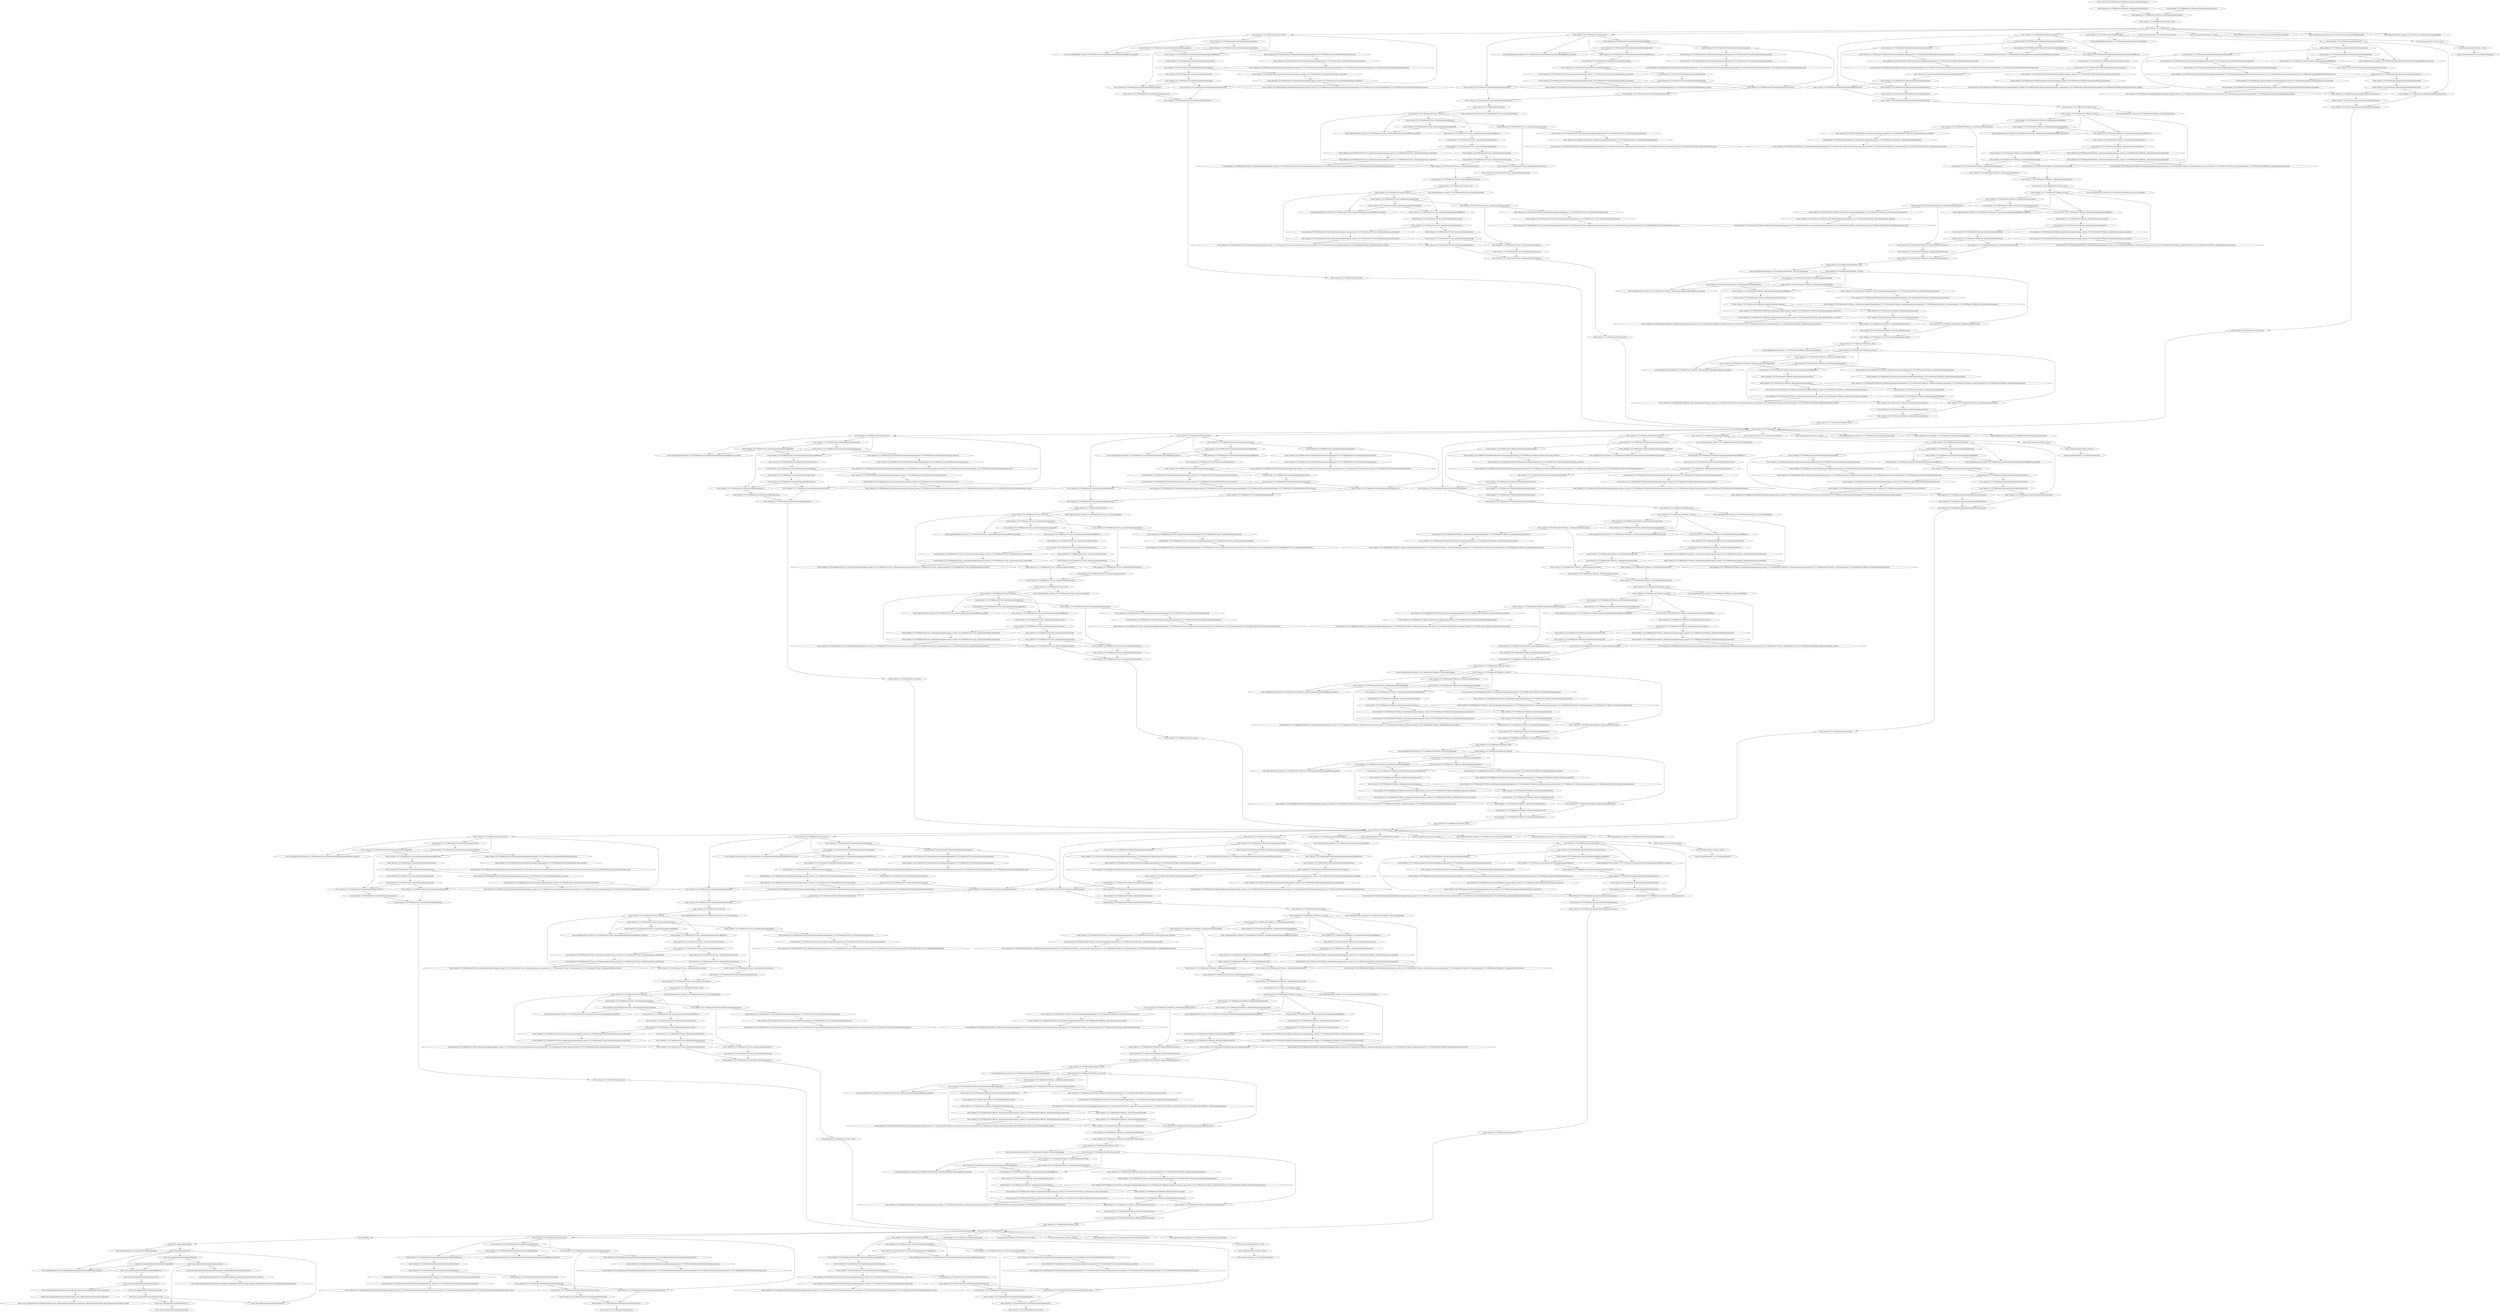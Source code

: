 digraph{
"tower_0/mixed_17x17x768b/branch7x7dbl/conv_4/batchnorm/batchnorm/mul_1"->"tower_0/mixed_17x17x768b/branch7x7dbl/conv_4/batchnorm/batchnorm/sub"
"tower_0/mixed_17x17x768b/branch7x7dbl/conv_4/batchnorm/batchnorm/mul"->"tower_0/mixed_17x17x768b/branch7x7dbl/conv_4/batchnorm/batchnorm/add_1"
"tower_0/mixed_17x17x768b/branch7x7dbl/conv_4/batchnorm/batchnorm/sub"->"tower_0/mixed_17x17x768b/branch7x7dbl/conv_4/batchnorm/batchnorm/add_1"
"tower_0/mixed_17x17x768b/branch7x7dbl/conv_4/batchnorm/batchnorm/add_1"->"tower_0/mixed_17x17x768b/branch7x7dbl/conv_4/relu"
"tower_0/mixed_17x17x768b/branch7x7dbl/conv_4/relu"->"tower_0/mixed_17x17x768b/concat"
"tower_0/mixed_17x17x768b/concat"->"tower_0/mixed_17x17x768c/branch1x1/conv/conv2d"
"tower_0/mixed_17x17x768c/branch1x1/conv/conv2d"->"tower_0/mixed_17x17x768c/branch1x1/conv/batchnorm/moments/mean"
"tower_0/mixed_17x17x768c/branch1x1/conv/batchnorm/moments/mean"->"tower_0/mixed_17x17x768c/branch1x1/conv/batchnorm/moments/stopgradient"
"tower_0/mixed_17x17x768c/branch1x1/conv/conv2d"->"tower_0/mixed_17x17x768c/branch1x1/conv/batchnorm/moments/squareddifference"
"tower_0/mixed_17x17x768c/branch1x1/conv/batchnorm/moments/stopgradient"->"tower_0/mixed_17x17x768c/branch1x1/conv/batchnorm/moments/squareddifference"
"tower_0/mixed_17x17x768c/branch1x1/conv/batchnorm/moments/squareddifference"->"tower_0/mixed_17x17x768c/branch1x1/conv/batchnorm/moments/variance"
"tower_0/mixed_17x17x768c/branch1x1/conv/batchnorm/moments/mean"->"tower_0/mixed_17x17x768c/branch1x1/conv/batchnorm/moments/squeeze"
"tower_0/mixed_17x17x768c/branch1x1/conv/batchnorm/moments/variance"->"tower_0/mixed_17x17x768c/branch1x1/conv/batchnorm/moments/squeeze_1"
"tower_0/mixed_17x17x768c/branch1x1/conv/batchnorm/moments/squeeze"->"tower_0/mixed_17x17x768c/branch1x1/conv/batchnorm/assignmovingavg/mixed_17x17x768c/branch1x1/conv/batchnorm/moving_mean/sub"
"tower_0/mixed_17x17x768c/branch1x1/conv/batchnorm/assignmovingavg/mixed_17x17x768c/branch1x1/conv/batchnorm/moving_mean/sub"->"tower_0/mixed_17x17x768c/branch1x1/conv/batchnorm/assignmovingavg/mixed_17x17x768c/branch1x1/conv/batchnorm/moving_mean/mul"
"tower_0/mixed_17x17x768c/branch1x1/conv/batchnorm/assignmovingavg/mixed_17x17x768c/branch1x1/conv/batchnorm/moving_mean/mul"->"tower_0/mixed_17x17x768c/branch1x1/conv/batchnorm/assignmovingavg/mixed_17x17x768c/branch1x1/conv/batchnorm/moving_mean/mixed_17x17x768c/branch1x1/conv/batchnorm/mixed_17x17x768c/branch1x1/conv/batchnorm/moving_mean"
"tower_0/mixed_17x17x768c/branch1x1/conv/batchnorm/moments/squeeze_1"->"tower_0/mixed_17x17x768c/branch1x1/conv/batchnorm/assignmovingavg_1/mixed_17x17x768c/branch1x1/conv/batchnorm/moving_variance/sub"
"tower_0/mixed_17x17x768c/branch1x1/conv/batchnorm/assignmovingavg_1/mixed_17x17x768c/branch1x1/conv/batchnorm/moving_variance/sub"->"tower_0/mixed_17x17x768c/branch1x1/conv/batchnorm/assignmovingavg_1/mixed_17x17x768c/branch1x1/conv/batchnorm/moving_variance/mul"
"tower_0/mixed_17x17x768c/branch1x1/conv/batchnorm/assignmovingavg_1/mixed_17x17x768c/branch1x1/conv/batchnorm/moving_variance/mul"->"tower_0/mixed_17x17x768c/branch1x1/conv/batchnorm/assignmovingavg_1/mixed_17x17x768c/branch1x1/conv/batchnorm/moving_variance/mixed_17x17x768c/branch1x1/conv/batchnorm/mixed_17x17x768c/branch1x1/conv/batchnorm/moving_variance"
"tower_0/mixed_17x17x768c/branch1x1/conv/batchnorm/moments/squeeze_1"->"tower_0/mixed_17x17x768c/branch1x1/conv/batchnorm/batchnorm/add"
"tower_0/mixed_17x17x768c/branch1x1/conv/batchnorm/batchnorm/add"->"tower_0/mixed_17x17x768c/branch1x1/conv/batchnorm/batchnorm/rsqrt"
"tower_0/mixed_17x17x768c/branch1x1/conv/conv2d"->"tower_0/mixed_17x17x768c/branch1x1/conv/batchnorm/batchnorm/mul"
"tower_0/mixed_17x17x768c/branch1x1/conv/batchnorm/batchnorm/rsqrt"->"tower_0/mixed_17x17x768c/branch1x1/conv/batchnorm/batchnorm/mul"
"tower_0/mixed_17x17x768c/branch1x1/conv/batchnorm/moments/squeeze"->"tower_0/mixed_17x17x768c/branch1x1/conv/batchnorm/batchnorm/mul_1"
"tower_0/mixed_17x17x768c/branch1x1/conv/batchnorm/batchnorm/rsqrt"->"tower_0/mixed_17x17x768c/branch1x1/conv/batchnorm/batchnorm/mul_1"
"tower_0/mixed_17x17x768c/branch1x1/conv/batchnorm/batchnorm/mul_1"->"tower_0/mixed_17x17x768c/branch1x1/conv/batchnorm/batchnorm/sub"
"tower_0/mixed_17x17x768c/branch1x1/conv/batchnorm/batchnorm/mul"->"tower_0/mixed_17x17x768c/branch1x1/conv/batchnorm/batchnorm/add_1"
"tower_0/mixed_17x17x768c/branch1x1/conv/batchnorm/batchnorm/sub"->"tower_0/mixed_17x17x768c/branch1x1/conv/batchnorm/batchnorm/add_1"
"tower_0/mixed_17x17x768c/branch1x1/conv/batchnorm/batchnorm/add_1"->"tower_0/mixed_17x17x768c/branch1x1/conv/relu"
"tower_0/mixed_17x17x768b/concat"->"tower_0/mixed_17x17x768c/branch7x7/conv/conv2d"
"tower_0/mixed_17x17x768c/branch7x7/conv/conv2d"->"tower_0/mixed_17x17x768c/branch7x7/conv/batchnorm/moments/mean"
"tower_0/mixed_17x17x768c/branch7x7/conv/batchnorm/moments/mean"->"tower_0/mixed_17x17x768c/branch7x7/conv/batchnorm/moments/stopgradient"
"tower_0/mixed_17x17x768c/branch7x7/conv/conv2d"->"tower_0/mixed_17x17x768c/branch7x7/conv/batchnorm/moments/squareddifference"
"tower_0/mixed_17x17x768c/branch7x7/conv/batchnorm/moments/stopgradient"->"tower_0/mixed_17x17x768c/branch7x7/conv/batchnorm/moments/squareddifference"
"tower_0/mixed_17x17x768c/branch7x7/conv/batchnorm/moments/squareddifference"->"tower_0/mixed_17x17x768c/branch7x7/conv/batchnorm/moments/variance"
"tower_0/mixed_17x17x768c/branch7x7/conv/batchnorm/moments/mean"->"tower_0/mixed_17x17x768c/branch7x7/conv/batchnorm/moments/squeeze"
"tower_0/mixed_17x17x768c/branch7x7/conv/batchnorm/moments/variance"->"tower_0/mixed_17x17x768c/branch7x7/conv/batchnorm/moments/squeeze_1"
"tower_0/mixed_17x17x768c/branch7x7/conv/batchnorm/moments/squeeze"->"tower_0/mixed_17x17x768c/branch7x7/conv/batchnorm/assignmovingavg/mixed_17x17x768c/branch7x7/conv/batchnorm/moving_mean/sub"
"tower_0/mixed_17x17x768c/branch7x7/conv/batchnorm/assignmovingavg/mixed_17x17x768c/branch7x7/conv/batchnorm/moving_mean/sub"->"tower_0/mixed_17x17x768c/branch7x7/conv/batchnorm/assignmovingavg/mixed_17x17x768c/branch7x7/conv/batchnorm/moving_mean/mul"
"tower_0/mixed_17x17x768c/branch7x7/conv/batchnorm/assignmovingavg/mixed_17x17x768c/branch7x7/conv/batchnorm/moving_mean/mul"->"tower_0/mixed_17x17x768c/branch7x7/conv/batchnorm/assignmovingavg/mixed_17x17x768c/branch7x7/conv/batchnorm/moving_mean/mixed_17x17x768c/branch7x7/conv/batchnorm/mixed_17x17x768c/branch7x7/conv/batchnorm/moving_mean"
"tower_0/mixed_17x17x768c/branch7x7/conv/batchnorm/moments/squeeze_1"->"tower_0/mixed_17x17x768c/branch7x7/conv/batchnorm/assignmovingavg_1/mixed_17x17x768c/branch7x7/conv/batchnorm/moving_variance/sub"
"tower_0/mixed_17x17x768c/branch7x7/conv/batchnorm/assignmovingavg_1/mixed_17x17x768c/branch7x7/conv/batchnorm/moving_variance/sub"->"tower_0/mixed_17x17x768c/branch7x7/conv/batchnorm/assignmovingavg_1/mixed_17x17x768c/branch7x7/conv/batchnorm/moving_variance/mul"
"tower_0/mixed_17x17x768c/branch7x7/conv/batchnorm/assignmovingavg_1/mixed_17x17x768c/branch7x7/conv/batchnorm/moving_variance/mul"->"tower_0/mixed_17x17x768c/branch7x7/conv/batchnorm/assignmovingavg_1/mixed_17x17x768c/branch7x7/conv/batchnorm/moving_variance/mixed_17x17x768c/branch7x7/conv/batchnorm/mixed_17x17x768c/branch7x7/conv/batchnorm/moving_variance"
"tower_0/mixed_17x17x768c/branch7x7/conv/batchnorm/moments/squeeze_1"->"tower_0/mixed_17x17x768c/branch7x7/conv/batchnorm/batchnorm/add"
"tower_0/mixed_17x17x768c/branch7x7/conv/batchnorm/batchnorm/add"->"tower_0/mixed_17x17x768c/branch7x7/conv/batchnorm/batchnorm/rsqrt"
"tower_0/mixed_17x17x768c/branch7x7/conv/conv2d"->"tower_0/mixed_17x17x768c/branch7x7/conv/batchnorm/batchnorm/mul"
"tower_0/mixed_17x17x768c/branch7x7/conv/batchnorm/batchnorm/rsqrt"->"tower_0/mixed_17x17x768c/branch7x7/conv/batchnorm/batchnorm/mul"
"tower_0/mixed_17x17x768c/branch7x7/conv/batchnorm/moments/squeeze"->"tower_0/mixed_17x17x768c/branch7x7/conv/batchnorm/batchnorm/mul_1"
"tower_0/mixed_17x17x768c/branch7x7/conv/batchnorm/batchnorm/rsqrt"->"tower_0/mixed_17x17x768c/branch7x7/conv/batchnorm/batchnorm/mul_1"
"tower_0/mixed_17x17x768c/branch7x7/conv/batchnorm/batchnorm/mul_1"->"tower_0/mixed_17x17x768c/branch7x7/conv/batchnorm/batchnorm/sub"
"tower_0/mixed_17x17x768c/branch7x7/conv/batchnorm/batchnorm/mul"->"tower_0/mixed_17x17x768c/branch7x7/conv/batchnorm/batchnorm/add_1"
"tower_0/mixed_17x17x768c/branch7x7/conv/batchnorm/batchnorm/sub"->"tower_0/mixed_17x17x768c/branch7x7/conv/batchnorm/batchnorm/add_1"
"tower_0/mixed_17x17x768c/branch7x7/conv/batchnorm/batchnorm/add_1"->"tower_0/mixed_17x17x768c/branch7x7/conv/relu"
"tower_0/mixed_17x17x768c/branch7x7/conv/relu"->"tower_0/mixed_17x17x768c/branch7x7/conv_1/conv2d"
"tower_0/mixed_17x17x768c/branch7x7/conv_1/conv2d"->"tower_0/mixed_17x17x768c/branch7x7/conv_1/batchnorm/moments/mean"
"tower_0/mixed_17x17x768c/branch7x7/conv_1/batchnorm/moments/mean"->"tower_0/mixed_17x17x768c/branch7x7/conv_1/batchnorm/moments/stopgradient"
"tower_0/mixed_17x17x768c/branch7x7/conv_1/conv2d"->"tower_0/mixed_17x17x768c/branch7x7/conv_1/batchnorm/moments/squareddifference"
"tower_0/mixed_17x17x768c/branch7x7/conv_1/batchnorm/moments/stopgradient"->"tower_0/mixed_17x17x768c/branch7x7/conv_1/batchnorm/moments/squareddifference"
"tower_0/mixed_17x17x768c/branch7x7/conv_1/batchnorm/moments/squareddifference"->"tower_0/mixed_17x17x768c/branch7x7/conv_1/batchnorm/moments/variance"
"tower_0/mixed_17x17x768c/branch7x7/conv_1/batchnorm/moments/mean"->"tower_0/mixed_17x17x768c/branch7x7/conv_1/batchnorm/moments/squeeze"
"tower_0/mixed_17x17x768c/branch7x7/conv_1/batchnorm/moments/variance"->"tower_0/mixed_17x17x768c/branch7x7/conv_1/batchnorm/moments/squeeze_1"
"tower_0/mixed_17x17x768c/branch7x7/conv_1/batchnorm/moments/squeeze"->"tower_0/mixed_17x17x768c/branch7x7/conv_1/batchnorm/assignmovingavg/mixed_17x17x768c/branch7x7/conv_1/batchnorm/moving_mean/sub"
"tower_0/mixed_17x17x768c/branch7x7/conv_1/batchnorm/assignmovingavg/mixed_17x17x768c/branch7x7/conv_1/batchnorm/moving_mean/sub"->"tower_0/mixed_17x17x768c/branch7x7/conv_1/batchnorm/assignmovingavg/mixed_17x17x768c/branch7x7/conv_1/batchnorm/moving_mean/mul"
"tower_0/mixed_17x17x768c/branch7x7/conv_1/batchnorm/assignmovingavg/mixed_17x17x768c/branch7x7/conv_1/batchnorm/moving_mean/mul"->"tower_0/mixed_17x17x768c/branch7x7/conv_1/batchnorm/assignmovingavg/mixed_17x17x768c/branch7x7/conv_1/batchnorm/moving_mean/mixed_17x17x768c/branch7x7/conv_1/batchnorm/mixed_17x17x768c/branch7x7/conv_1/batchnorm/moving_mean"
"tower_0/mixed_17x17x768c/branch7x7/conv_1/batchnorm/moments/squeeze_1"->"tower_0/mixed_17x17x768c/branch7x7/conv_1/batchnorm/assignmovingavg_1/mixed_17x17x768c/branch7x7/conv_1/batchnorm/moving_variance/sub"
"tower_0/mixed_17x17x768c/branch7x7/conv_1/batchnorm/assignmovingavg_1/mixed_17x17x768c/branch7x7/conv_1/batchnorm/moving_variance/sub"->"tower_0/mixed_17x17x768c/branch7x7/conv_1/batchnorm/assignmovingavg_1/mixed_17x17x768c/branch7x7/conv_1/batchnorm/moving_variance/mul"
"tower_0/mixed_17x17x768c/branch7x7/conv_1/batchnorm/assignmovingavg_1/mixed_17x17x768c/branch7x7/conv_1/batchnorm/moving_variance/mul"->"tower_0/mixed_17x17x768c/branch7x7/conv_1/batchnorm/assignmovingavg_1/mixed_17x17x768c/branch7x7/conv_1/batchnorm/moving_variance/mixed_17x17x768c/branch7x7/conv_1/batchnorm/mixed_17x17x768c/branch7x7/conv_1/batchnorm/moving_variance"
"tower_0/mixed_17x17x768c/branch7x7/conv_1/batchnorm/moments/squeeze_1"->"tower_0/mixed_17x17x768c/branch7x7/conv_1/batchnorm/batchnorm/add"
"tower_0/mixed_17x17x768c/branch7x7/conv_1/batchnorm/batchnorm/add"->"tower_0/mixed_17x17x768c/branch7x7/conv_1/batchnorm/batchnorm/rsqrt"
"tower_0/mixed_17x17x768c/branch7x7/conv_1/conv2d"->"tower_0/mixed_17x17x768c/branch7x7/conv_1/batchnorm/batchnorm/mul"
"tower_0/mixed_17x17x768c/branch7x7/conv_1/batchnorm/batchnorm/rsqrt"->"tower_0/mixed_17x17x768c/branch7x7/conv_1/batchnorm/batchnorm/mul"
"tower_0/mixed_17x17x768c/branch7x7/conv_1/batchnorm/moments/squeeze"->"tower_0/mixed_17x17x768c/branch7x7/conv_1/batchnorm/batchnorm/mul_1"
"tower_0/mixed_17x17x768c/branch7x7/conv_1/batchnorm/batchnorm/rsqrt"->"tower_0/mixed_17x17x768c/branch7x7/conv_1/batchnorm/batchnorm/mul_1"
"tower_0/mixed_17x17x768c/branch7x7/conv_1/batchnorm/batchnorm/mul_1"->"tower_0/mixed_17x17x768c/branch7x7/conv_1/batchnorm/batchnorm/sub"
"tower_0/mixed_17x17x768c/branch7x7/conv_1/batchnorm/batchnorm/mul"->"tower_0/mixed_17x17x768c/branch7x7/conv_1/batchnorm/batchnorm/add_1"
"tower_0/mixed_17x17x768c/branch7x7/conv_1/batchnorm/batchnorm/sub"->"tower_0/mixed_17x17x768c/branch7x7/conv_1/batchnorm/batchnorm/add_1"
"tower_0/mixed_17x17x768c/branch7x7/conv_1/batchnorm/batchnorm/add_1"->"tower_0/mixed_17x17x768c/branch7x7/conv_1/relu"
"tower_0/mixed_17x17x768c/branch7x7/conv_1/relu"->"tower_0/mixed_17x17x768c/branch7x7/conv_2/conv2d"
"tower_0/mixed_17x17x768c/branch7x7/conv_2/conv2d"->"tower_0/mixed_17x17x768c/branch7x7/conv_2/batchnorm/moments/mean"
"tower_0/mixed_17x17x768c/branch7x7/conv_2/batchnorm/moments/mean"->"tower_0/mixed_17x17x768c/branch7x7/conv_2/batchnorm/moments/stopgradient"
"tower_0/mixed_17x17x768c/branch7x7/conv_2/conv2d"->"tower_0/mixed_17x17x768c/branch7x7/conv_2/batchnorm/moments/squareddifference"
"tower_0/mixed_17x17x768c/branch7x7/conv_2/batchnorm/moments/stopgradient"->"tower_0/mixed_17x17x768c/branch7x7/conv_2/batchnorm/moments/squareddifference"
"tower_0/mixed_17x17x768c/branch7x7/conv_2/batchnorm/moments/squareddifference"->"tower_0/mixed_17x17x768c/branch7x7/conv_2/batchnorm/moments/variance"
"tower_0/mixed_17x17x768c/branch7x7/conv_2/batchnorm/moments/mean"->"tower_0/mixed_17x17x768c/branch7x7/conv_2/batchnorm/moments/squeeze"
"tower_0/mixed_17x17x768c/branch7x7/conv_2/batchnorm/moments/variance"->"tower_0/mixed_17x17x768c/branch7x7/conv_2/batchnorm/moments/squeeze_1"
"tower_0/mixed_17x17x768c/branch7x7/conv_2/batchnorm/moments/squeeze"->"tower_0/mixed_17x17x768c/branch7x7/conv_2/batchnorm/assignmovingavg/mixed_17x17x768c/branch7x7/conv_2/batchnorm/moving_mean/sub"
"tower_0/mixed_17x17x768c/branch7x7/conv_2/batchnorm/assignmovingavg/mixed_17x17x768c/branch7x7/conv_2/batchnorm/moving_mean/sub"->"tower_0/mixed_17x17x768c/branch7x7/conv_2/batchnorm/assignmovingavg/mixed_17x17x768c/branch7x7/conv_2/batchnorm/moving_mean/mul"
"tower_0/mixed_17x17x768c/branch7x7/conv_2/batchnorm/assignmovingavg/mixed_17x17x768c/branch7x7/conv_2/batchnorm/moving_mean/mul"->"tower_0/mixed_17x17x768c/branch7x7/conv_2/batchnorm/assignmovingavg/mixed_17x17x768c/branch7x7/conv_2/batchnorm/moving_mean/mixed_17x17x768c/branch7x7/conv_2/batchnorm/mixed_17x17x768c/branch7x7/conv_2/batchnorm/moving_mean"
"tower_0/mixed_17x17x768c/branch7x7/conv_2/batchnorm/moments/squeeze_1"->"tower_0/mixed_17x17x768c/branch7x7/conv_2/batchnorm/assignmovingavg_1/mixed_17x17x768c/branch7x7/conv_2/batchnorm/moving_variance/sub"
"tower_0/mixed_17x17x768c/branch7x7/conv_2/batchnorm/assignmovingavg_1/mixed_17x17x768c/branch7x7/conv_2/batchnorm/moving_variance/sub"->"tower_0/mixed_17x17x768c/branch7x7/conv_2/batchnorm/assignmovingavg_1/mixed_17x17x768c/branch7x7/conv_2/batchnorm/moving_variance/mul"
"tower_0/mixed_17x17x768c/branch7x7/conv_2/batchnorm/assignmovingavg_1/mixed_17x17x768c/branch7x7/conv_2/batchnorm/moving_variance/mul"->"tower_0/mixed_17x17x768c/branch7x7/conv_2/batchnorm/assignmovingavg_1/mixed_17x17x768c/branch7x7/conv_2/batchnorm/moving_variance/mixed_17x17x768c/branch7x7/conv_2/batchnorm/mixed_17x17x768c/branch7x7/conv_2/batchnorm/moving_variance"
"tower_0/mixed_17x17x768c/branch7x7/conv_2/batchnorm/moments/squeeze_1"->"tower_0/mixed_17x17x768c/branch7x7/conv_2/batchnorm/batchnorm/add"
"tower_0/mixed_17x17x768c/branch7x7/conv_2/batchnorm/batchnorm/add"->"tower_0/mixed_17x17x768c/branch7x7/conv_2/batchnorm/batchnorm/rsqrt"
"tower_0/mixed_17x17x768c/branch7x7/conv_2/conv2d"->"tower_0/mixed_17x17x768c/branch7x7/conv_2/batchnorm/batchnorm/mul"
"tower_0/mixed_17x17x768c/branch7x7/conv_2/batchnorm/batchnorm/rsqrt"->"tower_0/mixed_17x17x768c/branch7x7/conv_2/batchnorm/batchnorm/mul"
"tower_0/mixed_17x17x768c/branch7x7/conv_2/batchnorm/moments/squeeze"->"tower_0/mixed_17x17x768c/branch7x7/conv_2/batchnorm/batchnorm/mul_1"
"tower_0/mixed_17x17x768c/branch7x7/conv_2/batchnorm/batchnorm/rsqrt"->"tower_0/mixed_17x17x768c/branch7x7/conv_2/batchnorm/batchnorm/mul_1"
"tower_0/mixed_17x17x768c/branch7x7/conv_2/batchnorm/batchnorm/mul_1"->"tower_0/mixed_17x17x768c/branch7x7/conv_2/batchnorm/batchnorm/sub"
"tower_0/mixed_17x17x768c/branch7x7/conv_2/batchnorm/batchnorm/mul"->"tower_0/mixed_17x17x768c/branch7x7/conv_2/batchnorm/batchnorm/add_1"
"tower_0/mixed_17x17x768c/branch7x7/conv_2/batchnorm/batchnorm/sub"->"tower_0/mixed_17x17x768c/branch7x7/conv_2/batchnorm/batchnorm/add_1"
"tower_0/mixed_17x17x768c/branch7x7/conv_2/batchnorm/batchnorm/add_1"->"tower_0/mixed_17x17x768c/branch7x7/conv_2/relu"
"tower_0/mixed_17x17x768b/concat"->"tower_0/mixed_17x17x768c/branch7x7dbl/conv/conv2d"
"tower_0/mixed_17x17x768c/branch7x7dbl/conv/conv2d"->"tower_0/mixed_17x17x768c/branch7x7dbl/conv/batchnorm/moments/mean"
"tower_0/mixed_17x17x768c/branch7x7dbl/conv/batchnorm/moments/mean"->"tower_0/mixed_17x17x768c/branch7x7dbl/conv/batchnorm/moments/stopgradient"
"tower_0/mixed_17x17x768c/branch7x7dbl/conv/conv2d"->"tower_0/mixed_17x17x768c/branch7x7dbl/conv/batchnorm/moments/squareddifference"
"tower_0/mixed_17x17x768c/branch7x7dbl/conv/batchnorm/moments/stopgradient"->"tower_0/mixed_17x17x768c/branch7x7dbl/conv/batchnorm/moments/squareddifference"
"tower_0/mixed_17x17x768c/branch7x7dbl/conv/batchnorm/moments/squareddifference"->"tower_0/mixed_17x17x768c/branch7x7dbl/conv/batchnorm/moments/variance"
"tower_0/mixed_17x17x768c/branch7x7dbl/conv/batchnorm/moments/mean"->"tower_0/mixed_17x17x768c/branch7x7dbl/conv/batchnorm/moments/squeeze"
"tower_0/mixed_17x17x768c/branch7x7dbl/conv/batchnorm/moments/variance"->"tower_0/mixed_17x17x768c/branch7x7dbl/conv/batchnorm/moments/squeeze_1"
"tower_0/mixed_17x17x768c/branch7x7dbl/conv/batchnorm/moments/squeeze"->"tower_0/mixed_17x17x768c/branch7x7dbl/conv/batchnorm/assignmovingavg/mixed_17x17x768c/branch7x7dbl/conv/batchnorm/moving_mean/sub"
"tower_0/mixed_17x17x768c/branch7x7dbl/conv/batchnorm/assignmovingavg/mixed_17x17x768c/branch7x7dbl/conv/batchnorm/moving_mean/sub"->"tower_0/mixed_17x17x768c/branch7x7dbl/conv/batchnorm/assignmovingavg/mixed_17x17x768c/branch7x7dbl/conv/batchnorm/moving_mean/mul"
"tower_0/mixed_17x17x768c/branch7x7dbl/conv/batchnorm/assignmovingavg/mixed_17x17x768c/branch7x7dbl/conv/batchnorm/moving_mean/mul"->"tower_0/mixed_17x17x768c/branch7x7dbl/conv/batchnorm/assignmovingavg/mixed_17x17x768c/branch7x7dbl/conv/batchnorm/moving_mean/mixed_17x17x768c/branch7x7dbl/conv/batchnorm/mixed_17x17x768c/branch7x7dbl/conv/batchnorm/moving_mean"
"tower_0/mixed_17x17x768c/branch7x7dbl/conv/batchnorm/moments/squeeze_1"->"tower_0/mixed_17x17x768c/branch7x7dbl/conv/batchnorm/assignmovingavg_1/mixed_17x17x768c/branch7x7dbl/conv/batchnorm/moving_variance/sub"
"tower_0/mixed_17x17x768c/branch7x7dbl/conv/batchnorm/assignmovingavg_1/mixed_17x17x768c/branch7x7dbl/conv/batchnorm/moving_variance/sub"->"tower_0/mixed_17x17x768c/branch7x7dbl/conv/batchnorm/assignmovingavg_1/mixed_17x17x768c/branch7x7dbl/conv/batchnorm/moving_variance/mul"
"tower_0/mixed_17x17x768c/branch7x7dbl/conv/batchnorm/assignmovingavg_1/mixed_17x17x768c/branch7x7dbl/conv/batchnorm/moving_variance/mul"->"tower_0/mixed_17x17x768c/branch7x7dbl/conv/batchnorm/assignmovingavg_1/mixed_17x17x768c/branch7x7dbl/conv/batchnorm/moving_variance/mixed_17x17x768c/branch7x7dbl/conv/batchnorm/mixed_17x17x768c/branch7x7dbl/conv/batchnorm/moving_variance"
"tower_0/mixed_17x17x768c/branch7x7dbl/conv/batchnorm/moments/squeeze_1"->"tower_0/mixed_17x17x768c/branch7x7dbl/conv/batchnorm/batchnorm/add"
"tower_0/mixed_17x17x768c/branch7x7dbl/conv/batchnorm/batchnorm/add"->"tower_0/mixed_17x17x768c/branch7x7dbl/conv/batchnorm/batchnorm/rsqrt"
"tower_0/mixed_17x17x768c/branch7x7dbl/conv/conv2d"->"tower_0/mixed_17x17x768c/branch7x7dbl/conv/batchnorm/batchnorm/mul"
"tower_0/mixed_17x17x768c/branch7x7dbl/conv/batchnorm/batchnorm/rsqrt"->"tower_0/mixed_17x17x768c/branch7x7dbl/conv/batchnorm/batchnorm/mul"
"tower_0/mixed_17x17x768c/branch7x7dbl/conv/batchnorm/moments/squeeze"->"tower_0/mixed_17x17x768c/branch7x7dbl/conv/batchnorm/batchnorm/mul_1"
"tower_0/mixed_17x17x768c/branch7x7dbl/conv/batchnorm/batchnorm/rsqrt"->"tower_0/mixed_17x17x768c/branch7x7dbl/conv/batchnorm/batchnorm/mul_1"
"tower_0/mixed_17x17x768c/branch7x7dbl/conv/batchnorm/batchnorm/mul_1"->"tower_0/mixed_17x17x768c/branch7x7dbl/conv/batchnorm/batchnorm/sub"
"tower_0/mixed_17x17x768c/branch7x7dbl/conv/batchnorm/batchnorm/mul"->"tower_0/mixed_17x17x768c/branch7x7dbl/conv/batchnorm/batchnorm/add_1"
"tower_0/mixed_17x17x768c/branch7x7dbl/conv/batchnorm/batchnorm/sub"->"tower_0/mixed_17x17x768c/branch7x7dbl/conv/batchnorm/batchnorm/add_1"
"tower_0/mixed_17x17x768c/branch7x7dbl/conv/batchnorm/batchnorm/add_1"->"tower_0/mixed_17x17x768c/branch7x7dbl/conv/relu"
"tower_0/mixed_17x17x768c/branch7x7dbl/conv/relu"->"tower_0/mixed_17x17x768c/branch7x7dbl/conv_1/conv2d"
"tower_0/mixed_17x17x768c/branch7x7dbl/conv_1/conv2d"->"tower_0/mixed_17x17x768c/branch7x7dbl/conv_1/batchnorm/moments/mean"
"tower_0/mixed_17x17x768c/branch7x7dbl/conv_1/batchnorm/moments/mean"->"tower_0/mixed_17x17x768c/branch7x7dbl/conv_1/batchnorm/moments/stopgradient"
"tower_0/mixed_17x17x768c/branch7x7dbl/conv_1/conv2d"->"tower_0/mixed_17x17x768c/branch7x7dbl/conv_1/batchnorm/moments/squareddifference"
"tower_0/mixed_17x17x768c/branch7x7dbl/conv_1/batchnorm/moments/stopgradient"->"tower_0/mixed_17x17x768c/branch7x7dbl/conv_1/batchnorm/moments/squareddifference"
"tower_0/mixed_17x17x768c/branch7x7dbl/conv_1/batchnorm/moments/squareddifference"->"tower_0/mixed_17x17x768c/branch7x7dbl/conv_1/batchnorm/moments/variance"
"tower_0/mixed_17x17x768c/branch7x7dbl/conv_1/batchnorm/moments/mean"->"tower_0/mixed_17x17x768c/branch7x7dbl/conv_1/batchnorm/moments/squeeze"
"tower_0/mixed_17x17x768c/branch7x7dbl/conv_1/batchnorm/moments/variance"->"tower_0/mixed_17x17x768c/branch7x7dbl/conv_1/batchnorm/moments/squeeze_1"
"tower_0/mixed_17x17x768c/branch7x7dbl/conv_1/batchnorm/moments/squeeze"->"tower_0/mixed_17x17x768c/branch7x7dbl/conv_1/batchnorm/assignmovingavg/mixed_17x17x768c/branch7x7dbl/conv_1/batchnorm/moving_mean/sub"
"tower_0/mixed_17x17x768c/branch7x7dbl/conv_1/batchnorm/assignmovingavg/mixed_17x17x768c/branch7x7dbl/conv_1/batchnorm/moving_mean/sub"->"tower_0/mixed_17x17x768c/branch7x7dbl/conv_1/batchnorm/assignmovingavg/mixed_17x17x768c/branch7x7dbl/conv_1/batchnorm/moving_mean/mul"
"tower_0/mixed_17x17x768c/branch7x7dbl/conv_1/batchnorm/assignmovingavg/mixed_17x17x768c/branch7x7dbl/conv_1/batchnorm/moving_mean/mul"->"tower_0/mixed_17x17x768c/branch7x7dbl/conv_1/batchnorm/assignmovingavg/mixed_17x17x768c/branch7x7dbl/conv_1/batchnorm/moving_mean/mixed_17x17x768c/branch7x7dbl/conv_1/batchnorm/mixed_17x17x768c/branch7x7dbl/conv_1/batchnorm/moving_mean"
"tower_0/mixed_17x17x768c/branch7x7dbl/conv_1/batchnorm/moments/squeeze_1"->"tower_0/mixed_17x17x768c/branch7x7dbl/conv_1/batchnorm/assignmovingavg_1/mixed_17x17x768c/branch7x7dbl/conv_1/batchnorm/moving_variance/sub"
"tower_0/mixed_17x17x768c/branch7x7dbl/conv_1/batchnorm/assignmovingavg_1/mixed_17x17x768c/branch7x7dbl/conv_1/batchnorm/moving_variance/sub"->"tower_0/mixed_17x17x768c/branch7x7dbl/conv_1/batchnorm/assignmovingavg_1/mixed_17x17x768c/branch7x7dbl/conv_1/batchnorm/moving_variance/mul"
"tower_0/mixed_17x17x768c/branch7x7dbl/conv_1/batchnorm/assignmovingavg_1/mixed_17x17x768c/branch7x7dbl/conv_1/batchnorm/moving_variance/mul"->"tower_0/mixed_17x17x768c/branch7x7dbl/conv_1/batchnorm/assignmovingavg_1/mixed_17x17x768c/branch7x7dbl/conv_1/batchnorm/moving_variance/mixed_17x17x768c/branch7x7dbl/conv_1/batchnorm/mixed_17x17x768c/branch7x7dbl/conv_1/batchnorm/moving_variance"
"tower_0/mixed_17x17x768c/branch7x7dbl/conv_1/batchnorm/moments/squeeze_1"->"tower_0/mixed_17x17x768c/branch7x7dbl/conv_1/batchnorm/batchnorm/add"
"tower_0/mixed_17x17x768c/branch7x7dbl/conv_1/batchnorm/batchnorm/add"->"tower_0/mixed_17x17x768c/branch7x7dbl/conv_1/batchnorm/batchnorm/rsqrt"
"tower_0/mixed_17x17x768c/branch7x7dbl/conv_1/conv2d"->"tower_0/mixed_17x17x768c/branch7x7dbl/conv_1/batchnorm/batchnorm/mul"
"tower_0/mixed_17x17x768c/branch7x7dbl/conv_1/batchnorm/batchnorm/rsqrt"->"tower_0/mixed_17x17x768c/branch7x7dbl/conv_1/batchnorm/batchnorm/mul"
"tower_0/mixed_17x17x768c/branch7x7dbl/conv_1/batchnorm/moments/squeeze"->"tower_0/mixed_17x17x768c/branch7x7dbl/conv_1/batchnorm/batchnorm/mul_1"
"tower_0/mixed_17x17x768c/branch7x7dbl/conv_1/batchnorm/batchnorm/rsqrt"->"tower_0/mixed_17x17x768c/branch7x7dbl/conv_1/batchnorm/batchnorm/mul_1"
"tower_0/mixed_17x17x768c/branch7x7dbl/conv_1/batchnorm/batchnorm/mul_1"->"tower_0/mixed_17x17x768c/branch7x7dbl/conv_1/batchnorm/batchnorm/sub"
"tower_0/mixed_17x17x768c/branch7x7dbl/conv_1/batchnorm/batchnorm/mul"->"tower_0/mixed_17x17x768c/branch7x7dbl/conv_1/batchnorm/batchnorm/add_1"
"tower_0/mixed_17x17x768c/branch7x7dbl/conv_1/batchnorm/batchnorm/sub"->"tower_0/mixed_17x17x768c/branch7x7dbl/conv_1/batchnorm/batchnorm/add_1"
"tower_0/mixed_17x17x768c/branch7x7dbl/conv_1/batchnorm/batchnorm/add_1"->"tower_0/mixed_17x17x768c/branch7x7dbl/conv_1/relu"
"tower_0/mixed_17x17x768c/branch7x7dbl/conv_1/relu"->"tower_0/mixed_17x17x768c/branch7x7dbl/conv_2/conv2d"
"tower_0/mixed_17x17x768c/branch7x7dbl/conv_2/conv2d"->"tower_0/mixed_17x17x768c/branch7x7dbl/conv_2/batchnorm/moments/mean"
"tower_0/mixed_17x17x768c/branch7x7dbl/conv_2/batchnorm/moments/mean"->"tower_0/mixed_17x17x768c/branch7x7dbl/conv_2/batchnorm/moments/stopgradient"
"tower_0/mixed_17x17x768c/branch7x7dbl/conv_2/conv2d"->"tower_0/mixed_17x17x768c/branch7x7dbl/conv_2/batchnorm/moments/squareddifference"
"tower_0/mixed_17x17x768c/branch7x7dbl/conv_2/batchnorm/moments/stopgradient"->"tower_0/mixed_17x17x768c/branch7x7dbl/conv_2/batchnorm/moments/squareddifference"
"tower_0/mixed_17x17x768c/branch7x7dbl/conv_2/batchnorm/moments/squareddifference"->"tower_0/mixed_17x17x768c/branch7x7dbl/conv_2/batchnorm/moments/variance"
"tower_0/mixed_17x17x768c/branch7x7dbl/conv_2/batchnorm/moments/mean"->"tower_0/mixed_17x17x768c/branch7x7dbl/conv_2/batchnorm/moments/squeeze"
"tower_0/mixed_17x17x768c/branch7x7dbl/conv_2/batchnorm/moments/variance"->"tower_0/mixed_17x17x768c/branch7x7dbl/conv_2/batchnorm/moments/squeeze_1"
"tower_0/mixed_17x17x768c/branch7x7dbl/conv_2/batchnorm/moments/squeeze"->"tower_0/mixed_17x17x768c/branch7x7dbl/conv_2/batchnorm/assignmovingavg/mixed_17x17x768c/branch7x7dbl/conv_2/batchnorm/moving_mean/sub"
"tower_0/mixed_17x17x768c/branch7x7dbl/conv_2/batchnorm/assignmovingavg/mixed_17x17x768c/branch7x7dbl/conv_2/batchnorm/moving_mean/sub"->"tower_0/mixed_17x17x768c/branch7x7dbl/conv_2/batchnorm/assignmovingavg/mixed_17x17x768c/branch7x7dbl/conv_2/batchnorm/moving_mean/mul"
"tower_0/mixed_17x17x768c/branch7x7dbl/conv_2/batchnorm/assignmovingavg/mixed_17x17x768c/branch7x7dbl/conv_2/batchnorm/moving_mean/mul"->"tower_0/mixed_17x17x768c/branch7x7dbl/conv_2/batchnorm/assignmovingavg/mixed_17x17x768c/branch7x7dbl/conv_2/batchnorm/moving_mean/mixed_17x17x768c/branch7x7dbl/conv_2/batchnorm/mixed_17x17x768c/branch7x7dbl/conv_2/batchnorm/moving_mean"
"tower_0/mixed_17x17x768c/branch7x7dbl/conv_2/batchnorm/moments/squeeze_1"->"tower_0/mixed_17x17x768c/branch7x7dbl/conv_2/batchnorm/assignmovingavg_1/mixed_17x17x768c/branch7x7dbl/conv_2/batchnorm/moving_variance/sub"
"tower_0/mixed_17x17x768c/branch7x7dbl/conv_2/batchnorm/assignmovingavg_1/mixed_17x17x768c/branch7x7dbl/conv_2/batchnorm/moving_variance/sub"->"tower_0/mixed_17x17x768c/branch7x7dbl/conv_2/batchnorm/assignmovingavg_1/mixed_17x17x768c/branch7x7dbl/conv_2/batchnorm/moving_variance/mul"
"tower_0/mixed_17x17x768c/branch7x7dbl/conv_2/batchnorm/assignmovingavg_1/mixed_17x17x768c/branch7x7dbl/conv_2/batchnorm/moving_variance/mul"->"tower_0/mixed_17x17x768c/branch7x7dbl/conv_2/batchnorm/assignmovingavg_1/mixed_17x17x768c/branch7x7dbl/conv_2/batchnorm/moving_variance/mixed_17x17x768c/branch7x7dbl/conv_2/batchnorm/mixed_17x17x768c/branch7x7dbl/conv_2/batchnorm/moving_variance"
"tower_0/mixed_17x17x768c/branch7x7dbl/conv_2/batchnorm/moments/squeeze_1"->"tower_0/mixed_17x17x768c/branch7x7dbl/conv_2/batchnorm/batchnorm/add"
"tower_0/mixed_17x17x768c/branch7x7dbl/conv_2/batchnorm/batchnorm/add"->"tower_0/mixed_17x17x768c/branch7x7dbl/conv_2/batchnorm/batchnorm/rsqrt"
"tower_0/mixed_17x17x768c/branch7x7dbl/conv_2/conv2d"->"tower_0/mixed_17x17x768c/branch7x7dbl/conv_2/batchnorm/batchnorm/mul"
"tower_0/mixed_17x17x768c/branch7x7dbl/conv_2/batchnorm/batchnorm/rsqrt"->"tower_0/mixed_17x17x768c/branch7x7dbl/conv_2/batchnorm/batchnorm/mul"
"tower_0/mixed_17x17x768c/branch7x7dbl/conv_2/batchnorm/moments/squeeze"->"tower_0/mixed_17x17x768c/branch7x7dbl/conv_2/batchnorm/batchnorm/mul_1"
"tower_0/mixed_17x17x768c/branch7x7dbl/conv_2/batchnorm/batchnorm/rsqrt"->"tower_0/mixed_17x17x768c/branch7x7dbl/conv_2/batchnorm/batchnorm/mul_1"
"tower_0/mixed_17x17x768c/branch7x7dbl/conv_2/batchnorm/batchnorm/mul_1"->"tower_0/mixed_17x17x768c/branch7x7dbl/conv_2/batchnorm/batchnorm/sub"
"tower_0/mixed_17x17x768c/branch7x7dbl/conv_2/batchnorm/batchnorm/mul"->"tower_0/mixed_17x17x768c/branch7x7dbl/conv_2/batchnorm/batchnorm/add_1"
"tower_0/mixed_17x17x768c/branch7x7dbl/conv_2/batchnorm/batchnorm/sub"->"tower_0/mixed_17x17x768c/branch7x7dbl/conv_2/batchnorm/batchnorm/add_1"
"tower_0/mixed_17x17x768c/branch7x7dbl/conv_2/batchnorm/batchnorm/add_1"->"tower_0/mixed_17x17x768c/branch7x7dbl/conv_2/relu"
"tower_0/mixed_17x17x768c/branch7x7dbl/conv_2/relu"->"tower_0/mixed_17x17x768c/branch7x7dbl/conv_3/conv2d"
"tower_0/mixed_17x17x768c/branch7x7dbl/conv_3/conv2d"->"tower_0/mixed_17x17x768c/branch7x7dbl/conv_3/batchnorm/moments/mean"
"tower_0/mixed_17x17x768c/branch7x7dbl/conv_3/batchnorm/moments/mean"->"tower_0/mixed_17x17x768c/branch7x7dbl/conv_3/batchnorm/moments/stopgradient"
"tower_0/mixed_17x17x768c/branch7x7dbl/conv_3/conv2d"->"tower_0/mixed_17x17x768c/branch7x7dbl/conv_3/batchnorm/moments/squareddifference"
"tower_0/mixed_17x17x768c/branch7x7dbl/conv_3/batchnorm/moments/stopgradient"->"tower_0/mixed_17x17x768c/branch7x7dbl/conv_3/batchnorm/moments/squareddifference"
"tower_0/mixed_17x17x768c/branch7x7dbl/conv_3/batchnorm/moments/squareddifference"->"tower_0/mixed_17x17x768c/branch7x7dbl/conv_3/batchnorm/moments/variance"
"tower_0/mixed_17x17x768c/branch7x7dbl/conv_3/batchnorm/moments/mean"->"tower_0/mixed_17x17x768c/branch7x7dbl/conv_3/batchnorm/moments/squeeze"
"tower_0/mixed_17x17x768c/branch7x7dbl/conv_3/batchnorm/moments/variance"->"tower_0/mixed_17x17x768c/branch7x7dbl/conv_3/batchnorm/moments/squeeze_1"
"tower_0/mixed_17x17x768c/branch7x7dbl/conv_3/batchnorm/moments/squeeze"->"tower_0/mixed_17x17x768c/branch7x7dbl/conv_3/batchnorm/assignmovingavg/mixed_17x17x768c/branch7x7dbl/conv_3/batchnorm/moving_mean/sub"
"tower_0/mixed_17x17x768c/branch7x7dbl/conv_3/batchnorm/assignmovingavg/mixed_17x17x768c/branch7x7dbl/conv_3/batchnorm/moving_mean/sub"->"tower_0/mixed_17x17x768c/branch7x7dbl/conv_3/batchnorm/assignmovingavg/mixed_17x17x768c/branch7x7dbl/conv_3/batchnorm/moving_mean/mul"
"tower_0/mixed_17x17x768c/branch7x7dbl/conv_3/batchnorm/assignmovingavg/mixed_17x17x768c/branch7x7dbl/conv_3/batchnorm/moving_mean/mul"->"tower_0/mixed_17x17x768c/branch7x7dbl/conv_3/batchnorm/assignmovingavg/mixed_17x17x768c/branch7x7dbl/conv_3/batchnorm/moving_mean/mixed_17x17x768c/branch7x7dbl/conv_3/batchnorm/mixed_17x17x768c/branch7x7dbl/conv_3/batchnorm/moving_mean"
"tower_0/mixed_17x17x768c/branch7x7dbl/conv_3/batchnorm/moments/squeeze_1"->"tower_0/mixed_17x17x768c/branch7x7dbl/conv_3/batchnorm/assignmovingavg_1/mixed_17x17x768c/branch7x7dbl/conv_3/batchnorm/moving_variance/sub"
"tower_0/mixed_17x17x768c/branch7x7dbl/conv_3/batchnorm/assignmovingavg_1/mixed_17x17x768c/branch7x7dbl/conv_3/batchnorm/moving_variance/sub"->"tower_0/mixed_17x17x768c/branch7x7dbl/conv_3/batchnorm/assignmovingavg_1/mixed_17x17x768c/branch7x7dbl/conv_3/batchnorm/moving_variance/mul"
"tower_0/mixed_17x17x768c/branch7x7dbl/conv_3/batchnorm/assignmovingavg_1/mixed_17x17x768c/branch7x7dbl/conv_3/batchnorm/moving_variance/mul"->"tower_0/mixed_17x17x768c/branch7x7dbl/conv_3/batchnorm/assignmovingavg_1/mixed_17x17x768c/branch7x7dbl/conv_3/batchnorm/moving_variance/mixed_17x17x768c/branch7x7dbl/conv_3/batchnorm/mixed_17x17x768c/branch7x7dbl/conv_3/batchnorm/moving_variance"
"tower_0/mixed_17x17x768c/branch7x7dbl/conv_3/batchnorm/moments/squeeze_1"->"tower_0/mixed_17x17x768c/branch7x7dbl/conv_3/batchnorm/batchnorm/add"
"tower_0/mixed_17x17x768c/branch7x7dbl/conv_3/batchnorm/batchnorm/add"->"tower_0/mixed_17x17x768c/branch7x7dbl/conv_3/batchnorm/batchnorm/rsqrt"
"tower_0/mixed_17x17x768c/branch7x7dbl/conv_3/conv2d"->"tower_0/mixed_17x17x768c/branch7x7dbl/conv_3/batchnorm/batchnorm/mul"
"tower_0/mixed_17x17x768c/branch7x7dbl/conv_3/batchnorm/batchnorm/rsqrt"->"tower_0/mixed_17x17x768c/branch7x7dbl/conv_3/batchnorm/batchnorm/mul"
"tower_0/mixed_17x17x768c/branch7x7dbl/conv_3/batchnorm/moments/squeeze"->"tower_0/mixed_17x17x768c/branch7x7dbl/conv_3/batchnorm/batchnorm/mul_1"
"tower_0/mixed_17x17x768c/branch7x7dbl/conv_3/batchnorm/batchnorm/rsqrt"->"tower_0/mixed_17x17x768c/branch7x7dbl/conv_3/batchnorm/batchnorm/mul_1"
"tower_0/mixed_17x17x768c/branch7x7dbl/conv_3/batchnorm/batchnorm/mul_1"->"tower_0/mixed_17x17x768c/branch7x7dbl/conv_3/batchnorm/batchnorm/sub"
"tower_0/mixed_17x17x768c/branch7x7dbl/conv_3/batchnorm/batchnorm/mul"->"tower_0/mixed_17x17x768c/branch7x7dbl/conv_3/batchnorm/batchnorm/add_1"
"tower_0/mixed_17x17x768c/branch7x7dbl/conv_3/batchnorm/batchnorm/sub"->"tower_0/mixed_17x17x768c/branch7x7dbl/conv_3/batchnorm/batchnorm/add_1"
"tower_0/mixed_17x17x768c/branch7x7dbl/conv_3/batchnorm/batchnorm/add_1"->"tower_0/mixed_17x17x768c/branch7x7dbl/conv_3/relu"
"tower_0/mixed_17x17x768c/branch7x7dbl/conv_3/relu"->"tower_0/mixed_17x17x768c/branch7x7dbl/conv_4/conv2d"
"tower_0/mixed_17x17x768c/branch7x7dbl/conv_4/conv2d"->"tower_0/mixed_17x17x768c/branch7x7dbl/conv_4/batchnorm/moments/mean"
"tower_0/mixed_17x17x768c/branch7x7dbl/conv_4/batchnorm/moments/mean"->"tower_0/mixed_17x17x768c/branch7x7dbl/conv_4/batchnorm/moments/stopgradient"
"tower_0/mixed_17x17x768c/branch7x7dbl/conv_4/conv2d"->"tower_0/mixed_17x17x768c/branch7x7dbl/conv_4/batchnorm/moments/squareddifference"
"tower_0/mixed_17x17x768c/branch7x7dbl/conv_4/batchnorm/moments/stopgradient"->"tower_0/mixed_17x17x768c/branch7x7dbl/conv_4/batchnorm/moments/squareddifference"
"tower_0/mixed_17x17x768c/branch7x7dbl/conv_4/batchnorm/moments/squareddifference"->"tower_0/mixed_17x17x768c/branch7x7dbl/conv_4/batchnorm/moments/variance"
"tower_0/mixed_17x17x768c/branch7x7dbl/conv_4/batchnorm/moments/mean"->"tower_0/mixed_17x17x768c/branch7x7dbl/conv_4/batchnorm/moments/squeeze"
"tower_0/mixed_17x17x768c/branch7x7dbl/conv_4/batchnorm/moments/variance"->"tower_0/mixed_17x17x768c/branch7x7dbl/conv_4/batchnorm/moments/squeeze_1"
"tower_0/mixed_17x17x768c/branch7x7dbl/conv_4/batchnorm/moments/squeeze"->"tower_0/mixed_17x17x768c/branch7x7dbl/conv_4/batchnorm/assignmovingavg/mixed_17x17x768c/branch7x7dbl/conv_4/batchnorm/moving_mean/sub"
"tower_0/mixed_17x17x768c/branch7x7dbl/conv_4/batchnorm/assignmovingavg/mixed_17x17x768c/branch7x7dbl/conv_4/batchnorm/moving_mean/sub"->"tower_0/mixed_17x17x768c/branch7x7dbl/conv_4/batchnorm/assignmovingavg/mixed_17x17x768c/branch7x7dbl/conv_4/batchnorm/moving_mean/mul"
"tower_0/mixed_17x17x768c/branch7x7dbl/conv_4/batchnorm/assignmovingavg/mixed_17x17x768c/branch7x7dbl/conv_4/batchnorm/moving_mean/mul"->"tower_0/mixed_17x17x768c/branch7x7dbl/conv_4/batchnorm/assignmovingavg/mixed_17x17x768c/branch7x7dbl/conv_4/batchnorm/moving_mean/mixed_17x17x768c/branch7x7dbl/conv_4/batchnorm/mixed_17x17x768c/branch7x7dbl/conv_4/batchnorm/moving_mean"
"tower_0/mixed_17x17x768c/branch7x7dbl/conv_4/batchnorm/moments/squeeze_1"->"tower_0/mixed_17x17x768c/branch7x7dbl/conv_4/batchnorm/assignmovingavg_1/mixed_17x17x768c/branch7x7dbl/conv_4/batchnorm/moving_variance/sub"
"tower_0/mixed_17x17x768c/branch7x7dbl/conv_4/batchnorm/assignmovingavg_1/mixed_17x17x768c/branch7x7dbl/conv_4/batchnorm/moving_variance/sub"->"tower_0/mixed_17x17x768c/branch7x7dbl/conv_4/batchnorm/assignmovingavg_1/mixed_17x17x768c/branch7x7dbl/conv_4/batchnorm/moving_variance/mul"
"tower_0/mixed_17x17x768c/branch7x7dbl/conv_4/batchnorm/assignmovingavg_1/mixed_17x17x768c/branch7x7dbl/conv_4/batchnorm/moving_variance/mul"->"tower_0/mixed_17x17x768c/branch7x7dbl/conv_4/batchnorm/assignmovingavg_1/mixed_17x17x768c/branch7x7dbl/conv_4/batchnorm/moving_variance/mixed_17x17x768c/branch7x7dbl/conv_4/batchnorm/mixed_17x17x768c/branch7x7dbl/conv_4/batchnorm/moving_variance"
"tower_0/mixed_17x17x768c/branch7x7dbl/conv_4/batchnorm/moments/squeeze_1"->"tower_0/mixed_17x17x768c/branch7x7dbl/conv_4/batchnorm/batchnorm/add"
"tower_0/mixed_17x17x768c/branch7x7dbl/conv_4/batchnorm/batchnorm/add"->"tower_0/mixed_17x17x768c/branch7x7dbl/conv_4/batchnorm/batchnorm/rsqrt"
"tower_0/mixed_17x17x768c/branch7x7dbl/conv_4/conv2d"->"tower_0/mixed_17x17x768c/branch7x7dbl/conv_4/batchnorm/batchnorm/mul"
"tower_0/mixed_17x17x768c/branch7x7dbl/conv_4/batchnorm/batchnorm/rsqrt"->"tower_0/mixed_17x17x768c/branch7x7dbl/conv_4/batchnorm/batchnorm/mul"
"tower_0/mixed_17x17x768c/branch7x7dbl/conv_4/batchnorm/moments/squeeze"->"tower_0/mixed_17x17x768c/branch7x7dbl/conv_4/batchnorm/batchnorm/mul_1"
"tower_0/mixed_17x17x768c/branch7x7dbl/conv_4/batchnorm/batchnorm/rsqrt"->"tower_0/mixed_17x17x768c/branch7x7dbl/conv_4/batchnorm/batchnorm/mul_1"
"tower_0/mixed_17x17x768c/branch7x7dbl/conv_4/batchnorm/batchnorm/mul_1"->"tower_0/mixed_17x17x768c/branch7x7dbl/conv_4/batchnorm/batchnorm/sub"
"tower_0/mixed_17x17x768c/branch7x7dbl/conv_4/batchnorm/batchnorm/mul"->"tower_0/mixed_17x17x768c/branch7x7dbl/conv_4/batchnorm/batchnorm/add_1"
"tower_0/mixed_17x17x768c/branch7x7dbl/conv_4/batchnorm/batchnorm/sub"->"tower_0/mixed_17x17x768c/branch7x7dbl/conv_4/batchnorm/batchnorm/add_1"
"tower_0/mixed_17x17x768c/branch7x7dbl/conv_4/batchnorm/batchnorm/add_1"->"tower_0/mixed_17x17x768c/branch7x7dbl/conv_4/relu"
"tower_0/mixed_17x17x768b/concat"->"tower_0/mixed_17x17x768c/branch_pool/avgpool/avgpool"
"tower_0/mixed_17x17x768c/branch_pool/avgpool/avgpool"->"tower_0/mixed_17x17x768c/branch_pool/conv/conv2d"
"tower_0/mixed_17x17x768c/branch_pool/conv/conv2d"->"tower_0/mixed_17x17x768c/branch_pool/conv/batchnorm/moments/mean"
"tower_0/mixed_17x17x768c/branch_pool/conv/batchnorm/moments/mean"->"tower_0/mixed_17x17x768c/branch_pool/conv/batchnorm/moments/stopgradient"
"tower_0/mixed_17x17x768c/branch_pool/conv/conv2d"->"tower_0/mixed_17x17x768c/branch_pool/conv/batchnorm/moments/squareddifference"
"tower_0/mixed_17x17x768c/branch_pool/conv/batchnorm/moments/stopgradient"->"tower_0/mixed_17x17x768c/branch_pool/conv/batchnorm/moments/squareddifference"
"tower_0/mixed_17x17x768c/branch_pool/conv/batchnorm/moments/squareddifference"->"tower_0/mixed_17x17x768c/branch_pool/conv/batchnorm/moments/variance"
"tower_0/mixed_17x17x768c/branch_pool/conv/batchnorm/moments/mean"->"tower_0/mixed_17x17x768c/branch_pool/conv/batchnorm/moments/squeeze"
"tower_0/mixed_17x17x768c/branch_pool/conv/batchnorm/moments/variance"->"tower_0/mixed_17x17x768c/branch_pool/conv/batchnorm/moments/squeeze_1"
"tower_0/mixed_17x17x768c/branch_pool/conv/batchnorm/moments/squeeze"->"tower_0/mixed_17x17x768c/branch_pool/conv/batchnorm/assignmovingavg/mixed_17x17x768c/branch_pool/conv/batchnorm/moving_mean/sub"
"tower_0/mixed_17x17x768c/branch_pool/conv/batchnorm/assignmovingavg/mixed_17x17x768c/branch_pool/conv/batchnorm/moving_mean/sub"->"tower_0/mixed_17x17x768c/branch_pool/conv/batchnorm/assignmovingavg/mixed_17x17x768c/branch_pool/conv/batchnorm/moving_mean/mul"
"tower_0/mixed_17x17x768c/branch_pool/conv/batchnorm/assignmovingavg/mixed_17x17x768c/branch_pool/conv/batchnorm/moving_mean/mul"->"tower_0/mixed_17x17x768c/branch_pool/conv/batchnorm/assignmovingavg/mixed_17x17x768c/branch_pool/conv/batchnorm/moving_mean/mixed_17x17x768c/branch_pool/conv/batchnorm/mixed_17x17x768c/branch_pool/conv/batchnorm/moving_mean"
"tower_0/mixed_17x17x768c/branch_pool/conv/batchnorm/moments/squeeze_1"->"tower_0/mixed_17x17x768c/branch_pool/conv/batchnorm/assignmovingavg_1/mixed_17x17x768c/branch_pool/conv/batchnorm/moving_variance/sub"
"tower_0/mixed_17x17x768c/branch_pool/conv/batchnorm/assignmovingavg_1/mixed_17x17x768c/branch_pool/conv/batchnorm/moving_variance/sub"->"tower_0/mixed_17x17x768c/branch_pool/conv/batchnorm/assignmovingavg_1/mixed_17x17x768c/branch_pool/conv/batchnorm/moving_variance/mul"
"tower_0/mixed_17x17x768c/branch_pool/conv/batchnorm/assignmovingavg_1/mixed_17x17x768c/branch_pool/conv/batchnorm/moving_variance/mul"->"tower_0/mixed_17x17x768c/branch_pool/conv/batchnorm/assignmovingavg_1/mixed_17x17x768c/branch_pool/conv/batchnorm/moving_variance/mixed_17x17x768c/branch_pool/conv/batchnorm/mixed_17x17x768c/branch_pool/conv/batchnorm/moving_variance"
"tower_0/mixed_17x17x768c/branch_pool/conv/batchnorm/moments/squeeze_1"->"tower_0/mixed_17x17x768c/branch_pool/conv/batchnorm/batchnorm/add"
"tower_0/mixed_17x17x768c/branch_pool/conv/batchnorm/batchnorm/add"->"tower_0/mixed_17x17x768c/branch_pool/conv/batchnorm/batchnorm/rsqrt"
"tower_0/mixed_17x17x768c/branch_pool/conv/conv2d"->"tower_0/mixed_17x17x768c/branch_pool/conv/batchnorm/batchnorm/mul"
"tower_0/mixed_17x17x768c/branch_pool/conv/batchnorm/batchnorm/rsqrt"->"tower_0/mixed_17x17x768c/branch_pool/conv/batchnorm/batchnorm/mul"
"tower_0/mixed_17x17x768c/branch_pool/conv/batchnorm/moments/squeeze"->"tower_0/mixed_17x17x768c/branch_pool/conv/batchnorm/batchnorm/mul_1"
"tower_0/mixed_17x17x768c/branch_pool/conv/batchnorm/batchnorm/rsqrt"->"tower_0/mixed_17x17x768c/branch_pool/conv/batchnorm/batchnorm/mul_1"
"tower_0/mixed_17x17x768c/branch_pool/conv/batchnorm/batchnorm/mul_1"->"tower_0/mixed_17x17x768c/branch_pool/conv/batchnorm/batchnorm/sub"
"tower_0/mixed_17x17x768c/branch_pool/conv/batchnorm/batchnorm/mul"->"tower_0/mixed_17x17x768c/branch_pool/conv/batchnorm/batchnorm/add_1"
"tower_0/mixed_17x17x768c/branch_pool/conv/batchnorm/batchnorm/sub"->"tower_0/mixed_17x17x768c/branch_pool/conv/batchnorm/batchnorm/add_1"
"tower_0/mixed_17x17x768c/branch_pool/conv/batchnorm/batchnorm/add_1"->"tower_0/mixed_17x17x768c/branch_pool/conv/relu"
"tower_0/mixed_17x17x768c/branch1x1/conv/relu"->"tower_0/mixed_17x17x768c/concat"
"tower_0/mixed_17x17x768c/branch7x7/conv_2/relu"->"tower_0/mixed_17x17x768c/concat"
"tower_0/mixed_17x17x768c/branch7x7dbl/conv_4/relu"->"tower_0/mixed_17x17x768c/concat"
"tower_0/mixed_17x17x768c/branch_pool/conv/relu"->"tower_0/mixed_17x17x768c/concat"
"tower_0/mixed_17x17x768c/concat"->"tower_0/mixed_17x17x768d/branch1x1/conv/conv2d"
"tower_0/mixed_17x17x768d/branch1x1/conv/conv2d"->"tower_0/mixed_17x17x768d/branch1x1/conv/batchnorm/moments/mean"
"tower_0/mixed_17x17x768d/branch1x1/conv/batchnorm/moments/mean"->"tower_0/mixed_17x17x768d/branch1x1/conv/batchnorm/moments/stopgradient"
"tower_0/mixed_17x17x768d/branch1x1/conv/conv2d"->"tower_0/mixed_17x17x768d/branch1x1/conv/batchnorm/moments/squareddifference"
"tower_0/mixed_17x17x768d/branch1x1/conv/batchnorm/moments/stopgradient"->"tower_0/mixed_17x17x768d/branch1x1/conv/batchnorm/moments/squareddifference"
"tower_0/mixed_17x17x768d/branch1x1/conv/batchnorm/moments/squareddifference"->"tower_0/mixed_17x17x768d/branch1x1/conv/batchnorm/moments/variance"
"tower_0/mixed_17x17x768d/branch1x1/conv/batchnorm/moments/mean"->"tower_0/mixed_17x17x768d/branch1x1/conv/batchnorm/moments/squeeze"
"tower_0/mixed_17x17x768d/branch1x1/conv/batchnorm/moments/variance"->"tower_0/mixed_17x17x768d/branch1x1/conv/batchnorm/moments/squeeze_1"
"tower_0/mixed_17x17x768d/branch1x1/conv/batchnorm/moments/squeeze"->"tower_0/mixed_17x17x768d/branch1x1/conv/batchnorm/assignmovingavg/mixed_17x17x768d/branch1x1/conv/batchnorm/moving_mean/sub"
"tower_0/mixed_17x17x768d/branch1x1/conv/batchnorm/assignmovingavg/mixed_17x17x768d/branch1x1/conv/batchnorm/moving_mean/sub"->"tower_0/mixed_17x17x768d/branch1x1/conv/batchnorm/assignmovingavg/mixed_17x17x768d/branch1x1/conv/batchnorm/moving_mean/mul"
"tower_0/mixed_17x17x768d/branch1x1/conv/batchnorm/assignmovingavg/mixed_17x17x768d/branch1x1/conv/batchnorm/moving_mean/mul"->"tower_0/mixed_17x17x768d/branch1x1/conv/batchnorm/assignmovingavg/mixed_17x17x768d/branch1x1/conv/batchnorm/moving_mean/mixed_17x17x768d/branch1x1/conv/batchnorm/mixed_17x17x768d/branch1x1/conv/batchnorm/moving_mean"
"tower_0/mixed_17x17x768d/branch1x1/conv/batchnorm/moments/squeeze_1"->"tower_0/mixed_17x17x768d/branch1x1/conv/batchnorm/assignmovingavg_1/mixed_17x17x768d/branch1x1/conv/batchnorm/moving_variance/sub"
"tower_0/mixed_17x17x768d/branch1x1/conv/batchnorm/assignmovingavg_1/mixed_17x17x768d/branch1x1/conv/batchnorm/moving_variance/sub"->"tower_0/mixed_17x17x768d/branch1x1/conv/batchnorm/assignmovingavg_1/mixed_17x17x768d/branch1x1/conv/batchnorm/moving_variance/mul"
"tower_0/mixed_17x17x768d/branch1x1/conv/batchnorm/assignmovingavg_1/mixed_17x17x768d/branch1x1/conv/batchnorm/moving_variance/mul"->"tower_0/mixed_17x17x768d/branch1x1/conv/batchnorm/assignmovingavg_1/mixed_17x17x768d/branch1x1/conv/batchnorm/moving_variance/mixed_17x17x768d/branch1x1/conv/batchnorm/mixed_17x17x768d/branch1x1/conv/batchnorm/moving_variance"
"tower_0/mixed_17x17x768d/branch1x1/conv/batchnorm/moments/squeeze_1"->"tower_0/mixed_17x17x768d/branch1x1/conv/batchnorm/batchnorm/add"
"tower_0/mixed_17x17x768d/branch1x1/conv/batchnorm/batchnorm/add"->"tower_0/mixed_17x17x768d/branch1x1/conv/batchnorm/batchnorm/rsqrt"
"tower_0/mixed_17x17x768d/branch1x1/conv/conv2d"->"tower_0/mixed_17x17x768d/branch1x1/conv/batchnorm/batchnorm/mul"
"tower_0/mixed_17x17x768d/branch1x1/conv/batchnorm/batchnorm/rsqrt"->"tower_0/mixed_17x17x768d/branch1x1/conv/batchnorm/batchnorm/mul"
"tower_0/mixed_17x17x768d/branch1x1/conv/batchnorm/moments/squeeze"->"tower_0/mixed_17x17x768d/branch1x1/conv/batchnorm/batchnorm/mul_1"
"tower_0/mixed_17x17x768d/branch1x1/conv/batchnorm/batchnorm/rsqrt"->"tower_0/mixed_17x17x768d/branch1x1/conv/batchnorm/batchnorm/mul_1"
"tower_0/mixed_17x17x768d/branch1x1/conv/batchnorm/batchnorm/mul_1"->"tower_0/mixed_17x17x768d/branch1x1/conv/batchnorm/batchnorm/sub"
"tower_0/mixed_17x17x768d/branch1x1/conv/batchnorm/batchnorm/mul"->"tower_0/mixed_17x17x768d/branch1x1/conv/batchnorm/batchnorm/add_1"
"tower_0/mixed_17x17x768d/branch1x1/conv/batchnorm/batchnorm/sub"->"tower_0/mixed_17x17x768d/branch1x1/conv/batchnorm/batchnorm/add_1"
"tower_0/mixed_17x17x768d/branch1x1/conv/batchnorm/batchnorm/add_1"->"tower_0/mixed_17x17x768d/branch1x1/conv/relu"
"tower_0/mixed_17x17x768c/concat"->"tower_0/mixed_17x17x768d/branch7x7/conv/conv2d"
"tower_0/mixed_17x17x768d/branch7x7/conv/conv2d"->"tower_0/mixed_17x17x768d/branch7x7/conv/batchnorm/moments/mean"
"tower_0/mixed_17x17x768d/branch7x7/conv/batchnorm/moments/mean"->"tower_0/mixed_17x17x768d/branch7x7/conv/batchnorm/moments/stopgradient"
"tower_0/mixed_17x17x768d/branch7x7/conv/conv2d"->"tower_0/mixed_17x17x768d/branch7x7/conv/batchnorm/moments/squareddifference"
"tower_0/mixed_17x17x768d/branch7x7/conv/batchnorm/moments/stopgradient"->"tower_0/mixed_17x17x768d/branch7x7/conv/batchnorm/moments/squareddifference"
"tower_0/mixed_17x17x768d/branch7x7/conv/batchnorm/moments/squareddifference"->"tower_0/mixed_17x17x768d/branch7x7/conv/batchnorm/moments/variance"
"tower_0/mixed_17x17x768d/branch7x7/conv/batchnorm/moments/mean"->"tower_0/mixed_17x17x768d/branch7x7/conv/batchnorm/moments/squeeze"
"tower_0/mixed_17x17x768d/branch7x7/conv/batchnorm/moments/variance"->"tower_0/mixed_17x17x768d/branch7x7/conv/batchnorm/moments/squeeze_1"
"tower_0/mixed_17x17x768d/branch7x7/conv/batchnorm/moments/squeeze"->"tower_0/mixed_17x17x768d/branch7x7/conv/batchnorm/assignmovingavg/mixed_17x17x768d/branch7x7/conv/batchnorm/moving_mean/sub"
"tower_0/mixed_17x17x768d/branch7x7/conv/batchnorm/assignmovingavg/mixed_17x17x768d/branch7x7/conv/batchnorm/moving_mean/sub"->"tower_0/mixed_17x17x768d/branch7x7/conv/batchnorm/assignmovingavg/mixed_17x17x768d/branch7x7/conv/batchnorm/moving_mean/mul"
"tower_0/mixed_17x17x768d/branch7x7/conv/batchnorm/assignmovingavg/mixed_17x17x768d/branch7x7/conv/batchnorm/moving_mean/mul"->"tower_0/mixed_17x17x768d/branch7x7/conv/batchnorm/assignmovingavg/mixed_17x17x768d/branch7x7/conv/batchnorm/moving_mean/mixed_17x17x768d/branch7x7/conv/batchnorm/mixed_17x17x768d/branch7x7/conv/batchnorm/moving_mean"
"tower_0/mixed_17x17x768d/branch7x7/conv/batchnorm/moments/squeeze_1"->"tower_0/mixed_17x17x768d/branch7x7/conv/batchnorm/assignmovingavg_1/mixed_17x17x768d/branch7x7/conv/batchnorm/moving_variance/sub"
"tower_0/mixed_17x17x768d/branch7x7/conv/batchnorm/assignmovingavg_1/mixed_17x17x768d/branch7x7/conv/batchnorm/moving_variance/sub"->"tower_0/mixed_17x17x768d/branch7x7/conv/batchnorm/assignmovingavg_1/mixed_17x17x768d/branch7x7/conv/batchnorm/moving_variance/mul"
"tower_0/mixed_17x17x768d/branch7x7/conv/batchnorm/assignmovingavg_1/mixed_17x17x768d/branch7x7/conv/batchnorm/moving_variance/mul"->"tower_0/mixed_17x17x768d/branch7x7/conv/batchnorm/assignmovingavg_1/mixed_17x17x768d/branch7x7/conv/batchnorm/moving_variance/mixed_17x17x768d/branch7x7/conv/batchnorm/mixed_17x17x768d/branch7x7/conv/batchnorm/moving_variance"
"tower_0/mixed_17x17x768d/branch7x7/conv/batchnorm/moments/squeeze_1"->"tower_0/mixed_17x17x768d/branch7x7/conv/batchnorm/batchnorm/add"
"tower_0/mixed_17x17x768d/branch7x7/conv/batchnorm/batchnorm/add"->"tower_0/mixed_17x17x768d/branch7x7/conv/batchnorm/batchnorm/rsqrt"
"tower_0/mixed_17x17x768d/branch7x7/conv/conv2d"->"tower_0/mixed_17x17x768d/branch7x7/conv/batchnorm/batchnorm/mul"
"tower_0/mixed_17x17x768d/branch7x7/conv/batchnorm/batchnorm/rsqrt"->"tower_0/mixed_17x17x768d/branch7x7/conv/batchnorm/batchnorm/mul"
"tower_0/mixed_17x17x768d/branch7x7/conv/batchnorm/moments/squeeze"->"tower_0/mixed_17x17x768d/branch7x7/conv/batchnorm/batchnorm/mul_1"
"tower_0/mixed_17x17x768d/branch7x7/conv/batchnorm/batchnorm/rsqrt"->"tower_0/mixed_17x17x768d/branch7x7/conv/batchnorm/batchnorm/mul_1"
"tower_0/mixed_17x17x768d/branch7x7/conv/batchnorm/batchnorm/mul_1"->"tower_0/mixed_17x17x768d/branch7x7/conv/batchnorm/batchnorm/sub"
"tower_0/mixed_17x17x768d/branch7x7/conv/batchnorm/batchnorm/mul"->"tower_0/mixed_17x17x768d/branch7x7/conv/batchnorm/batchnorm/add_1"
"tower_0/mixed_17x17x768d/branch7x7/conv/batchnorm/batchnorm/sub"->"tower_0/mixed_17x17x768d/branch7x7/conv/batchnorm/batchnorm/add_1"
"tower_0/mixed_17x17x768d/branch7x7/conv/batchnorm/batchnorm/add_1"->"tower_0/mixed_17x17x768d/branch7x7/conv/relu"
"tower_0/mixed_17x17x768d/branch7x7/conv/relu"->"tower_0/mixed_17x17x768d/branch7x7/conv_1/conv2d"
"tower_0/mixed_17x17x768d/branch7x7/conv_1/conv2d"->"tower_0/mixed_17x17x768d/branch7x7/conv_1/batchnorm/moments/mean"
"tower_0/mixed_17x17x768d/branch7x7/conv_1/batchnorm/moments/mean"->"tower_0/mixed_17x17x768d/branch7x7/conv_1/batchnorm/moments/stopgradient"
"tower_0/mixed_17x17x768d/branch7x7/conv_1/conv2d"->"tower_0/mixed_17x17x768d/branch7x7/conv_1/batchnorm/moments/squareddifference"
"tower_0/mixed_17x17x768d/branch7x7/conv_1/batchnorm/moments/stopgradient"->"tower_0/mixed_17x17x768d/branch7x7/conv_1/batchnorm/moments/squareddifference"
"tower_0/mixed_17x17x768d/branch7x7/conv_1/batchnorm/moments/squareddifference"->"tower_0/mixed_17x17x768d/branch7x7/conv_1/batchnorm/moments/variance"
"tower_0/mixed_17x17x768d/branch7x7/conv_1/batchnorm/moments/mean"->"tower_0/mixed_17x17x768d/branch7x7/conv_1/batchnorm/moments/squeeze"
"tower_0/mixed_17x17x768d/branch7x7/conv_1/batchnorm/moments/variance"->"tower_0/mixed_17x17x768d/branch7x7/conv_1/batchnorm/moments/squeeze_1"
"tower_0/mixed_17x17x768d/branch7x7/conv_1/batchnorm/moments/squeeze"->"tower_0/mixed_17x17x768d/branch7x7/conv_1/batchnorm/assignmovingavg/mixed_17x17x768d/branch7x7/conv_1/batchnorm/moving_mean/sub"
"tower_0/mixed_17x17x768d/branch7x7/conv_1/batchnorm/assignmovingavg/mixed_17x17x768d/branch7x7/conv_1/batchnorm/moving_mean/sub"->"tower_0/mixed_17x17x768d/branch7x7/conv_1/batchnorm/assignmovingavg/mixed_17x17x768d/branch7x7/conv_1/batchnorm/moving_mean/mul"
"tower_0/mixed_17x17x768d/branch7x7/conv_1/batchnorm/assignmovingavg/mixed_17x17x768d/branch7x7/conv_1/batchnorm/moving_mean/mul"->"tower_0/mixed_17x17x768d/branch7x7/conv_1/batchnorm/assignmovingavg/mixed_17x17x768d/branch7x7/conv_1/batchnorm/moving_mean/mixed_17x17x768d/branch7x7/conv_1/batchnorm/mixed_17x17x768d/branch7x7/conv_1/batchnorm/moving_mean"
"tower_0/mixed_17x17x768d/branch7x7/conv_1/batchnorm/moments/squeeze_1"->"tower_0/mixed_17x17x768d/branch7x7/conv_1/batchnorm/assignmovingavg_1/mixed_17x17x768d/branch7x7/conv_1/batchnorm/moving_variance/sub"
"tower_0/mixed_17x17x768d/branch7x7/conv_1/batchnorm/assignmovingavg_1/mixed_17x17x768d/branch7x7/conv_1/batchnorm/moving_variance/sub"->"tower_0/mixed_17x17x768d/branch7x7/conv_1/batchnorm/assignmovingavg_1/mixed_17x17x768d/branch7x7/conv_1/batchnorm/moving_variance/mul"
"tower_0/mixed_17x17x768d/branch7x7/conv_1/batchnorm/assignmovingavg_1/mixed_17x17x768d/branch7x7/conv_1/batchnorm/moving_variance/mul"->"tower_0/mixed_17x17x768d/branch7x7/conv_1/batchnorm/assignmovingavg_1/mixed_17x17x768d/branch7x7/conv_1/batchnorm/moving_variance/mixed_17x17x768d/branch7x7/conv_1/batchnorm/mixed_17x17x768d/branch7x7/conv_1/batchnorm/moving_variance"
"tower_0/mixed_17x17x768d/branch7x7/conv_1/batchnorm/moments/squeeze_1"->"tower_0/mixed_17x17x768d/branch7x7/conv_1/batchnorm/batchnorm/add"
"tower_0/mixed_17x17x768d/branch7x7/conv_1/batchnorm/batchnorm/add"->"tower_0/mixed_17x17x768d/branch7x7/conv_1/batchnorm/batchnorm/rsqrt"
"tower_0/mixed_17x17x768d/branch7x7/conv_1/conv2d"->"tower_0/mixed_17x17x768d/branch7x7/conv_1/batchnorm/batchnorm/mul"
"tower_0/mixed_17x17x768d/branch7x7/conv_1/batchnorm/batchnorm/rsqrt"->"tower_0/mixed_17x17x768d/branch7x7/conv_1/batchnorm/batchnorm/mul"
"tower_0/mixed_17x17x768d/branch7x7/conv_1/batchnorm/moments/squeeze"->"tower_0/mixed_17x17x768d/branch7x7/conv_1/batchnorm/batchnorm/mul_1"
"tower_0/mixed_17x17x768d/branch7x7/conv_1/batchnorm/batchnorm/rsqrt"->"tower_0/mixed_17x17x768d/branch7x7/conv_1/batchnorm/batchnorm/mul_1"
"tower_0/mixed_17x17x768d/branch7x7/conv_1/batchnorm/batchnorm/mul_1"->"tower_0/mixed_17x17x768d/branch7x7/conv_1/batchnorm/batchnorm/sub"
"tower_0/mixed_17x17x768d/branch7x7/conv_1/batchnorm/batchnorm/mul"->"tower_0/mixed_17x17x768d/branch7x7/conv_1/batchnorm/batchnorm/add_1"
"tower_0/mixed_17x17x768d/branch7x7/conv_1/batchnorm/batchnorm/sub"->"tower_0/mixed_17x17x768d/branch7x7/conv_1/batchnorm/batchnorm/add_1"
"tower_0/mixed_17x17x768d/branch7x7/conv_1/batchnorm/batchnorm/add_1"->"tower_0/mixed_17x17x768d/branch7x7/conv_1/relu"
"tower_0/mixed_17x17x768d/branch7x7/conv_1/relu"->"tower_0/mixed_17x17x768d/branch7x7/conv_2/conv2d"
"tower_0/mixed_17x17x768d/branch7x7/conv_2/conv2d"->"tower_0/mixed_17x17x768d/branch7x7/conv_2/batchnorm/moments/mean"
"tower_0/mixed_17x17x768d/branch7x7/conv_2/batchnorm/moments/mean"->"tower_0/mixed_17x17x768d/branch7x7/conv_2/batchnorm/moments/stopgradient"
"tower_0/mixed_17x17x768d/branch7x7/conv_2/conv2d"->"tower_0/mixed_17x17x768d/branch7x7/conv_2/batchnorm/moments/squareddifference"
"tower_0/mixed_17x17x768d/branch7x7/conv_2/batchnorm/moments/stopgradient"->"tower_0/mixed_17x17x768d/branch7x7/conv_2/batchnorm/moments/squareddifference"
"tower_0/mixed_17x17x768d/branch7x7/conv_2/batchnorm/moments/squareddifference"->"tower_0/mixed_17x17x768d/branch7x7/conv_2/batchnorm/moments/variance"
"tower_0/mixed_17x17x768d/branch7x7/conv_2/batchnorm/moments/mean"->"tower_0/mixed_17x17x768d/branch7x7/conv_2/batchnorm/moments/squeeze"
"tower_0/mixed_17x17x768d/branch7x7/conv_2/batchnorm/moments/variance"->"tower_0/mixed_17x17x768d/branch7x7/conv_2/batchnorm/moments/squeeze_1"
"tower_0/mixed_17x17x768d/branch7x7/conv_2/batchnorm/moments/squeeze"->"tower_0/mixed_17x17x768d/branch7x7/conv_2/batchnorm/assignmovingavg/mixed_17x17x768d/branch7x7/conv_2/batchnorm/moving_mean/sub"
"tower_0/mixed_17x17x768d/branch7x7/conv_2/batchnorm/assignmovingavg/mixed_17x17x768d/branch7x7/conv_2/batchnorm/moving_mean/sub"->"tower_0/mixed_17x17x768d/branch7x7/conv_2/batchnorm/assignmovingavg/mixed_17x17x768d/branch7x7/conv_2/batchnorm/moving_mean/mul"
"tower_0/mixed_17x17x768d/branch7x7/conv_2/batchnorm/assignmovingavg/mixed_17x17x768d/branch7x7/conv_2/batchnorm/moving_mean/mul"->"tower_0/mixed_17x17x768d/branch7x7/conv_2/batchnorm/assignmovingavg/mixed_17x17x768d/branch7x7/conv_2/batchnorm/moving_mean/mixed_17x17x768d/branch7x7/conv_2/batchnorm/mixed_17x17x768d/branch7x7/conv_2/batchnorm/moving_mean"
"tower_0/mixed_17x17x768d/branch7x7/conv_2/batchnorm/moments/squeeze_1"->"tower_0/mixed_17x17x768d/branch7x7/conv_2/batchnorm/assignmovingavg_1/mixed_17x17x768d/branch7x7/conv_2/batchnorm/moving_variance/sub"
"tower_0/mixed_17x17x768d/branch7x7/conv_2/batchnorm/assignmovingavg_1/mixed_17x17x768d/branch7x7/conv_2/batchnorm/moving_variance/sub"->"tower_0/mixed_17x17x768d/branch7x7/conv_2/batchnorm/assignmovingavg_1/mixed_17x17x768d/branch7x7/conv_2/batchnorm/moving_variance/mul"
"tower_0/mixed_17x17x768d/branch7x7/conv_2/batchnorm/assignmovingavg_1/mixed_17x17x768d/branch7x7/conv_2/batchnorm/moving_variance/mul"->"tower_0/mixed_17x17x768d/branch7x7/conv_2/batchnorm/assignmovingavg_1/mixed_17x17x768d/branch7x7/conv_2/batchnorm/moving_variance/mixed_17x17x768d/branch7x7/conv_2/batchnorm/mixed_17x17x768d/branch7x7/conv_2/batchnorm/moving_variance"
"tower_0/mixed_17x17x768d/branch7x7/conv_2/batchnorm/moments/squeeze_1"->"tower_0/mixed_17x17x768d/branch7x7/conv_2/batchnorm/batchnorm/add"
"tower_0/mixed_17x17x768d/branch7x7/conv_2/batchnorm/batchnorm/add"->"tower_0/mixed_17x17x768d/branch7x7/conv_2/batchnorm/batchnorm/rsqrt"
"tower_0/mixed_17x17x768d/branch7x7/conv_2/conv2d"->"tower_0/mixed_17x17x768d/branch7x7/conv_2/batchnorm/batchnorm/mul"
"tower_0/mixed_17x17x768d/branch7x7/conv_2/batchnorm/batchnorm/rsqrt"->"tower_0/mixed_17x17x768d/branch7x7/conv_2/batchnorm/batchnorm/mul"
"tower_0/mixed_17x17x768d/branch7x7/conv_2/batchnorm/moments/squeeze"->"tower_0/mixed_17x17x768d/branch7x7/conv_2/batchnorm/batchnorm/mul_1"
"tower_0/mixed_17x17x768d/branch7x7/conv_2/batchnorm/batchnorm/rsqrt"->"tower_0/mixed_17x17x768d/branch7x7/conv_2/batchnorm/batchnorm/mul_1"
"tower_0/mixed_17x17x768d/branch7x7/conv_2/batchnorm/batchnorm/mul_1"->"tower_0/mixed_17x17x768d/branch7x7/conv_2/batchnorm/batchnorm/sub"
"tower_0/mixed_17x17x768d/branch7x7/conv_2/batchnorm/batchnorm/mul"->"tower_0/mixed_17x17x768d/branch7x7/conv_2/batchnorm/batchnorm/add_1"
"tower_0/mixed_17x17x768d/branch7x7/conv_2/batchnorm/batchnorm/sub"->"tower_0/mixed_17x17x768d/branch7x7/conv_2/batchnorm/batchnorm/add_1"
"tower_0/mixed_17x17x768d/branch7x7/conv_2/batchnorm/batchnorm/add_1"->"tower_0/mixed_17x17x768d/branch7x7/conv_2/relu"
"tower_0/mixed_17x17x768c/concat"->"tower_0/mixed_17x17x768d/branch7x7dbl/conv/conv2d"
"tower_0/mixed_17x17x768d/branch7x7dbl/conv/conv2d"->"tower_0/mixed_17x17x768d/branch7x7dbl/conv/batchnorm/moments/mean"
"tower_0/mixed_17x17x768d/branch7x7dbl/conv/batchnorm/moments/mean"->"tower_0/mixed_17x17x768d/branch7x7dbl/conv/batchnorm/moments/stopgradient"
"tower_0/mixed_17x17x768d/branch7x7dbl/conv/conv2d"->"tower_0/mixed_17x17x768d/branch7x7dbl/conv/batchnorm/moments/squareddifference"
"tower_0/mixed_17x17x768d/branch7x7dbl/conv/batchnorm/moments/stopgradient"->"tower_0/mixed_17x17x768d/branch7x7dbl/conv/batchnorm/moments/squareddifference"
"tower_0/mixed_17x17x768d/branch7x7dbl/conv/batchnorm/moments/squareddifference"->"tower_0/mixed_17x17x768d/branch7x7dbl/conv/batchnorm/moments/variance"
"tower_0/mixed_17x17x768d/branch7x7dbl/conv/batchnorm/moments/mean"->"tower_0/mixed_17x17x768d/branch7x7dbl/conv/batchnorm/moments/squeeze"
"tower_0/mixed_17x17x768d/branch7x7dbl/conv/batchnorm/moments/variance"->"tower_0/mixed_17x17x768d/branch7x7dbl/conv/batchnorm/moments/squeeze_1"
"tower_0/mixed_17x17x768d/branch7x7dbl/conv/batchnorm/moments/squeeze"->"tower_0/mixed_17x17x768d/branch7x7dbl/conv/batchnorm/assignmovingavg/mixed_17x17x768d/branch7x7dbl/conv/batchnorm/moving_mean/sub"
"tower_0/mixed_17x17x768d/branch7x7dbl/conv/batchnorm/assignmovingavg/mixed_17x17x768d/branch7x7dbl/conv/batchnorm/moving_mean/sub"->"tower_0/mixed_17x17x768d/branch7x7dbl/conv/batchnorm/assignmovingavg/mixed_17x17x768d/branch7x7dbl/conv/batchnorm/moving_mean/mul"
"tower_0/mixed_17x17x768d/branch7x7dbl/conv/batchnorm/assignmovingavg/mixed_17x17x768d/branch7x7dbl/conv/batchnorm/moving_mean/mul"->"tower_0/mixed_17x17x768d/branch7x7dbl/conv/batchnorm/assignmovingavg/mixed_17x17x768d/branch7x7dbl/conv/batchnorm/moving_mean/mixed_17x17x768d/branch7x7dbl/conv/batchnorm/mixed_17x17x768d/branch7x7dbl/conv/batchnorm/moving_mean"
"tower_0/mixed_17x17x768d/branch7x7dbl/conv/batchnorm/moments/squeeze_1"->"tower_0/mixed_17x17x768d/branch7x7dbl/conv/batchnorm/assignmovingavg_1/mixed_17x17x768d/branch7x7dbl/conv/batchnorm/moving_variance/sub"
"tower_0/mixed_17x17x768d/branch7x7dbl/conv/batchnorm/assignmovingavg_1/mixed_17x17x768d/branch7x7dbl/conv/batchnorm/moving_variance/sub"->"tower_0/mixed_17x17x768d/branch7x7dbl/conv/batchnorm/assignmovingavg_1/mixed_17x17x768d/branch7x7dbl/conv/batchnorm/moving_variance/mul"
"tower_0/mixed_17x17x768d/branch7x7dbl/conv/batchnorm/assignmovingavg_1/mixed_17x17x768d/branch7x7dbl/conv/batchnorm/moving_variance/mul"->"tower_0/mixed_17x17x768d/branch7x7dbl/conv/batchnorm/assignmovingavg_1/mixed_17x17x768d/branch7x7dbl/conv/batchnorm/moving_variance/mixed_17x17x768d/branch7x7dbl/conv/batchnorm/mixed_17x17x768d/branch7x7dbl/conv/batchnorm/moving_variance"
"tower_0/mixed_17x17x768d/branch7x7dbl/conv/batchnorm/moments/squeeze_1"->"tower_0/mixed_17x17x768d/branch7x7dbl/conv/batchnorm/batchnorm/add"
"tower_0/mixed_17x17x768d/branch7x7dbl/conv/batchnorm/batchnorm/add"->"tower_0/mixed_17x17x768d/branch7x7dbl/conv/batchnorm/batchnorm/rsqrt"
"tower_0/mixed_17x17x768d/branch7x7dbl/conv/conv2d"->"tower_0/mixed_17x17x768d/branch7x7dbl/conv/batchnorm/batchnorm/mul"
"tower_0/mixed_17x17x768d/branch7x7dbl/conv/batchnorm/batchnorm/rsqrt"->"tower_0/mixed_17x17x768d/branch7x7dbl/conv/batchnorm/batchnorm/mul"
"tower_0/mixed_17x17x768d/branch7x7dbl/conv/batchnorm/moments/squeeze"->"tower_0/mixed_17x17x768d/branch7x7dbl/conv/batchnorm/batchnorm/mul_1"
"tower_0/mixed_17x17x768d/branch7x7dbl/conv/batchnorm/batchnorm/rsqrt"->"tower_0/mixed_17x17x768d/branch7x7dbl/conv/batchnorm/batchnorm/mul_1"
"tower_0/mixed_17x17x768d/branch7x7dbl/conv/batchnorm/batchnorm/mul_1"->"tower_0/mixed_17x17x768d/branch7x7dbl/conv/batchnorm/batchnorm/sub"
"tower_0/mixed_17x17x768d/branch7x7dbl/conv/batchnorm/batchnorm/mul"->"tower_0/mixed_17x17x768d/branch7x7dbl/conv/batchnorm/batchnorm/add_1"
"tower_0/mixed_17x17x768d/branch7x7dbl/conv/batchnorm/batchnorm/sub"->"tower_0/mixed_17x17x768d/branch7x7dbl/conv/batchnorm/batchnorm/add_1"
"tower_0/mixed_17x17x768d/branch7x7dbl/conv/batchnorm/batchnorm/add_1"->"tower_0/mixed_17x17x768d/branch7x7dbl/conv/relu"
"tower_0/mixed_17x17x768d/branch7x7dbl/conv/relu"->"tower_0/mixed_17x17x768d/branch7x7dbl/conv_1/conv2d"
"tower_0/mixed_17x17x768d/branch7x7dbl/conv_1/conv2d"->"tower_0/mixed_17x17x768d/branch7x7dbl/conv_1/batchnorm/moments/mean"
"tower_0/mixed_17x17x768d/branch7x7dbl/conv_1/batchnorm/moments/mean"->"tower_0/mixed_17x17x768d/branch7x7dbl/conv_1/batchnorm/moments/stopgradient"
"tower_0/mixed_17x17x768d/branch7x7dbl/conv_1/conv2d"->"tower_0/mixed_17x17x768d/branch7x7dbl/conv_1/batchnorm/moments/squareddifference"
"tower_0/mixed_17x17x768d/branch7x7dbl/conv_1/batchnorm/moments/stopgradient"->"tower_0/mixed_17x17x768d/branch7x7dbl/conv_1/batchnorm/moments/squareddifference"
"tower_0/mixed_17x17x768d/branch7x7dbl/conv_1/batchnorm/moments/squareddifference"->"tower_0/mixed_17x17x768d/branch7x7dbl/conv_1/batchnorm/moments/variance"
"tower_0/mixed_17x17x768d/branch7x7dbl/conv_1/batchnorm/moments/mean"->"tower_0/mixed_17x17x768d/branch7x7dbl/conv_1/batchnorm/moments/squeeze"
"tower_0/mixed_17x17x768d/branch7x7dbl/conv_1/batchnorm/moments/variance"->"tower_0/mixed_17x17x768d/branch7x7dbl/conv_1/batchnorm/moments/squeeze_1"
"tower_0/mixed_17x17x768d/branch7x7dbl/conv_1/batchnorm/moments/squeeze"->"tower_0/mixed_17x17x768d/branch7x7dbl/conv_1/batchnorm/assignmovingavg/mixed_17x17x768d/branch7x7dbl/conv_1/batchnorm/moving_mean/sub"
"tower_0/mixed_17x17x768d/branch7x7dbl/conv_1/batchnorm/assignmovingavg/mixed_17x17x768d/branch7x7dbl/conv_1/batchnorm/moving_mean/sub"->"tower_0/mixed_17x17x768d/branch7x7dbl/conv_1/batchnorm/assignmovingavg/mixed_17x17x768d/branch7x7dbl/conv_1/batchnorm/moving_mean/mul"
"tower_0/mixed_17x17x768d/branch7x7dbl/conv_1/batchnorm/assignmovingavg/mixed_17x17x768d/branch7x7dbl/conv_1/batchnorm/moving_mean/mul"->"tower_0/mixed_17x17x768d/branch7x7dbl/conv_1/batchnorm/assignmovingavg/mixed_17x17x768d/branch7x7dbl/conv_1/batchnorm/moving_mean/mixed_17x17x768d/branch7x7dbl/conv_1/batchnorm/mixed_17x17x768d/branch7x7dbl/conv_1/batchnorm/moving_mean"
"tower_0/mixed_17x17x768d/branch7x7dbl/conv_1/batchnorm/moments/squeeze_1"->"tower_0/mixed_17x17x768d/branch7x7dbl/conv_1/batchnorm/assignmovingavg_1/mixed_17x17x768d/branch7x7dbl/conv_1/batchnorm/moving_variance/sub"
"tower_0/mixed_17x17x768d/branch7x7dbl/conv_1/batchnorm/assignmovingavg_1/mixed_17x17x768d/branch7x7dbl/conv_1/batchnorm/moving_variance/sub"->"tower_0/mixed_17x17x768d/branch7x7dbl/conv_1/batchnorm/assignmovingavg_1/mixed_17x17x768d/branch7x7dbl/conv_1/batchnorm/moving_variance/mul"
"tower_0/mixed_17x17x768d/branch7x7dbl/conv_1/batchnorm/assignmovingavg_1/mixed_17x17x768d/branch7x7dbl/conv_1/batchnorm/moving_variance/mul"->"tower_0/mixed_17x17x768d/branch7x7dbl/conv_1/batchnorm/assignmovingavg_1/mixed_17x17x768d/branch7x7dbl/conv_1/batchnorm/moving_variance/mixed_17x17x768d/branch7x7dbl/conv_1/batchnorm/mixed_17x17x768d/branch7x7dbl/conv_1/batchnorm/moving_variance"
"tower_0/mixed_17x17x768d/branch7x7dbl/conv_1/batchnorm/moments/squeeze_1"->"tower_0/mixed_17x17x768d/branch7x7dbl/conv_1/batchnorm/batchnorm/add"
"tower_0/mixed_17x17x768d/branch7x7dbl/conv_1/batchnorm/batchnorm/add"->"tower_0/mixed_17x17x768d/branch7x7dbl/conv_1/batchnorm/batchnorm/rsqrt"
"tower_0/mixed_17x17x768d/branch7x7dbl/conv_1/conv2d"->"tower_0/mixed_17x17x768d/branch7x7dbl/conv_1/batchnorm/batchnorm/mul"
"tower_0/mixed_17x17x768d/branch7x7dbl/conv_1/batchnorm/batchnorm/rsqrt"->"tower_0/mixed_17x17x768d/branch7x7dbl/conv_1/batchnorm/batchnorm/mul"
"tower_0/mixed_17x17x768d/branch7x7dbl/conv_1/batchnorm/moments/squeeze"->"tower_0/mixed_17x17x768d/branch7x7dbl/conv_1/batchnorm/batchnorm/mul_1"
"tower_0/mixed_17x17x768d/branch7x7dbl/conv_1/batchnorm/batchnorm/rsqrt"->"tower_0/mixed_17x17x768d/branch7x7dbl/conv_1/batchnorm/batchnorm/mul_1"
"tower_0/mixed_17x17x768d/branch7x7dbl/conv_1/batchnorm/batchnorm/mul_1"->"tower_0/mixed_17x17x768d/branch7x7dbl/conv_1/batchnorm/batchnorm/sub"
"tower_0/mixed_17x17x768d/branch7x7dbl/conv_1/batchnorm/batchnorm/mul"->"tower_0/mixed_17x17x768d/branch7x7dbl/conv_1/batchnorm/batchnorm/add_1"
"tower_0/mixed_17x17x768d/branch7x7dbl/conv_1/batchnorm/batchnorm/sub"->"tower_0/mixed_17x17x768d/branch7x7dbl/conv_1/batchnorm/batchnorm/add_1"
"tower_0/mixed_17x17x768d/branch7x7dbl/conv_1/batchnorm/batchnorm/add_1"->"tower_0/mixed_17x17x768d/branch7x7dbl/conv_1/relu"
"tower_0/mixed_17x17x768d/branch7x7dbl/conv_1/relu"->"tower_0/mixed_17x17x768d/branch7x7dbl/conv_2/conv2d"
"tower_0/mixed_17x17x768d/branch7x7dbl/conv_2/conv2d"->"tower_0/mixed_17x17x768d/branch7x7dbl/conv_2/batchnorm/moments/mean"
"tower_0/mixed_17x17x768d/branch7x7dbl/conv_2/batchnorm/moments/mean"->"tower_0/mixed_17x17x768d/branch7x7dbl/conv_2/batchnorm/moments/stopgradient"
"tower_0/mixed_17x17x768d/branch7x7dbl/conv_2/conv2d"->"tower_0/mixed_17x17x768d/branch7x7dbl/conv_2/batchnorm/moments/squareddifference"
"tower_0/mixed_17x17x768d/branch7x7dbl/conv_2/batchnorm/moments/stopgradient"->"tower_0/mixed_17x17x768d/branch7x7dbl/conv_2/batchnorm/moments/squareddifference"
"tower_0/mixed_17x17x768d/branch7x7dbl/conv_2/batchnorm/moments/squareddifference"->"tower_0/mixed_17x17x768d/branch7x7dbl/conv_2/batchnorm/moments/variance"
"tower_0/mixed_17x17x768d/branch7x7dbl/conv_2/batchnorm/moments/mean"->"tower_0/mixed_17x17x768d/branch7x7dbl/conv_2/batchnorm/moments/squeeze"
"tower_0/mixed_17x17x768d/branch7x7dbl/conv_2/batchnorm/moments/variance"->"tower_0/mixed_17x17x768d/branch7x7dbl/conv_2/batchnorm/moments/squeeze_1"
"tower_0/mixed_17x17x768d/branch7x7dbl/conv_2/batchnorm/moments/squeeze"->"tower_0/mixed_17x17x768d/branch7x7dbl/conv_2/batchnorm/assignmovingavg/mixed_17x17x768d/branch7x7dbl/conv_2/batchnorm/moving_mean/sub"
"tower_0/mixed_17x17x768d/branch7x7dbl/conv_2/batchnorm/assignmovingavg/mixed_17x17x768d/branch7x7dbl/conv_2/batchnorm/moving_mean/sub"->"tower_0/mixed_17x17x768d/branch7x7dbl/conv_2/batchnorm/assignmovingavg/mixed_17x17x768d/branch7x7dbl/conv_2/batchnorm/moving_mean/mul"
"tower_0/mixed_17x17x768d/branch7x7dbl/conv_2/batchnorm/assignmovingavg/mixed_17x17x768d/branch7x7dbl/conv_2/batchnorm/moving_mean/mul"->"tower_0/mixed_17x17x768d/branch7x7dbl/conv_2/batchnorm/assignmovingavg/mixed_17x17x768d/branch7x7dbl/conv_2/batchnorm/moving_mean/mixed_17x17x768d/branch7x7dbl/conv_2/batchnorm/mixed_17x17x768d/branch7x7dbl/conv_2/batchnorm/moving_mean"
"tower_0/mixed_17x17x768d/branch7x7dbl/conv_2/batchnorm/moments/squeeze_1"->"tower_0/mixed_17x17x768d/branch7x7dbl/conv_2/batchnorm/assignmovingavg_1/mixed_17x17x768d/branch7x7dbl/conv_2/batchnorm/moving_variance/sub"
"tower_0/mixed_17x17x768d/branch7x7dbl/conv_2/batchnorm/assignmovingavg_1/mixed_17x17x768d/branch7x7dbl/conv_2/batchnorm/moving_variance/sub"->"tower_0/mixed_17x17x768d/branch7x7dbl/conv_2/batchnorm/assignmovingavg_1/mixed_17x17x768d/branch7x7dbl/conv_2/batchnorm/moving_variance/mul"
"tower_0/mixed_17x17x768d/branch7x7dbl/conv_2/batchnorm/assignmovingavg_1/mixed_17x17x768d/branch7x7dbl/conv_2/batchnorm/moving_variance/mul"->"tower_0/mixed_17x17x768d/branch7x7dbl/conv_2/batchnorm/assignmovingavg_1/mixed_17x17x768d/branch7x7dbl/conv_2/batchnorm/moving_variance/mixed_17x17x768d/branch7x7dbl/conv_2/batchnorm/mixed_17x17x768d/branch7x7dbl/conv_2/batchnorm/moving_variance"
"tower_0/mixed_17x17x768d/branch7x7dbl/conv_2/batchnorm/moments/squeeze_1"->"tower_0/mixed_17x17x768d/branch7x7dbl/conv_2/batchnorm/batchnorm/add"
"tower_0/mixed_17x17x768d/branch7x7dbl/conv_2/batchnorm/batchnorm/add"->"tower_0/mixed_17x17x768d/branch7x7dbl/conv_2/batchnorm/batchnorm/rsqrt"
"tower_0/mixed_17x17x768d/branch7x7dbl/conv_2/conv2d"->"tower_0/mixed_17x17x768d/branch7x7dbl/conv_2/batchnorm/batchnorm/mul"
"tower_0/mixed_17x17x768d/branch7x7dbl/conv_2/batchnorm/batchnorm/rsqrt"->"tower_0/mixed_17x17x768d/branch7x7dbl/conv_2/batchnorm/batchnorm/mul"
"tower_0/mixed_17x17x768d/branch7x7dbl/conv_2/batchnorm/moments/squeeze"->"tower_0/mixed_17x17x768d/branch7x7dbl/conv_2/batchnorm/batchnorm/mul_1"
"tower_0/mixed_17x17x768d/branch7x7dbl/conv_2/batchnorm/batchnorm/rsqrt"->"tower_0/mixed_17x17x768d/branch7x7dbl/conv_2/batchnorm/batchnorm/mul_1"
"tower_0/mixed_17x17x768d/branch7x7dbl/conv_2/batchnorm/batchnorm/mul_1"->"tower_0/mixed_17x17x768d/branch7x7dbl/conv_2/batchnorm/batchnorm/sub"
"tower_0/mixed_17x17x768d/branch7x7dbl/conv_2/batchnorm/batchnorm/mul"->"tower_0/mixed_17x17x768d/branch7x7dbl/conv_2/batchnorm/batchnorm/add_1"
"tower_0/mixed_17x17x768d/branch7x7dbl/conv_2/batchnorm/batchnorm/sub"->"tower_0/mixed_17x17x768d/branch7x7dbl/conv_2/batchnorm/batchnorm/add_1"
"tower_0/mixed_17x17x768d/branch7x7dbl/conv_2/batchnorm/batchnorm/add_1"->"tower_0/mixed_17x17x768d/branch7x7dbl/conv_2/relu"
"tower_0/mixed_17x17x768d/branch7x7dbl/conv_2/relu"->"tower_0/mixed_17x17x768d/branch7x7dbl/conv_3/conv2d"
"tower_0/mixed_17x17x768d/branch7x7dbl/conv_3/conv2d"->"tower_0/mixed_17x17x768d/branch7x7dbl/conv_3/batchnorm/moments/mean"
"tower_0/mixed_17x17x768d/branch7x7dbl/conv_3/batchnorm/moments/mean"->"tower_0/mixed_17x17x768d/branch7x7dbl/conv_3/batchnorm/moments/stopgradient"
"tower_0/mixed_17x17x768d/branch7x7dbl/conv_3/conv2d"->"tower_0/mixed_17x17x768d/branch7x7dbl/conv_3/batchnorm/moments/squareddifference"
"tower_0/mixed_17x17x768d/branch7x7dbl/conv_3/batchnorm/moments/stopgradient"->"tower_0/mixed_17x17x768d/branch7x7dbl/conv_3/batchnorm/moments/squareddifference"
"tower_0/mixed_17x17x768d/branch7x7dbl/conv_3/batchnorm/moments/squareddifference"->"tower_0/mixed_17x17x768d/branch7x7dbl/conv_3/batchnorm/moments/variance"
"tower_0/mixed_17x17x768d/branch7x7dbl/conv_3/batchnorm/moments/mean"->"tower_0/mixed_17x17x768d/branch7x7dbl/conv_3/batchnorm/moments/squeeze"
"tower_0/mixed_17x17x768d/branch7x7dbl/conv_3/batchnorm/moments/variance"->"tower_0/mixed_17x17x768d/branch7x7dbl/conv_3/batchnorm/moments/squeeze_1"
"tower_0/mixed_17x17x768d/branch7x7dbl/conv_3/batchnorm/moments/squeeze"->"tower_0/mixed_17x17x768d/branch7x7dbl/conv_3/batchnorm/assignmovingavg/mixed_17x17x768d/branch7x7dbl/conv_3/batchnorm/moving_mean/sub"
"tower_0/mixed_17x17x768d/branch7x7dbl/conv_3/batchnorm/assignmovingavg/mixed_17x17x768d/branch7x7dbl/conv_3/batchnorm/moving_mean/sub"->"tower_0/mixed_17x17x768d/branch7x7dbl/conv_3/batchnorm/assignmovingavg/mixed_17x17x768d/branch7x7dbl/conv_3/batchnorm/moving_mean/mul"
"tower_0/mixed_17x17x768d/branch7x7dbl/conv_3/batchnorm/assignmovingavg/mixed_17x17x768d/branch7x7dbl/conv_3/batchnorm/moving_mean/mul"->"tower_0/mixed_17x17x768d/branch7x7dbl/conv_3/batchnorm/assignmovingavg/mixed_17x17x768d/branch7x7dbl/conv_3/batchnorm/moving_mean/mixed_17x17x768d/branch7x7dbl/conv_3/batchnorm/mixed_17x17x768d/branch7x7dbl/conv_3/batchnorm/moving_mean"
"tower_0/mixed_17x17x768d/branch7x7dbl/conv_3/batchnorm/moments/squeeze_1"->"tower_0/mixed_17x17x768d/branch7x7dbl/conv_3/batchnorm/assignmovingavg_1/mixed_17x17x768d/branch7x7dbl/conv_3/batchnorm/moving_variance/sub"
"tower_0/mixed_17x17x768d/branch7x7dbl/conv_3/batchnorm/assignmovingavg_1/mixed_17x17x768d/branch7x7dbl/conv_3/batchnorm/moving_variance/sub"->"tower_0/mixed_17x17x768d/branch7x7dbl/conv_3/batchnorm/assignmovingavg_1/mixed_17x17x768d/branch7x7dbl/conv_3/batchnorm/moving_variance/mul"
"tower_0/mixed_17x17x768d/branch7x7dbl/conv_3/batchnorm/assignmovingavg_1/mixed_17x17x768d/branch7x7dbl/conv_3/batchnorm/moving_variance/mul"->"tower_0/mixed_17x17x768d/branch7x7dbl/conv_3/batchnorm/assignmovingavg_1/mixed_17x17x768d/branch7x7dbl/conv_3/batchnorm/moving_variance/mixed_17x17x768d/branch7x7dbl/conv_3/batchnorm/mixed_17x17x768d/branch7x7dbl/conv_3/batchnorm/moving_variance"
"tower_0/mixed_17x17x768d/branch7x7dbl/conv_3/batchnorm/moments/squeeze_1"->"tower_0/mixed_17x17x768d/branch7x7dbl/conv_3/batchnorm/batchnorm/add"
"tower_0/mixed_17x17x768d/branch7x7dbl/conv_3/batchnorm/batchnorm/add"->"tower_0/mixed_17x17x768d/branch7x7dbl/conv_3/batchnorm/batchnorm/rsqrt"
"tower_0/mixed_17x17x768d/branch7x7dbl/conv_3/conv2d"->"tower_0/mixed_17x17x768d/branch7x7dbl/conv_3/batchnorm/batchnorm/mul"
"tower_0/mixed_17x17x768d/branch7x7dbl/conv_3/batchnorm/batchnorm/rsqrt"->"tower_0/mixed_17x17x768d/branch7x7dbl/conv_3/batchnorm/batchnorm/mul"
"tower_0/mixed_17x17x768d/branch7x7dbl/conv_3/batchnorm/moments/squeeze"->"tower_0/mixed_17x17x768d/branch7x7dbl/conv_3/batchnorm/batchnorm/mul_1"
"tower_0/mixed_17x17x768d/branch7x7dbl/conv_3/batchnorm/batchnorm/rsqrt"->"tower_0/mixed_17x17x768d/branch7x7dbl/conv_3/batchnorm/batchnorm/mul_1"
"tower_0/mixed_17x17x768d/branch7x7dbl/conv_3/batchnorm/batchnorm/mul_1"->"tower_0/mixed_17x17x768d/branch7x7dbl/conv_3/batchnorm/batchnorm/sub"
"tower_0/mixed_17x17x768d/branch7x7dbl/conv_3/batchnorm/batchnorm/mul"->"tower_0/mixed_17x17x768d/branch7x7dbl/conv_3/batchnorm/batchnorm/add_1"
"tower_0/mixed_17x17x768d/branch7x7dbl/conv_3/batchnorm/batchnorm/sub"->"tower_0/mixed_17x17x768d/branch7x7dbl/conv_3/batchnorm/batchnorm/add_1"
"tower_0/mixed_17x17x768d/branch7x7dbl/conv_3/batchnorm/batchnorm/add_1"->"tower_0/mixed_17x17x768d/branch7x7dbl/conv_3/relu"
"tower_0/mixed_17x17x768d/branch7x7dbl/conv_3/relu"->"tower_0/mixed_17x17x768d/branch7x7dbl/conv_4/conv2d"
"tower_0/mixed_17x17x768d/branch7x7dbl/conv_4/conv2d"->"tower_0/mixed_17x17x768d/branch7x7dbl/conv_4/batchnorm/moments/mean"
"tower_0/mixed_17x17x768d/branch7x7dbl/conv_4/batchnorm/moments/mean"->"tower_0/mixed_17x17x768d/branch7x7dbl/conv_4/batchnorm/moments/stopgradient"
"tower_0/mixed_17x17x768d/branch7x7dbl/conv_4/conv2d"->"tower_0/mixed_17x17x768d/branch7x7dbl/conv_4/batchnorm/moments/squareddifference"
"tower_0/mixed_17x17x768d/branch7x7dbl/conv_4/batchnorm/moments/stopgradient"->"tower_0/mixed_17x17x768d/branch7x7dbl/conv_4/batchnorm/moments/squareddifference"
"tower_0/mixed_17x17x768d/branch7x7dbl/conv_4/batchnorm/moments/squareddifference"->"tower_0/mixed_17x17x768d/branch7x7dbl/conv_4/batchnorm/moments/variance"
"tower_0/mixed_17x17x768d/branch7x7dbl/conv_4/batchnorm/moments/mean"->"tower_0/mixed_17x17x768d/branch7x7dbl/conv_4/batchnorm/moments/squeeze"
"tower_0/mixed_17x17x768d/branch7x7dbl/conv_4/batchnorm/moments/variance"->"tower_0/mixed_17x17x768d/branch7x7dbl/conv_4/batchnorm/moments/squeeze_1"
"tower_0/mixed_17x17x768d/branch7x7dbl/conv_4/batchnorm/moments/squeeze"->"tower_0/mixed_17x17x768d/branch7x7dbl/conv_4/batchnorm/assignmovingavg/mixed_17x17x768d/branch7x7dbl/conv_4/batchnorm/moving_mean/sub"
"tower_0/mixed_17x17x768d/branch7x7dbl/conv_4/batchnorm/assignmovingavg/mixed_17x17x768d/branch7x7dbl/conv_4/batchnorm/moving_mean/sub"->"tower_0/mixed_17x17x768d/branch7x7dbl/conv_4/batchnorm/assignmovingavg/mixed_17x17x768d/branch7x7dbl/conv_4/batchnorm/moving_mean/mul"
"tower_0/mixed_17x17x768d/branch7x7dbl/conv_4/batchnorm/assignmovingavg/mixed_17x17x768d/branch7x7dbl/conv_4/batchnorm/moving_mean/mul"->"tower_0/mixed_17x17x768d/branch7x7dbl/conv_4/batchnorm/assignmovingavg/mixed_17x17x768d/branch7x7dbl/conv_4/batchnorm/moving_mean/mixed_17x17x768d/branch7x7dbl/conv_4/batchnorm/mixed_17x17x768d/branch7x7dbl/conv_4/batchnorm/moving_mean"
"tower_0/mixed_17x17x768d/branch7x7dbl/conv_4/batchnorm/moments/squeeze_1"->"tower_0/mixed_17x17x768d/branch7x7dbl/conv_4/batchnorm/assignmovingavg_1/mixed_17x17x768d/branch7x7dbl/conv_4/batchnorm/moving_variance/sub"
"tower_0/mixed_17x17x768d/branch7x7dbl/conv_4/batchnorm/assignmovingavg_1/mixed_17x17x768d/branch7x7dbl/conv_4/batchnorm/moving_variance/sub"->"tower_0/mixed_17x17x768d/branch7x7dbl/conv_4/batchnorm/assignmovingavg_1/mixed_17x17x768d/branch7x7dbl/conv_4/batchnorm/moving_variance/mul"
"tower_0/mixed_17x17x768d/branch7x7dbl/conv_4/batchnorm/assignmovingavg_1/mixed_17x17x768d/branch7x7dbl/conv_4/batchnorm/moving_variance/mul"->"tower_0/mixed_17x17x768d/branch7x7dbl/conv_4/batchnorm/assignmovingavg_1/mixed_17x17x768d/branch7x7dbl/conv_4/batchnorm/moving_variance/mixed_17x17x768d/branch7x7dbl/conv_4/batchnorm/mixed_17x17x768d/branch7x7dbl/conv_4/batchnorm/moving_variance"
"tower_0/mixed_17x17x768d/branch7x7dbl/conv_4/batchnorm/moments/squeeze_1"->"tower_0/mixed_17x17x768d/branch7x7dbl/conv_4/batchnorm/batchnorm/add"
"tower_0/mixed_17x17x768d/branch7x7dbl/conv_4/batchnorm/batchnorm/add"->"tower_0/mixed_17x17x768d/branch7x7dbl/conv_4/batchnorm/batchnorm/rsqrt"
"tower_0/mixed_17x17x768d/branch7x7dbl/conv_4/conv2d"->"tower_0/mixed_17x17x768d/branch7x7dbl/conv_4/batchnorm/batchnorm/mul"
"tower_0/mixed_17x17x768d/branch7x7dbl/conv_4/batchnorm/batchnorm/rsqrt"->"tower_0/mixed_17x17x768d/branch7x7dbl/conv_4/batchnorm/batchnorm/mul"
"tower_0/mixed_17x17x768d/branch7x7dbl/conv_4/batchnorm/moments/squeeze"->"tower_0/mixed_17x17x768d/branch7x7dbl/conv_4/batchnorm/batchnorm/mul_1"
"tower_0/mixed_17x17x768d/branch7x7dbl/conv_4/batchnorm/batchnorm/rsqrt"->"tower_0/mixed_17x17x768d/branch7x7dbl/conv_4/batchnorm/batchnorm/mul_1"
"tower_0/mixed_17x17x768d/branch7x7dbl/conv_4/batchnorm/batchnorm/mul_1"->"tower_0/mixed_17x17x768d/branch7x7dbl/conv_4/batchnorm/batchnorm/sub"
"tower_0/mixed_17x17x768d/branch7x7dbl/conv_4/batchnorm/batchnorm/mul"->"tower_0/mixed_17x17x768d/branch7x7dbl/conv_4/batchnorm/batchnorm/add_1"
"tower_0/mixed_17x17x768d/branch7x7dbl/conv_4/batchnorm/batchnorm/sub"->"tower_0/mixed_17x17x768d/branch7x7dbl/conv_4/batchnorm/batchnorm/add_1"
"tower_0/mixed_17x17x768d/branch7x7dbl/conv_4/batchnorm/batchnorm/add_1"->"tower_0/mixed_17x17x768d/branch7x7dbl/conv_4/relu"
"tower_0/mixed_17x17x768c/concat"->"tower_0/mixed_17x17x768d/branch_pool/avgpool/avgpool"
"tower_0/mixed_17x17x768d/branch_pool/avgpool/avgpool"->"tower_0/mixed_17x17x768d/branch_pool/conv/conv2d"
"tower_0/mixed_17x17x768d/branch_pool/conv/conv2d"->"tower_0/mixed_17x17x768d/branch_pool/conv/batchnorm/moments/mean"
"tower_0/mixed_17x17x768d/branch_pool/conv/batchnorm/moments/mean"->"tower_0/mixed_17x17x768d/branch_pool/conv/batchnorm/moments/stopgradient"
"tower_0/mixed_17x17x768d/branch_pool/conv/conv2d"->"tower_0/mixed_17x17x768d/branch_pool/conv/batchnorm/moments/squareddifference"
"tower_0/mixed_17x17x768d/branch_pool/conv/batchnorm/moments/stopgradient"->"tower_0/mixed_17x17x768d/branch_pool/conv/batchnorm/moments/squareddifference"
"tower_0/mixed_17x17x768d/branch_pool/conv/batchnorm/moments/squareddifference"->"tower_0/mixed_17x17x768d/branch_pool/conv/batchnorm/moments/variance"
"tower_0/mixed_17x17x768d/branch_pool/conv/batchnorm/moments/mean"->"tower_0/mixed_17x17x768d/branch_pool/conv/batchnorm/moments/squeeze"
"tower_0/mixed_17x17x768d/branch_pool/conv/batchnorm/moments/variance"->"tower_0/mixed_17x17x768d/branch_pool/conv/batchnorm/moments/squeeze_1"
"tower_0/mixed_17x17x768d/branch_pool/conv/batchnorm/moments/squeeze"->"tower_0/mixed_17x17x768d/branch_pool/conv/batchnorm/assignmovingavg/mixed_17x17x768d/branch_pool/conv/batchnorm/moving_mean/sub"
"tower_0/mixed_17x17x768d/branch_pool/conv/batchnorm/assignmovingavg/mixed_17x17x768d/branch_pool/conv/batchnorm/moving_mean/sub"->"tower_0/mixed_17x17x768d/branch_pool/conv/batchnorm/assignmovingavg/mixed_17x17x768d/branch_pool/conv/batchnorm/moving_mean/mul"
"tower_0/mixed_17x17x768d/branch_pool/conv/batchnorm/assignmovingavg/mixed_17x17x768d/branch_pool/conv/batchnorm/moving_mean/mul"->"tower_0/mixed_17x17x768d/branch_pool/conv/batchnorm/assignmovingavg/mixed_17x17x768d/branch_pool/conv/batchnorm/moving_mean/mixed_17x17x768d/branch_pool/conv/batchnorm/mixed_17x17x768d/branch_pool/conv/batchnorm/moving_mean"
"tower_0/mixed_17x17x768d/branch_pool/conv/batchnorm/moments/squeeze_1"->"tower_0/mixed_17x17x768d/branch_pool/conv/batchnorm/assignmovingavg_1/mixed_17x17x768d/branch_pool/conv/batchnorm/moving_variance/sub"
"tower_0/mixed_17x17x768d/branch_pool/conv/batchnorm/assignmovingavg_1/mixed_17x17x768d/branch_pool/conv/batchnorm/moving_variance/sub"->"tower_0/mixed_17x17x768d/branch_pool/conv/batchnorm/assignmovingavg_1/mixed_17x17x768d/branch_pool/conv/batchnorm/moving_variance/mul"
"tower_0/mixed_17x17x768d/branch_pool/conv/batchnorm/assignmovingavg_1/mixed_17x17x768d/branch_pool/conv/batchnorm/moving_variance/mul"->"tower_0/mixed_17x17x768d/branch_pool/conv/batchnorm/assignmovingavg_1/mixed_17x17x768d/branch_pool/conv/batchnorm/moving_variance/mixed_17x17x768d/branch_pool/conv/batchnorm/mixed_17x17x768d/branch_pool/conv/batchnorm/moving_variance"
"tower_0/mixed_17x17x768d/branch_pool/conv/batchnorm/moments/squeeze_1"->"tower_0/mixed_17x17x768d/branch_pool/conv/batchnorm/batchnorm/add"
"tower_0/mixed_17x17x768d/branch_pool/conv/batchnorm/batchnorm/add"->"tower_0/mixed_17x17x768d/branch_pool/conv/batchnorm/batchnorm/rsqrt"
"tower_0/mixed_17x17x768d/branch_pool/conv/conv2d"->"tower_0/mixed_17x17x768d/branch_pool/conv/batchnorm/batchnorm/mul"
"tower_0/mixed_17x17x768d/branch_pool/conv/batchnorm/batchnorm/rsqrt"->"tower_0/mixed_17x17x768d/branch_pool/conv/batchnorm/batchnorm/mul"
"tower_0/mixed_17x17x768d/branch_pool/conv/batchnorm/moments/squeeze"->"tower_0/mixed_17x17x768d/branch_pool/conv/batchnorm/batchnorm/mul_1"
"tower_0/mixed_17x17x768d/branch_pool/conv/batchnorm/batchnorm/rsqrt"->"tower_0/mixed_17x17x768d/branch_pool/conv/batchnorm/batchnorm/mul_1"
"tower_0/mixed_17x17x768d/branch_pool/conv/batchnorm/batchnorm/mul_1"->"tower_0/mixed_17x17x768d/branch_pool/conv/batchnorm/batchnorm/sub"
"tower_0/mixed_17x17x768d/branch_pool/conv/batchnorm/batchnorm/mul"->"tower_0/mixed_17x17x768d/branch_pool/conv/batchnorm/batchnorm/add_1"
"tower_0/mixed_17x17x768d/branch_pool/conv/batchnorm/batchnorm/sub"->"tower_0/mixed_17x17x768d/branch_pool/conv/batchnorm/batchnorm/add_1"
"tower_0/mixed_17x17x768d/branch_pool/conv/batchnorm/batchnorm/add_1"->"tower_0/mixed_17x17x768d/branch_pool/conv/relu"
"tower_0/mixed_17x17x768d/branch1x1/conv/relu"->"tower_0/mixed_17x17x768d/concat"
"tower_0/mixed_17x17x768d/branch7x7/conv_2/relu"->"tower_0/mixed_17x17x768d/concat"
"tower_0/mixed_17x17x768d/branch7x7dbl/conv_4/relu"->"tower_0/mixed_17x17x768d/concat"
"tower_0/mixed_17x17x768d/branch_pool/conv/relu"->"tower_0/mixed_17x17x768d/concat"
"tower_0/mixed_17x17x768d/concat"->"tower_0/mixed_17x17x768e/branch1x1/conv/conv2d"
"tower_0/mixed_17x17x768e/branch1x1/conv/conv2d"->"tower_0/mixed_17x17x768e/branch1x1/conv/batchnorm/moments/mean"
"tower_0/mixed_17x17x768e/branch1x1/conv/batchnorm/moments/mean"->"tower_0/mixed_17x17x768e/branch1x1/conv/batchnorm/moments/stopgradient"
"tower_0/mixed_17x17x768e/branch1x1/conv/conv2d"->"tower_0/mixed_17x17x768e/branch1x1/conv/batchnorm/moments/squareddifference"
"tower_0/mixed_17x17x768e/branch1x1/conv/batchnorm/moments/stopgradient"->"tower_0/mixed_17x17x768e/branch1x1/conv/batchnorm/moments/squareddifference"
"tower_0/mixed_17x17x768e/branch1x1/conv/batchnorm/moments/squareddifference"->"tower_0/mixed_17x17x768e/branch1x1/conv/batchnorm/moments/variance"
"tower_0/mixed_17x17x768e/branch1x1/conv/batchnorm/moments/mean"->"tower_0/mixed_17x17x768e/branch1x1/conv/batchnorm/moments/squeeze"
"tower_0/mixed_17x17x768e/branch1x1/conv/batchnorm/moments/variance"->"tower_0/mixed_17x17x768e/branch1x1/conv/batchnorm/moments/squeeze_1"
"tower_0/mixed_17x17x768e/branch1x1/conv/batchnorm/moments/squeeze"->"tower_0/mixed_17x17x768e/branch1x1/conv/batchnorm/assignmovingavg/mixed_17x17x768e/branch1x1/conv/batchnorm/moving_mean/sub"
"tower_0/mixed_17x17x768e/branch1x1/conv/batchnorm/assignmovingavg/mixed_17x17x768e/branch1x1/conv/batchnorm/moving_mean/sub"->"tower_0/mixed_17x17x768e/branch1x1/conv/batchnorm/assignmovingavg/mixed_17x17x768e/branch1x1/conv/batchnorm/moving_mean/mul"
"tower_0/mixed_17x17x768e/branch1x1/conv/batchnorm/assignmovingavg/mixed_17x17x768e/branch1x1/conv/batchnorm/moving_mean/mul"->"tower_0/mixed_17x17x768e/branch1x1/conv/batchnorm/assignmovingavg/mixed_17x17x768e/branch1x1/conv/batchnorm/moving_mean/mixed_17x17x768e/branch1x1/conv/batchnorm/mixed_17x17x768e/branch1x1/conv/batchnorm/moving_mean"
"tower_0/mixed_17x17x768e/branch1x1/conv/batchnorm/moments/squeeze_1"->"tower_0/mixed_17x17x768e/branch1x1/conv/batchnorm/assignmovingavg_1/mixed_17x17x768e/branch1x1/conv/batchnorm/moving_variance/sub"
"tower_0/mixed_17x17x768e/branch1x1/conv/batchnorm/assignmovingavg_1/mixed_17x17x768e/branch1x1/conv/batchnorm/moving_variance/sub"->"tower_0/mixed_17x17x768e/branch1x1/conv/batchnorm/assignmovingavg_1/mixed_17x17x768e/branch1x1/conv/batchnorm/moving_variance/mul"
"tower_0/mixed_17x17x768e/branch1x1/conv/batchnorm/assignmovingavg_1/mixed_17x17x768e/branch1x1/conv/batchnorm/moving_variance/mul"->"tower_0/mixed_17x17x768e/branch1x1/conv/batchnorm/assignmovingavg_1/mixed_17x17x768e/branch1x1/conv/batchnorm/moving_variance/mixed_17x17x768e/branch1x1/conv/batchnorm/mixed_17x17x768e/branch1x1/conv/batchnorm/moving_variance"
"tower_0/mixed_17x17x768e/branch1x1/conv/batchnorm/moments/squeeze_1"->"tower_0/mixed_17x17x768e/branch1x1/conv/batchnorm/batchnorm/add"
"tower_0/mixed_17x17x768e/branch1x1/conv/batchnorm/batchnorm/add"->"tower_0/mixed_17x17x768e/branch1x1/conv/batchnorm/batchnorm/rsqrt"
"tower_0/mixed_17x17x768e/branch1x1/conv/conv2d"->"tower_0/mixed_17x17x768e/branch1x1/conv/batchnorm/batchnorm/mul"
"tower_0/mixed_17x17x768e/branch1x1/conv/batchnorm/batchnorm/rsqrt"->"tower_0/mixed_17x17x768e/branch1x1/conv/batchnorm/batchnorm/mul"
"tower_0/mixed_17x17x768e/branch1x1/conv/batchnorm/moments/squeeze"->"tower_0/mixed_17x17x768e/branch1x1/conv/batchnorm/batchnorm/mul_1"
"tower_0/mixed_17x17x768e/branch1x1/conv/batchnorm/batchnorm/rsqrt"->"tower_0/mixed_17x17x768e/branch1x1/conv/batchnorm/batchnorm/mul_1"
"tower_0/mixed_17x17x768e/branch1x1/conv/batchnorm/batchnorm/mul_1"->"tower_0/mixed_17x17x768e/branch1x1/conv/batchnorm/batchnorm/sub"
"tower_0/mixed_17x17x768e/branch1x1/conv/batchnorm/batchnorm/mul"->"tower_0/mixed_17x17x768e/branch1x1/conv/batchnorm/batchnorm/add_1"
"tower_0/mixed_17x17x768e/branch1x1/conv/batchnorm/batchnorm/sub"->"tower_0/mixed_17x17x768e/branch1x1/conv/batchnorm/batchnorm/add_1"
"tower_0/mixed_17x17x768e/branch1x1/conv/batchnorm/batchnorm/add_1"->"tower_0/mixed_17x17x768e/branch1x1/conv/relu"
"tower_0/mixed_17x17x768d/concat"->"tower_0/mixed_17x17x768e/branch7x7/conv/conv2d"
"tower_0/mixed_17x17x768e/branch7x7/conv/conv2d"->"tower_0/mixed_17x17x768e/branch7x7/conv/batchnorm/moments/mean"
"tower_0/mixed_17x17x768e/branch7x7/conv/batchnorm/moments/mean"->"tower_0/mixed_17x17x768e/branch7x7/conv/batchnorm/moments/stopgradient"
"tower_0/mixed_17x17x768e/branch7x7/conv/conv2d"->"tower_0/mixed_17x17x768e/branch7x7/conv/batchnorm/moments/squareddifference"
"tower_0/mixed_17x17x768e/branch7x7/conv/batchnorm/moments/stopgradient"->"tower_0/mixed_17x17x768e/branch7x7/conv/batchnorm/moments/squareddifference"
"tower_0/mixed_17x17x768e/branch7x7/conv/batchnorm/moments/squareddifference"->"tower_0/mixed_17x17x768e/branch7x7/conv/batchnorm/moments/variance"
"tower_0/mixed_17x17x768e/branch7x7/conv/batchnorm/moments/mean"->"tower_0/mixed_17x17x768e/branch7x7/conv/batchnorm/moments/squeeze"
"tower_0/mixed_17x17x768e/branch7x7/conv/batchnorm/moments/variance"->"tower_0/mixed_17x17x768e/branch7x7/conv/batchnorm/moments/squeeze_1"
"tower_0/mixed_17x17x768e/branch7x7/conv/batchnorm/moments/squeeze"->"tower_0/mixed_17x17x768e/branch7x7/conv/batchnorm/assignmovingavg/mixed_17x17x768e/branch7x7/conv/batchnorm/moving_mean/sub"
"tower_0/mixed_17x17x768e/branch7x7/conv/batchnorm/assignmovingavg/mixed_17x17x768e/branch7x7/conv/batchnorm/moving_mean/sub"->"tower_0/mixed_17x17x768e/branch7x7/conv/batchnorm/assignmovingavg/mixed_17x17x768e/branch7x7/conv/batchnorm/moving_mean/mul"
"tower_0/mixed_17x17x768e/branch7x7/conv/batchnorm/assignmovingavg/mixed_17x17x768e/branch7x7/conv/batchnorm/moving_mean/mul"->"tower_0/mixed_17x17x768e/branch7x7/conv/batchnorm/assignmovingavg/mixed_17x17x768e/branch7x7/conv/batchnorm/moving_mean/mixed_17x17x768e/branch7x7/conv/batchnorm/mixed_17x17x768e/branch7x7/conv/batchnorm/moving_mean"
"tower_0/mixed_17x17x768e/branch7x7/conv/batchnorm/moments/squeeze_1"->"tower_0/mixed_17x17x768e/branch7x7/conv/batchnorm/assignmovingavg_1/mixed_17x17x768e/branch7x7/conv/batchnorm/moving_variance/sub"
"tower_0/mixed_17x17x768e/branch7x7/conv/batchnorm/assignmovingavg_1/mixed_17x17x768e/branch7x7/conv/batchnorm/moving_variance/sub"->"tower_0/mixed_17x17x768e/branch7x7/conv/batchnorm/assignmovingavg_1/mixed_17x17x768e/branch7x7/conv/batchnorm/moving_variance/mul"
"tower_0/mixed_17x17x768e/branch7x7/conv/batchnorm/assignmovingavg_1/mixed_17x17x768e/branch7x7/conv/batchnorm/moving_variance/mul"->"tower_0/mixed_17x17x768e/branch7x7/conv/batchnorm/assignmovingavg_1/mixed_17x17x768e/branch7x7/conv/batchnorm/moving_variance/mixed_17x17x768e/branch7x7/conv/batchnorm/mixed_17x17x768e/branch7x7/conv/batchnorm/moving_variance"
"tower_0/mixed_17x17x768e/branch7x7/conv/batchnorm/moments/squeeze_1"->"tower_0/mixed_17x17x768e/branch7x7/conv/batchnorm/batchnorm/add"
"tower_0/mixed_17x17x768e/branch7x7/conv/batchnorm/batchnorm/add"->"tower_0/mixed_17x17x768e/branch7x7/conv/batchnorm/batchnorm/rsqrt"
"tower_0/mixed_17x17x768e/branch7x7/conv/conv2d"->"tower_0/mixed_17x17x768e/branch7x7/conv/batchnorm/batchnorm/mul"
"tower_0/mixed_17x17x768e/branch7x7/conv/batchnorm/batchnorm/rsqrt"->"tower_0/mixed_17x17x768e/branch7x7/conv/batchnorm/batchnorm/mul"
"tower_0/mixed_17x17x768e/branch7x7/conv/batchnorm/moments/squeeze"->"tower_0/mixed_17x17x768e/branch7x7/conv/batchnorm/batchnorm/mul_1"
"tower_0/mixed_17x17x768e/branch7x7/conv/batchnorm/batchnorm/rsqrt"->"tower_0/mixed_17x17x768e/branch7x7/conv/batchnorm/batchnorm/mul_1"
"tower_0/mixed_17x17x768e/branch7x7/conv/batchnorm/batchnorm/mul_1"->"tower_0/mixed_17x17x768e/branch7x7/conv/batchnorm/batchnorm/sub"
"tower_0/mixed_17x17x768e/branch7x7/conv/batchnorm/batchnorm/mul"->"tower_0/mixed_17x17x768e/branch7x7/conv/batchnorm/batchnorm/add_1"
"tower_0/mixed_17x17x768e/branch7x7/conv/batchnorm/batchnorm/sub"->"tower_0/mixed_17x17x768e/branch7x7/conv/batchnorm/batchnorm/add_1"
"tower_0/mixed_17x17x768e/branch7x7/conv/batchnorm/batchnorm/add_1"->"tower_0/mixed_17x17x768e/branch7x7/conv/relu"
"tower_0/mixed_17x17x768e/branch7x7/conv/relu"->"tower_0/mixed_17x17x768e/branch7x7/conv_1/conv2d"
"tower_0/mixed_17x17x768e/branch7x7/conv_1/conv2d"->"tower_0/mixed_17x17x768e/branch7x7/conv_1/batchnorm/moments/mean"
"tower_0/mixed_17x17x768e/branch7x7/conv_1/batchnorm/moments/mean"->"tower_0/mixed_17x17x768e/branch7x7/conv_1/batchnorm/moments/stopgradient"
"tower_0/mixed_17x17x768e/branch7x7/conv_1/conv2d"->"tower_0/mixed_17x17x768e/branch7x7/conv_1/batchnorm/moments/squareddifference"
"tower_0/mixed_17x17x768e/branch7x7/conv_1/batchnorm/moments/stopgradient"->"tower_0/mixed_17x17x768e/branch7x7/conv_1/batchnorm/moments/squareddifference"
"tower_0/mixed_17x17x768e/branch7x7/conv_1/batchnorm/moments/squareddifference"->"tower_0/mixed_17x17x768e/branch7x7/conv_1/batchnorm/moments/variance"
"tower_0/mixed_17x17x768e/branch7x7/conv_1/batchnorm/moments/mean"->"tower_0/mixed_17x17x768e/branch7x7/conv_1/batchnorm/moments/squeeze"
"tower_0/mixed_17x17x768e/branch7x7/conv_1/batchnorm/moments/variance"->"tower_0/mixed_17x17x768e/branch7x7/conv_1/batchnorm/moments/squeeze_1"
"tower_0/mixed_17x17x768e/branch7x7/conv_1/batchnorm/moments/squeeze"->"tower_0/mixed_17x17x768e/branch7x7/conv_1/batchnorm/assignmovingavg/mixed_17x17x768e/branch7x7/conv_1/batchnorm/moving_mean/sub"
"tower_0/mixed_17x17x768e/branch7x7/conv_1/batchnorm/assignmovingavg/mixed_17x17x768e/branch7x7/conv_1/batchnorm/moving_mean/sub"->"tower_0/mixed_17x17x768e/branch7x7/conv_1/batchnorm/assignmovingavg/mixed_17x17x768e/branch7x7/conv_1/batchnorm/moving_mean/mul"
"tower_0/mixed_17x17x768e/branch7x7/conv_1/batchnorm/assignmovingavg/mixed_17x17x768e/branch7x7/conv_1/batchnorm/moving_mean/mul"->"tower_0/mixed_17x17x768e/branch7x7/conv_1/batchnorm/assignmovingavg/mixed_17x17x768e/branch7x7/conv_1/batchnorm/moving_mean/mixed_17x17x768e/branch7x7/conv_1/batchnorm/mixed_17x17x768e/branch7x7/conv_1/batchnorm/moving_mean"
"tower_0/mixed_17x17x768e/branch7x7/conv_1/batchnorm/moments/squeeze_1"->"tower_0/mixed_17x17x768e/branch7x7/conv_1/batchnorm/assignmovingavg_1/mixed_17x17x768e/branch7x7/conv_1/batchnorm/moving_variance/sub"
"tower_0/mixed_17x17x768e/branch7x7/conv_1/batchnorm/assignmovingavg_1/mixed_17x17x768e/branch7x7/conv_1/batchnorm/moving_variance/sub"->"tower_0/mixed_17x17x768e/branch7x7/conv_1/batchnorm/assignmovingavg_1/mixed_17x17x768e/branch7x7/conv_1/batchnorm/moving_variance/mul"
"tower_0/mixed_17x17x768e/branch7x7/conv_1/batchnorm/assignmovingavg_1/mixed_17x17x768e/branch7x7/conv_1/batchnorm/moving_variance/mul"->"tower_0/mixed_17x17x768e/branch7x7/conv_1/batchnorm/assignmovingavg_1/mixed_17x17x768e/branch7x7/conv_1/batchnorm/moving_variance/mixed_17x17x768e/branch7x7/conv_1/batchnorm/mixed_17x17x768e/branch7x7/conv_1/batchnorm/moving_variance"
"tower_0/mixed_17x17x768e/branch7x7/conv_1/batchnorm/moments/squeeze_1"->"tower_0/mixed_17x17x768e/branch7x7/conv_1/batchnorm/batchnorm/add"
"tower_0/mixed_17x17x768e/branch7x7/conv_1/batchnorm/batchnorm/add"->"tower_0/mixed_17x17x768e/branch7x7/conv_1/batchnorm/batchnorm/rsqrt"
"tower_0/mixed_17x17x768e/branch7x7/conv_1/conv2d"->"tower_0/mixed_17x17x768e/branch7x7/conv_1/batchnorm/batchnorm/mul"
"tower_0/mixed_17x17x768e/branch7x7/conv_1/batchnorm/batchnorm/rsqrt"->"tower_0/mixed_17x17x768e/branch7x7/conv_1/batchnorm/batchnorm/mul"
"tower_0/mixed_17x17x768e/branch7x7/conv_1/batchnorm/moments/squeeze"->"tower_0/mixed_17x17x768e/branch7x7/conv_1/batchnorm/batchnorm/mul_1"
"tower_0/mixed_17x17x768e/branch7x7/conv_1/batchnorm/batchnorm/rsqrt"->"tower_0/mixed_17x17x768e/branch7x7/conv_1/batchnorm/batchnorm/mul_1"
"tower_0/mixed_17x17x768e/branch7x7/conv_1/batchnorm/batchnorm/mul_1"->"tower_0/mixed_17x17x768e/branch7x7/conv_1/batchnorm/batchnorm/sub"
"tower_0/mixed_17x17x768e/branch7x7/conv_1/batchnorm/batchnorm/mul"->"tower_0/mixed_17x17x768e/branch7x7/conv_1/batchnorm/batchnorm/add_1"
"tower_0/mixed_17x17x768e/branch7x7/conv_1/batchnorm/batchnorm/sub"->"tower_0/mixed_17x17x768e/branch7x7/conv_1/batchnorm/batchnorm/add_1"
"tower_0/mixed_17x17x768e/branch7x7/conv_1/batchnorm/batchnorm/add_1"->"tower_0/mixed_17x17x768e/branch7x7/conv_1/relu"
"tower_0/mixed_17x17x768e/branch7x7/conv_1/relu"->"tower_0/mixed_17x17x768e/branch7x7/conv_2/conv2d"
"tower_0/mixed_17x17x768e/branch7x7/conv_2/conv2d"->"tower_0/mixed_17x17x768e/branch7x7/conv_2/batchnorm/moments/mean"
"tower_0/mixed_17x17x768e/branch7x7/conv_2/batchnorm/moments/mean"->"tower_0/mixed_17x17x768e/branch7x7/conv_2/batchnorm/moments/stopgradient"
"tower_0/mixed_17x17x768e/branch7x7/conv_2/conv2d"->"tower_0/mixed_17x17x768e/branch7x7/conv_2/batchnorm/moments/squareddifference"
"tower_0/mixed_17x17x768e/branch7x7/conv_2/batchnorm/moments/stopgradient"->"tower_0/mixed_17x17x768e/branch7x7/conv_2/batchnorm/moments/squareddifference"
"tower_0/mixed_17x17x768e/branch7x7/conv_2/batchnorm/moments/squareddifference"->"tower_0/mixed_17x17x768e/branch7x7/conv_2/batchnorm/moments/variance"
"tower_0/mixed_17x17x768e/branch7x7/conv_2/batchnorm/moments/mean"->"tower_0/mixed_17x17x768e/branch7x7/conv_2/batchnorm/moments/squeeze"
"tower_0/mixed_17x17x768e/branch7x7/conv_2/batchnorm/moments/variance"->"tower_0/mixed_17x17x768e/branch7x7/conv_2/batchnorm/moments/squeeze_1"
"tower_0/mixed_17x17x768e/branch7x7/conv_2/batchnorm/moments/squeeze"->"tower_0/mixed_17x17x768e/branch7x7/conv_2/batchnorm/assignmovingavg/mixed_17x17x768e/branch7x7/conv_2/batchnorm/moving_mean/sub"
"tower_0/mixed_17x17x768e/branch7x7/conv_2/batchnorm/assignmovingavg/mixed_17x17x768e/branch7x7/conv_2/batchnorm/moving_mean/sub"->"tower_0/mixed_17x17x768e/branch7x7/conv_2/batchnorm/assignmovingavg/mixed_17x17x768e/branch7x7/conv_2/batchnorm/moving_mean/mul"
"tower_0/mixed_17x17x768e/branch7x7/conv_2/batchnorm/assignmovingavg/mixed_17x17x768e/branch7x7/conv_2/batchnorm/moving_mean/mul"->"tower_0/mixed_17x17x768e/branch7x7/conv_2/batchnorm/assignmovingavg/mixed_17x17x768e/branch7x7/conv_2/batchnorm/moving_mean/mixed_17x17x768e/branch7x7/conv_2/batchnorm/mixed_17x17x768e/branch7x7/conv_2/batchnorm/moving_mean"
"tower_0/mixed_17x17x768e/branch7x7/conv_2/batchnorm/moments/squeeze_1"->"tower_0/mixed_17x17x768e/branch7x7/conv_2/batchnorm/assignmovingavg_1/mixed_17x17x768e/branch7x7/conv_2/batchnorm/moving_variance/sub"
"tower_0/mixed_17x17x768e/branch7x7/conv_2/batchnorm/assignmovingavg_1/mixed_17x17x768e/branch7x7/conv_2/batchnorm/moving_variance/sub"->"tower_0/mixed_17x17x768e/branch7x7/conv_2/batchnorm/assignmovingavg_1/mixed_17x17x768e/branch7x7/conv_2/batchnorm/moving_variance/mul"
"tower_0/mixed_17x17x768e/branch7x7/conv_2/batchnorm/assignmovingavg_1/mixed_17x17x768e/branch7x7/conv_2/batchnorm/moving_variance/mul"->"tower_0/mixed_17x17x768e/branch7x7/conv_2/batchnorm/assignmovingavg_1/mixed_17x17x768e/branch7x7/conv_2/batchnorm/moving_variance/mixed_17x17x768e/branch7x7/conv_2/batchnorm/mixed_17x17x768e/branch7x7/conv_2/batchnorm/moving_variance"
"tower_0/mixed_17x17x768e/branch7x7/conv_2/batchnorm/moments/squeeze_1"->"tower_0/mixed_17x17x768e/branch7x7/conv_2/batchnorm/batchnorm/add"
"tower_0/mixed_17x17x768e/branch7x7/conv_2/batchnorm/batchnorm/add"->"tower_0/mixed_17x17x768e/branch7x7/conv_2/batchnorm/batchnorm/rsqrt"
"tower_0/mixed_17x17x768e/branch7x7/conv_2/conv2d"->"tower_0/mixed_17x17x768e/branch7x7/conv_2/batchnorm/batchnorm/mul"
"tower_0/mixed_17x17x768e/branch7x7/conv_2/batchnorm/batchnorm/rsqrt"->"tower_0/mixed_17x17x768e/branch7x7/conv_2/batchnorm/batchnorm/mul"
"tower_0/mixed_17x17x768e/branch7x7/conv_2/batchnorm/moments/squeeze"->"tower_0/mixed_17x17x768e/branch7x7/conv_2/batchnorm/batchnorm/mul_1"
"tower_0/mixed_17x17x768e/branch7x7/conv_2/batchnorm/batchnorm/rsqrt"->"tower_0/mixed_17x17x768e/branch7x7/conv_2/batchnorm/batchnorm/mul_1"
"tower_0/mixed_17x17x768e/branch7x7/conv_2/batchnorm/batchnorm/mul_1"->"tower_0/mixed_17x17x768e/branch7x7/conv_2/batchnorm/batchnorm/sub"
"tower_0/mixed_17x17x768e/branch7x7/conv_2/batchnorm/batchnorm/mul"->"tower_0/mixed_17x17x768e/branch7x7/conv_2/batchnorm/batchnorm/add_1"
"tower_0/mixed_17x17x768e/branch7x7/conv_2/batchnorm/batchnorm/sub"->"tower_0/mixed_17x17x768e/branch7x7/conv_2/batchnorm/batchnorm/add_1"
"tower_0/mixed_17x17x768e/branch7x7/conv_2/batchnorm/batchnorm/add_1"->"tower_0/mixed_17x17x768e/branch7x7/conv_2/relu"
"tower_0/mixed_17x17x768d/concat"->"tower_0/mixed_17x17x768e/branch7x7dbl/conv/conv2d"
"tower_0/mixed_17x17x768e/branch7x7dbl/conv/conv2d"->"tower_0/mixed_17x17x768e/branch7x7dbl/conv/batchnorm/moments/mean"
"tower_0/mixed_17x17x768e/branch7x7dbl/conv/batchnorm/moments/mean"->"tower_0/mixed_17x17x768e/branch7x7dbl/conv/batchnorm/moments/stopgradient"
"tower_0/mixed_17x17x768e/branch7x7dbl/conv/conv2d"->"tower_0/mixed_17x17x768e/branch7x7dbl/conv/batchnorm/moments/squareddifference"
"tower_0/mixed_17x17x768e/branch7x7dbl/conv/batchnorm/moments/stopgradient"->"tower_0/mixed_17x17x768e/branch7x7dbl/conv/batchnorm/moments/squareddifference"
"tower_0/mixed_17x17x768e/branch7x7dbl/conv/batchnorm/moments/squareddifference"->"tower_0/mixed_17x17x768e/branch7x7dbl/conv/batchnorm/moments/variance"
"tower_0/mixed_17x17x768e/branch7x7dbl/conv/batchnorm/moments/mean"->"tower_0/mixed_17x17x768e/branch7x7dbl/conv/batchnorm/moments/squeeze"
"tower_0/mixed_17x17x768e/branch7x7dbl/conv/batchnorm/moments/variance"->"tower_0/mixed_17x17x768e/branch7x7dbl/conv/batchnorm/moments/squeeze_1"
"tower_0/mixed_17x17x768e/branch7x7dbl/conv/batchnorm/moments/squeeze"->"tower_0/mixed_17x17x768e/branch7x7dbl/conv/batchnorm/assignmovingavg/mixed_17x17x768e/branch7x7dbl/conv/batchnorm/moving_mean/sub"
"tower_0/mixed_17x17x768e/branch7x7dbl/conv/batchnorm/assignmovingavg/mixed_17x17x768e/branch7x7dbl/conv/batchnorm/moving_mean/sub"->"tower_0/mixed_17x17x768e/branch7x7dbl/conv/batchnorm/assignmovingavg/mixed_17x17x768e/branch7x7dbl/conv/batchnorm/moving_mean/mul"
"tower_0/mixed_17x17x768e/branch7x7dbl/conv/batchnorm/assignmovingavg/mixed_17x17x768e/branch7x7dbl/conv/batchnorm/moving_mean/mul"->"tower_0/mixed_17x17x768e/branch7x7dbl/conv/batchnorm/assignmovingavg/mixed_17x17x768e/branch7x7dbl/conv/batchnorm/moving_mean/mixed_17x17x768e/branch7x7dbl/conv/batchnorm/mixed_17x17x768e/branch7x7dbl/conv/batchnorm/moving_mean"
"tower_0/mixed_17x17x768e/branch7x7dbl/conv/batchnorm/moments/squeeze_1"->"tower_0/mixed_17x17x768e/branch7x7dbl/conv/batchnorm/assignmovingavg_1/mixed_17x17x768e/branch7x7dbl/conv/batchnorm/moving_variance/sub"
"tower_0/mixed_17x17x768e/branch7x7dbl/conv/batchnorm/assignmovingavg_1/mixed_17x17x768e/branch7x7dbl/conv/batchnorm/moving_variance/sub"->"tower_0/mixed_17x17x768e/branch7x7dbl/conv/batchnorm/assignmovingavg_1/mixed_17x17x768e/branch7x7dbl/conv/batchnorm/moving_variance/mul"
"tower_0/mixed_17x17x768e/branch7x7dbl/conv/batchnorm/assignmovingavg_1/mixed_17x17x768e/branch7x7dbl/conv/batchnorm/moving_variance/mul"->"tower_0/mixed_17x17x768e/branch7x7dbl/conv/batchnorm/assignmovingavg_1/mixed_17x17x768e/branch7x7dbl/conv/batchnorm/moving_variance/mixed_17x17x768e/branch7x7dbl/conv/batchnorm/mixed_17x17x768e/branch7x7dbl/conv/batchnorm/moving_variance"
"tower_0/mixed_17x17x768e/branch7x7dbl/conv/batchnorm/moments/squeeze_1"->"tower_0/mixed_17x17x768e/branch7x7dbl/conv/batchnorm/batchnorm/add"
"tower_0/mixed_17x17x768e/branch7x7dbl/conv/batchnorm/batchnorm/add"->"tower_0/mixed_17x17x768e/branch7x7dbl/conv/batchnorm/batchnorm/rsqrt"
"tower_0/mixed_17x17x768e/branch7x7dbl/conv/conv2d"->"tower_0/mixed_17x17x768e/branch7x7dbl/conv/batchnorm/batchnorm/mul"
"tower_0/mixed_17x17x768e/branch7x7dbl/conv/batchnorm/batchnorm/rsqrt"->"tower_0/mixed_17x17x768e/branch7x7dbl/conv/batchnorm/batchnorm/mul"
"tower_0/mixed_17x17x768e/branch7x7dbl/conv/batchnorm/moments/squeeze"->"tower_0/mixed_17x17x768e/branch7x7dbl/conv/batchnorm/batchnorm/mul_1"
"tower_0/mixed_17x17x768e/branch7x7dbl/conv/batchnorm/batchnorm/rsqrt"->"tower_0/mixed_17x17x768e/branch7x7dbl/conv/batchnorm/batchnorm/mul_1"
"tower_0/mixed_17x17x768e/branch7x7dbl/conv/batchnorm/batchnorm/mul_1"->"tower_0/mixed_17x17x768e/branch7x7dbl/conv/batchnorm/batchnorm/sub"
"tower_0/mixed_17x17x768e/branch7x7dbl/conv/batchnorm/batchnorm/mul"->"tower_0/mixed_17x17x768e/branch7x7dbl/conv/batchnorm/batchnorm/add_1"
"tower_0/mixed_17x17x768e/branch7x7dbl/conv/batchnorm/batchnorm/sub"->"tower_0/mixed_17x17x768e/branch7x7dbl/conv/batchnorm/batchnorm/add_1"
"tower_0/mixed_17x17x768e/branch7x7dbl/conv/batchnorm/batchnorm/add_1"->"tower_0/mixed_17x17x768e/branch7x7dbl/conv/relu"
"tower_0/mixed_17x17x768e/branch7x7dbl/conv/relu"->"tower_0/mixed_17x17x768e/branch7x7dbl/conv_1/conv2d"
"tower_0/mixed_17x17x768e/branch7x7dbl/conv_1/conv2d"->"tower_0/mixed_17x17x768e/branch7x7dbl/conv_1/batchnorm/moments/mean"
"tower_0/mixed_17x17x768e/branch7x7dbl/conv_1/batchnorm/moments/mean"->"tower_0/mixed_17x17x768e/branch7x7dbl/conv_1/batchnorm/moments/stopgradient"
"tower_0/mixed_17x17x768e/branch7x7dbl/conv_1/conv2d"->"tower_0/mixed_17x17x768e/branch7x7dbl/conv_1/batchnorm/moments/squareddifference"
"tower_0/mixed_17x17x768e/branch7x7dbl/conv_1/batchnorm/moments/stopgradient"->"tower_0/mixed_17x17x768e/branch7x7dbl/conv_1/batchnorm/moments/squareddifference"
"tower_0/mixed_17x17x768e/branch7x7dbl/conv_1/batchnorm/moments/squareddifference"->"tower_0/mixed_17x17x768e/branch7x7dbl/conv_1/batchnorm/moments/variance"
"tower_0/mixed_17x17x768e/branch7x7dbl/conv_1/batchnorm/moments/mean"->"tower_0/mixed_17x17x768e/branch7x7dbl/conv_1/batchnorm/moments/squeeze"
"tower_0/mixed_17x17x768e/branch7x7dbl/conv_1/batchnorm/moments/variance"->"tower_0/mixed_17x17x768e/branch7x7dbl/conv_1/batchnorm/moments/squeeze_1"
"tower_0/mixed_17x17x768e/branch7x7dbl/conv_1/batchnorm/moments/squeeze"->"tower_0/mixed_17x17x768e/branch7x7dbl/conv_1/batchnorm/assignmovingavg/mixed_17x17x768e/branch7x7dbl/conv_1/batchnorm/moving_mean/sub"
"tower_0/mixed_17x17x768e/branch7x7dbl/conv_1/batchnorm/assignmovingavg/mixed_17x17x768e/branch7x7dbl/conv_1/batchnorm/moving_mean/sub"->"tower_0/mixed_17x17x768e/branch7x7dbl/conv_1/batchnorm/assignmovingavg/mixed_17x17x768e/branch7x7dbl/conv_1/batchnorm/moving_mean/mul"
"tower_0/mixed_17x17x768e/branch7x7dbl/conv_1/batchnorm/assignmovingavg/mixed_17x17x768e/branch7x7dbl/conv_1/batchnorm/moving_mean/mul"->"tower_0/mixed_17x17x768e/branch7x7dbl/conv_1/batchnorm/assignmovingavg/mixed_17x17x768e/branch7x7dbl/conv_1/batchnorm/moving_mean/mixed_17x17x768e/branch7x7dbl/conv_1/batchnorm/mixed_17x17x768e/branch7x7dbl/conv_1/batchnorm/moving_mean"
"tower_0/mixed_17x17x768e/branch7x7dbl/conv_1/batchnorm/moments/squeeze_1"->"tower_0/mixed_17x17x768e/branch7x7dbl/conv_1/batchnorm/assignmovingavg_1/mixed_17x17x768e/branch7x7dbl/conv_1/batchnorm/moving_variance/sub"
"tower_0/mixed_17x17x768e/branch7x7dbl/conv_1/batchnorm/assignmovingavg_1/mixed_17x17x768e/branch7x7dbl/conv_1/batchnorm/moving_variance/sub"->"tower_0/mixed_17x17x768e/branch7x7dbl/conv_1/batchnorm/assignmovingavg_1/mixed_17x17x768e/branch7x7dbl/conv_1/batchnorm/moving_variance/mul"
"tower_0/mixed_17x17x768e/branch7x7dbl/conv_1/batchnorm/assignmovingavg_1/mixed_17x17x768e/branch7x7dbl/conv_1/batchnorm/moving_variance/mul"->"tower_0/mixed_17x17x768e/branch7x7dbl/conv_1/batchnorm/assignmovingavg_1/mixed_17x17x768e/branch7x7dbl/conv_1/batchnorm/moving_variance/mixed_17x17x768e/branch7x7dbl/conv_1/batchnorm/mixed_17x17x768e/branch7x7dbl/conv_1/batchnorm/moving_variance"
"tower_0/mixed_17x17x768e/branch7x7dbl/conv_1/batchnorm/moments/squeeze_1"->"tower_0/mixed_17x17x768e/branch7x7dbl/conv_1/batchnorm/batchnorm/add"
"tower_0/mixed_17x17x768e/branch7x7dbl/conv_1/batchnorm/batchnorm/add"->"tower_0/mixed_17x17x768e/branch7x7dbl/conv_1/batchnorm/batchnorm/rsqrt"
"tower_0/mixed_17x17x768e/branch7x7dbl/conv_1/conv2d"->"tower_0/mixed_17x17x768e/branch7x7dbl/conv_1/batchnorm/batchnorm/mul"
"tower_0/mixed_17x17x768e/branch7x7dbl/conv_1/batchnorm/batchnorm/rsqrt"->"tower_0/mixed_17x17x768e/branch7x7dbl/conv_1/batchnorm/batchnorm/mul"
"tower_0/mixed_17x17x768e/branch7x7dbl/conv_1/batchnorm/moments/squeeze"->"tower_0/mixed_17x17x768e/branch7x7dbl/conv_1/batchnorm/batchnorm/mul_1"
"tower_0/mixed_17x17x768e/branch7x7dbl/conv_1/batchnorm/batchnorm/rsqrt"->"tower_0/mixed_17x17x768e/branch7x7dbl/conv_1/batchnorm/batchnorm/mul_1"
"tower_0/mixed_17x17x768e/branch7x7dbl/conv_1/batchnorm/batchnorm/mul_1"->"tower_0/mixed_17x17x768e/branch7x7dbl/conv_1/batchnorm/batchnorm/sub"
"tower_0/mixed_17x17x768e/branch7x7dbl/conv_1/batchnorm/batchnorm/mul"->"tower_0/mixed_17x17x768e/branch7x7dbl/conv_1/batchnorm/batchnorm/add_1"
"tower_0/mixed_17x17x768e/branch7x7dbl/conv_1/batchnorm/batchnorm/sub"->"tower_0/mixed_17x17x768e/branch7x7dbl/conv_1/batchnorm/batchnorm/add_1"
"tower_0/mixed_17x17x768e/branch7x7dbl/conv_1/batchnorm/batchnorm/add_1"->"tower_0/mixed_17x17x768e/branch7x7dbl/conv_1/relu"
"tower_0/mixed_17x17x768e/branch7x7dbl/conv_1/relu"->"tower_0/mixed_17x17x768e/branch7x7dbl/conv_2/conv2d"
"tower_0/mixed_17x17x768e/branch7x7dbl/conv_2/conv2d"->"tower_0/mixed_17x17x768e/branch7x7dbl/conv_2/batchnorm/moments/mean"
"tower_0/mixed_17x17x768e/branch7x7dbl/conv_2/batchnorm/moments/mean"->"tower_0/mixed_17x17x768e/branch7x7dbl/conv_2/batchnorm/moments/stopgradient"
"tower_0/mixed_17x17x768e/branch7x7dbl/conv_2/conv2d"->"tower_0/mixed_17x17x768e/branch7x7dbl/conv_2/batchnorm/moments/squareddifference"
"tower_0/mixed_17x17x768e/branch7x7dbl/conv_2/batchnorm/moments/stopgradient"->"tower_0/mixed_17x17x768e/branch7x7dbl/conv_2/batchnorm/moments/squareddifference"
"tower_0/mixed_17x17x768e/branch7x7dbl/conv_2/batchnorm/moments/squareddifference"->"tower_0/mixed_17x17x768e/branch7x7dbl/conv_2/batchnorm/moments/variance"
"tower_0/mixed_17x17x768e/branch7x7dbl/conv_2/batchnorm/moments/mean"->"tower_0/mixed_17x17x768e/branch7x7dbl/conv_2/batchnorm/moments/squeeze"
"tower_0/mixed_17x17x768e/branch7x7dbl/conv_2/batchnorm/moments/variance"->"tower_0/mixed_17x17x768e/branch7x7dbl/conv_2/batchnorm/moments/squeeze_1"
"tower_0/mixed_17x17x768e/branch7x7dbl/conv_2/batchnorm/moments/squeeze"->"tower_0/mixed_17x17x768e/branch7x7dbl/conv_2/batchnorm/assignmovingavg/mixed_17x17x768e/branch7x7dbl/conv_2/batchnorm/moving_mean/sub"
"tower_0/mixed_17x17x768e/branch7x7dbl/conv_2/batchnorm/assignmovingavg/mixed_17x17x768e/branch7x7dbl/conv_2/batchnorm/moving_mean/sub"->"tower_0/mixed_17x17x768e/branch7x7dbl/conv_2/batchnorm/assignmovingavg/mixed_17x17x768e/branch7x7dbl/conv_2/batchnorm/moving_mean/mul"
"tower_0/mixed_17x17x768e/branch7x7dbl/conv_2/batchnorm/assignmovingavg/mixed_17x17x768e/branch7x7dbl/conv_2/batchnorm/moving_mean/mul"->"tower_0/mixed_17x17x768e/branch7x7dbl/conv_2/batchnorm/assignmovingavg/mixed_17x17x768e/branch7x7dbl/conv_2/batchnorm/moving_mean/mixed_17x17x768e/branch7x7dbl/conv_2/batchnorm/mixed_17x17x768e/branch7x7dbl/conv_2/batchnorm/moving_mean"
"tower_0/mixed_17x17x768e/branch7x7dbl/conv_2/batchnorm/moments/squeeze_1"->"tower_0/mixed_17x17x768e/branch7x7dbl/conv_2/batchnorm/assignmovingavg_1/mixed_17x17x768e/branch7x7dbl/conv_2/batchnorm/moving_variance/sub"
"tower_0/mixed_17x17x768e/branch7x7dbl/conv_2/batchnorm/assignmovingavg_1/mixed_17x17x768e/branch7x7dbl/conv_2/batchnorm/moving_variance/sub"->"tower_0/mixed_17x17x768e/branch7x7dbl/conv_2/batchnorm/assignmovingavg_1/mixed_17x17x768e/branch7x7dbl/conv_2/batchnorm/moving_variance/mul"
"tower_0/mixed_17x17x768e/branch7x7dbl/conv_2/batchnorm/assignmovingavg_1/mixed_17x17x768e/branch7x7dbl/conv_2/batchnorm/moving_variance/mul"->"tower_0/mixed_17x17x768e/branch7x7dbl/conv_2/batchnorm/assignmovingavg_1/mixed_17x17x768e/branch7x7dbl/conv_2/batchnorm/moving_variance/mixed_17x17x768e/branch7x7dbl/conv_2/batchnorm/mixed_17x17x768e/branch7x7dbl/conv_2/batchnorm/moving_variance"
"tower_0/mixed_17x17x768e/branch7x7dbl/conv_2/batchnorm/moments/squeeze_1"->"tower_0/mixed_17x17x768e/branch7x7dbl/conv_2/batchnorm/batchnorm/add"
"tower_0/mixed_17x17x768e/branch7x7dbl/conv_2/batchnorm/batchnorm/add"->"tower_0/mixed_17x17x768e/branch7x7dbl/conv_2/batchnorm/batchnorm/rsqrt"
"tower_0/mixed_17x17x768e/branch7x7dbl/conv_2/conv2d"->"tower_0/mixed_17x17x768e/branch7x7dbl/conv_2/batchnorm/batchnorm/mul"
"tower_0/mixed_17x17x768e/branch7x7dbl/conv_2/batchnorm/batchnorm/rsqrt"->"tower_0/mixed_17x17x768e/branch7x7dbl/conv_2/batchnorm/batchnorm/mul"
"tower_0/mixed_17x17x768e/branch7x7dbl/conv_2/batchnorm/moments/squeeze"->"tower_0/mixed_17x17x768e/branch7x7dbl/conv_2/batchnorm/batchnorm/mul_1"
"tower_0/mixed_17x17x768e/branch7x7dbl/conv_2/batchnorm/batchnorm/rsqrt"->"tower_0/mixed_17x17x768e/branch7x7dbl/conv_2/batchnorm/batchnorm/mul_1"
"tower_0/mixed_17x17x768e/branch7x7dbl/conv_2/batchnorm/batchnorm/mul_1"->"tower_0/mixed_17x17x768e/branch7x7dbl/conv_2/batchnorm/batchnorm/sub"
"tower_0/mixed_17x17x768e/branch7x7dbl/conv_2/batchnorm/batchnorm/mul"->"tower_0/mixed_17x17x768e/branch7x7dbl/conv_2/batchnorm/batchnorm/add_1"
"tower_0/mixed_17x17x768e/branch7x7dbl/conv_2/batchnorm/batchnorm/sub"->"tower_0/mixed_17x17x768e/branch7x7dbl/conv_2/batchnorm/batchnorm/add_1"
"tower_0/mixed_17x17x768e/branch7x7dbl/conv_2/batchnorm/batchnorm/add_1"->"tower_0/mixed_17x17x768e/branch7x7dbl/conv_2/relu"
"tower_0/mixed_17x17x768e/branch7x7dbl/conv_2/relu"->"tower_0/mixed_17x17x768e/branch7x7dbl/conv_3/conv2d"
"tower_0/mixed_17x17x768e/branch7x7dbl/conv_3/conv2d"->"tower_0/mixed_17x17x768e/branch7x7dbl/conv_3/batchnorm/moments/mean"
"tower_0/mixed_17x17x768e/branch7x7dbl/conv_3/batchnorm/moments/mean"->"tower_0/mixed_17x17x768e/branch7x7dbl/conv_3/batchnorm/moments/stopgradient"
"tower_0/mixed_17x17x768e/branch7x7dbl/conv_3/conv2d"->"tower_0/mixed_17x17x768e/branch7x7dbl/conv_3/batchnorm/moments/squareddifference"
"tower_0/mixed_17x17x768e/branch7x7dbl/conv_3/batchnorm/moments/stopgradient"->"tower_0/mixed_17x17x768e/branch7x7dbl/conv_3/batchnorm/moments/squareddifference"
"tower_0/mixed_17x17x768e/branch7x7dbl/conv_3/batchnorm/moments/squareddifference"->"tower_0/mixed_17x17x768e/branch7x7dbl/conv_3/batchnorm/moments/variance"
"tower_0/mixed_17x17x768e/branch7x7dbl/conv_3/batchnorm/moments/mean"->"tower_0/mixed_17x17x768e/branch7x7dbl/conv_3/batchnorm/moments/squeeze"
"tower_0/mixed_17x17x768e/branch7x7dbl/conv_3/batchnorm/moments/variance"->"tower_0/mixed_17x17x768e/branch7x7dbl/conv_3/batchnorm/moments/squeeze_1"
"tower_0/mixed_17x17x768e/branch7x7dbl/conv_3/batchnorm/moments/squeeze"->"tower_0/mixed_17x17x768e/branch7x7dbl/conv_3/batchnorm/assignmovingavg/mixed_17x17x768e/branch7x7dbl/conv_3/batchnorm/moving_mean/sub"
"tower_0/mixed_17x17x768e/branch7x7dbl/conv_3/batchnorm/assignmovingavg/mixed_17x17x768e/branch7x7dbl/conv_3/batchnorm/moving_mean/sub"->"tower_0/mixed_17x17x768e/branch7x7dbl/conv_3/batchnorm/assignmovingavg/mixed_17x17x768e/branch7x7dbl/conv_3/batchnorm/moving_mean/mul"
"tower_0/mixed_17x17x768e/branch7x7dbl/conv_3/batchnorm/assignmovingavg/mixed_17x17x768e/branch7x7dbl/conv_3/batchnorm/moving_mean/mul"->"tower_0/mixed_17x17x768e/branch7x7dbl/conv_3/batchnorm/assignmovingavg/mixed_17x17x768e/branch7x7dbl/conv_3/batchnorm/moving_mean/mixed_17x17x768e/branch7x7dbl/conv_3/batchnorm/mixed_17x17x768e/branch7x7dbl/conv_3/batchnorm/moving_mean"
"tower_0/mixed_17x17x768e/branch7x7dbl/conv_3/batchnorm/moments/squeeze_1"->"tower_0/mixed_17x17x768e/branch7x7dbl/conv_3/batchnorm/assignmovingavg_1/mixed_17x17x768e/branch7x7dbl/conv_3/batchnorm/moving_variance/sub"
"tower_0/mixed_17x17x768e/branch7x7dbl/conv_3/batchnorm/assignmovingavg_1/mixed_17x17x768e/branch7x7dbl/conv_3/batchnorm/moving_variance/sub"->"tower_0/mixed_17x17x768e/branch7x7dbl/conv_3/batchnorm/assignmovingavg_1/mixed_17x17x768e/branch7x7dbl/conv_3/batchnorm/moving_variance/mul"
"tower_0/mixed_17x17x768e/branch7x7dbl/conv_3/batchnorm/assignmovingavg_1/mixed_17x17x768e/branch7x7dbl/conv_3/batchnorm/moving_variance/mul"->"tower_0/mixed_17x17x768e/branch7x7dbl/conv_3/batchnorm/assignmovingavg_1/mixed_17x17x768e/branch7x7dbl/conv_3/batchnorm/moving_variance/mixed_17x17x768e/branch7x7dbl/conv_3/batchnorm/mixed_17x17x768e/branch7x7dbl/conv_3/batchnorm/moving_variance"
"tower_0/mixed_17x17x768e/branch7x7dbl/conv_3/batchnorm/moments/squeeze_1"->"tower_0/mixed_17x17x768e/branch7x7dbl/conv_3/batchnorm/batchnorm/add"
"tower_0/mixed_17x17x768e/branch7x7dbl/conv_3/batchnorm/batchnorm/add"->"tower_0/mixed_17x17x768e/branch7x7dbl/conv_3/batchnorm/batchnorm/rsqrt"
"tower_0/mixed_17x17x768e/branch7x7dbl/conv_3/conv2d"->"tower_0/mixed_17x17x768e/branch7x7dbl/conv_3/batchnorm/batchnorm/mul"
"tower_0/mixed_17x17x768e/branch7x7dbl/conv_3/batchnorm/batchnorm/rsqrt"->"tower_0/mixed_17x17x768e/branch7x7dbl/conv_3/batchnorm/batchnorm/mul"
"tower_0/mixed_17x17x768e/branch7x7dbl/conv_3/batchnorm/moments/squeeze"->"tower_0/mixed_17x17x768e/branch7x7dbl/conv_3/batchnorm/batchnorm/mul_1"
"tower_0/mixed_17x17x768e/branch7x7dbl/conv_3/batchnorm/batchnorm/rsqrt"->"tower_0/mixed_17x17x768e/branch7x7dbl/conv_3/batchnorm/batchnorm/mul_1"
"tower_0/mixed_17x17x768e/branch7x7dbl/conv_3/batchnorm/batchnorm/mul_1"->"tower_0/mixed_17x17x768e/branch7x7dbl/conv_3/batchnorm/batchnorm/sub"
"tower_0/mixed_17x17x768e/branch7x7dbl/conv_3/batchnorm/batchnorm/mul"->"tower_0/mixed_17x17x768e/branch7x7dbl/conv_3/batchnorm/batchnorm/add_1"
"tower_0/mixed_17x17x768e/branch7x7dbl/conv_3/batchnorm/batchnorm/sub"->"tower_0/mixed_17x17x768e/branch7x7dbl/conv_3/batchnorm/batchnorm/add_1"
"tower_0/mixed_17x17x768e/branch7x7dbl/conv_3/batchnorm/batchnorm/add_1"->"tower_0/mixed_17x17x768e/branch7x7dbl/conv_3/relu"
"tower_0/mixed_17x17x768e/branch7x7dbl/conv_3/relu"->"tower_0/mixed_17x17x768e/branch7x7dbl/conv_4/conv2d"
"tower_0/mixed_17x17x768e/branch7x7dbl/conv_4/conv2d"->"tower_0/mixed_17x17x768e/branch7x7dbl/conv_4/batchnorm/moments/mean"
"tower_0/mixed_17x17x768e/branch7x7dbl/conv_4/batchnorm/moments/mean"->"tower_0/mixed_17x17x768e/branch7x7dbl/conv_4/batchnorm/moments/stopgradient"
"tower_0/mixed_17x17x768e/branch7x7dbl/conv_4/conv2d"->"tower_0/mixed_17x17x768e/branch7x7dbl/conv_4/batchnorm/moments/squareddifference"
"tower_0/mixed_17x17x768e/branch7x7dbl/conv_4/batchnorm/moments/stopgradient"->"tower_0/mixed_17x17x768e/branch7x7dbl/conv_4/batchnorm/moments/squareddifference"
"tower_0/mixed_17x17x768e/branch7x7dbl/conv_4/batchnorm/moments/squareddifference"->"tower_0/mixed_17x17x768e/branch7x7dbl/conv_4/batchnorm/moments/variance"
"tower_0/mixed_17x17x768e/branch7x7dbl/conv_4/batchnorm/moments/mean"->"tower_0/mixed_17x17x768e/branch7x7dbl/conv_4/batchnorm/moments/squeeze"
"tower_0/mixed_17x17x768e/branch7x7dbl/conv_4/batchnorm/moments/variance"->"tower_0/mixed_17x17x768e/branch7x7dbl/conv_4/batchnorm/moments/squeeze_1"
"tower_0/mixed_17x17x768e/branch7x7dbl/conv_4/batchnorm/moments/squeeze"->"tower_0/mixed_17x17x768e/branch7x7dbl/conv_4/batchnorm/assignmovingavg/mixed_17x17x768e/branch7x7dbl/conv_4/batchnorm/moving_mean/sub"
"tower_0/mixed_17x17x768e/branch7x7dbl/conv_4/batchnorm/assignmovingavg/mixed_17x17x768e/branch7x7dbl/conv_4/batchnorm/moving_mean/sub"->"tower_0/mixed_17x17x768e/branch7x7dbl/conv_4/batchnorm/assignmovingavg/mixed_17x17x768e/branch7x7dbl/conv_4/batchnorm/moving_mean/mul"
"tower_0/mixed_17x17x768e/branch7x7dbl/conv_4/batchnorm/assignmovingavg/mixed_17x17x768e/branch7x7dbl/conv_4/batchnorm/moving_mean/mul"->"tower_0/mixed_17x17x768e/branch7x7dbl/conv_4/batchnorm/assignmovingavg/mixed_17x17x768e/branch7x7dbl/conv_4/batchnorm/moving_mean/mixed_17x17x768e/branch7x7dbl/conv_4/batchnorm/mixed_17x17x768e/branch7x7dbl/conv_4/batchnorm/moving_mean"
"tower_0/mixed_17x17x768e/branch7x7dbl/conv_4/batchnorm/moments/squeeze_1"->"tower_0/mixed_17x17x768e/branch7x7dbl/conv_4/batchnorm/assignmovingavg_1/mixed_17x17x768e/branch7x7dbl/conv_4/batchnorm/moving_variance/sub"
"tower_0/mixed_17x17x768e/branch7x7dbl/conv_4/batchnorm/assignmovingavg_1/mixed_17x17x768e/branch7x7dbl/conv_4/batchnorm/moving_variance/sub"->"tower_0/mixed_17x17x768e/branch7x7dbl/conv_4/batchnorm/assignmovingavg_1/mixed_17x17x768e/branch7x7dbl/conv_4/batchnorm/moving_variance/mul"
"tower_0/mixed_17x17x768e/branch7x7dbl/conv_4/batchnorm/assignmovingavg_1/mixed_17x17x768e/branch7x7dbl/conv_4/batchnorm/moving_variance/mul"->"tower_0/mixed_17x17x768e/branch7x7dbl/conv_4/batchnorm/assignmovingavg_1/mixed_17x17x768e/branch7x7dbl/conv_4/batchnorm/moving_variance/mixed_17x17x768e/branch7x7dbl/conv_4/batchnorm/mixed_17x17x768e/branch7x7dbl/conv_4/batchnorm/moving_variance"
"tower_0/mixed_17x17x768e/branch7x7dbl/conv_4/batchnorm/moments/squeeze_1"->"tower_0/mixed_17x17x768e/branch7x7dbl/conv_4/batchnorm/batchnorm/add"
"tower_0/mixed_17x17x768e/branch7x7dbl/conv_4/batchnorm/batchnorm/add"->"tower_0/mixed_17x17x768e/branch7x7dbl/conv_4/batchnorm/batchnorm/rsqrt"
"tower_0/mixed_17x17x768e/branch7x7dbl/conv_4/conv2d"->"tower_0/mixed_17x17x768e/branch7x7dbl/conv_4/batchnorm/batchnorm/mul"
"tower_0/mixed_17x17x768e/branch7x7dbl/conv_4/batchnorm/batchnorm/rsqrt"->"tower_0/mixed_17x17x768e/branch7x7dbl/conv_4/batchnorm/batchnorm/mul"
"tower_0/mixed_17x17x768e/branch7x7dbl/conv_4/batchnorm/moments/squeeze"->"tower_0/mixed_17x17x768e/branch7x7dbl/conv_4/batchnorm/batchnorm/mul_1"
"tower_0/mixed_17x17x768e/branch7x7dbl/conv_4/batchnorm/batchnorm/rsqrt"->"tower_0/mixed_17x17x768e/branch7x7dbl/conv_4/batchnorm/batchnorm/mul_1"
"tower_0/mixed_17x17x768e/branch7x7dbl/conv_4/batchnorm/batchnorm/mul_1"->"tower_0/mixed_17x17x768e/branch7x7dbl/conv_4/batchnorm/batchnorm/sub"
"tower_0/mixed_17x17x768e/branch7x7dbl/conv_4/batchnorm/batchnorm/mul"->"tower_0/mixed_17x17x768e/branch7x7dbl/conv_4/batchnorm/batchnorm/add_1"
"tower_0/mixed_17x17x768e/branch7x7dbl/conv_4/batchnorm/batchnorm/sub"->"tower_0/mixed_17x17x768e/branch7x7dbl/conv_4/batchnorm/batchnorm/add_1"
"tower_0/mixed_17x17x768e/branch7x7dbl/conv_4/batchnorm/batchnorm/add_1"->"tower_0/mixed_17x17x768e/branch7x7dbl/conv_4/relu"
"tower_0/mixed_17x17x768d/concat"->"tower_0/mixed_17x17x768e/branch_pool/avgpool/avgpool"
"tower_0/mixed_17x17x768e/branch_pool/avgpool/avgpool"->"tower_0/mixed_17x17x768e/branch_pool/conv/conv2d"
"tower_0/mixed_17x17x768e/branch_pool/conv/conv2d"->"tower_0/mixed_17x17x768e/branch_pool/conv/batchnorm/moments/mean"
"tower_0/mixed_17x17x768e/branch_pool/conv/batchnorm/moments/mean"->"tower_0/mixed_17x17x768e/branch_pool/conv/batchnorm/moments/stopgradient"
"tower_0/mixed_17x17x768e/branch_pool/conv/conv2d"->"tower_0/mixed_17x17x768e/branch_pool/conv/batchnorm/moments/squareddifference"
"tower_0/mixed_17x17x768e/branch_pool/conv/batchnorm/moments/stopgradient"->"tower_0/mixed_17x17x768e/branch_pool/conv/batchnorm/moments/squareddifference"
"tower_0/mixed_17x17x768e/branch_pool/conv/batchnorm/moments/squareddifference"->"tower_0/mixed_17x17x768e/branch_pool/conv/batchnorm/moments/variance"
"tower_0/mixed_17x17x768e/branch_pool/conv/batchnorm/moments/mean"->"tower_0/mixed_17x17x768e/branch_pool/conv/batchnorm/moments/squeeze"
"tower_0/mixed_17x17x768e/branch_pool/conv/batchnorm/moments/variance"->"tower_0/mixed_17x17x768e/branch_pool/conv/batchnorm/moments/squeeze_1"
"tower_0/mixed_17x17x768e/branch_pool/conv/batchnorm/moments/squeeze"->"tower_0/mixed_17x17x768e/branch_pool/conv/batchnorm/assignmovingavg/mixed_17x17x768e/branch_pool/conv/batchnorm/moving_mean/sub"
"tower_0/mixed_17x17x768e/branch_pool/conv/batchnorm/assignmovingavg/mixed_17x17x768e/branch_pool/conv/batchnorm/moving_mean/sub"->"tower_0/mixed_17x17x768e/branch_pool/conv/batchnorm/assignmovingavg/mixed_17x17x768e/branch_pool/conv/batchnorm/moving_mean/mul"
"tower_0/mixed_17x17x768e/branch_pool/conv/batchnorm/assignmovingavg/mixed_17x17x768e/branch_pool/conv/batchnorm/moving_mean/mul"->"tower_0/mixed_17x17x768e/branch_pool/conv/batchnorm/assignmovingavg/mixed_17x17x768e/branch_pool/conv/batchnorm/moving_mean/mixed_17x17x768e/branch_pool/conv/batchnorm/mixed_17x17x768e/branch_pool/conv/batchnorm/moving_mean"
"tower_0/mixed_17x17x768e/branch_pool/conv/batchnorm/moments/squeeze_1"->"tower_0/mixed_17x17x768e/branch_pool/conv/batchnorm/assignmovingavg_1/mixed_17x17x768e/branch_pool/conv/batchnorm/moving_variance/sub"
"tower_0/mixed_17x17x768e/branch_pool/conv/batchnorm/assignmovingavg_1/mixed_17x17x768e/branch_pool/conv/batchnorm/moving_variance/sub"->"tower_0/mixed_17x17x768e/branch_pool/conv/batchnorm/assignmovingavg_1/mixed_17x17x768e/branch_pool/conv/batchnorm/moving_variance/mul"
"tower_0/mixed_17x17x768e/branch_pool/conv/batchnorm/assignmovingavg_1/mixed_17x17x768e/branch_pool/conv/batchnorm/moving_variance/mul"->"tower_0/mixed_17x17x768e/branch_pool/conv/batchnorm/assignmovingavg_1/mixed_17x17x768e/branch_pool/conv/batchnorm/moving_variance/mixed_17x17x768e/branch_pool/conv/batchnorm/mixed_17x17x768e/branch_pool/conv/batchnorm/moving_variance"
"tower_0/mixed_17x17x768e/branch_pool/conv/batchnorm/moments/squeeze_1"->"tower_0/mixed_17x17x768e/branch_pool/conv/batchnorm/batchnorm/add"
"tower_0/mixed_17x17x768e/branch_pool/conv/batchnorm/batchnorm/add"->"tower_0/mixed_17x17x768e/branch_pool/conv/batchnorm/batchnorm/rsqrt"
"tower_0/mixed_17x17x768e/branch_pool/conv/conv2d"->"tower_0/mixed_17x17x768e/branch_pool/conv/batchnorm/batchnorm/mul"
"tower_0/mixed_17x17x768e/branch_pool/conv/batchnorm/batchnorm/rsqrt"->"tower_0/mixed_17x17x768e/branch_pool/conv/batchnorm/batchnorm/mul"
"tower_0/mixed_17x17x768e/branch_pool/conv/batchnorm/moments/squeeze"->"tower_0/mixed_17x17x768e/branch_pool/conv/batchnorm/batchnorm/mul_1"
"tower_0/mixed_17x17x768e/branch_pool/conv/batchnorm/batchnorm/rsqrt"->"tower_0/mixed_17x17x768e/branch_pool/conv/batchnorm/batchnorm/mul_1"
"tower_0/mixed_17x17x768e/branch_pool/conv/batchnorm/batchnorm/mul_1"->"tower_0/mixed_17x17x768e/branch_pool/conv/batchnorm/batchnorm/sub"
"tower_0/mixed_17x17x768e/branch_pool/conv/batchnorm/batchnorm/mul"->"tower_0/mixed_17x17x768e/branch_pool/conv/batchnorm/batchnorm/add_1"
"tower_0/mixed_17x17x768e/branch_pool/conv/batchnorm/batchnorm/sub"->"tower_0/mixed_17x17x768e/branch_pool/conv/batchnorm/batchnorm/add_1"
"tower_0/mixed_17x17x768e/branch_pool/conv/batchnorm/batchnorm/add_1"->"tower_0/mixed_17x17x768e/branch_pool/conv/relu"
"tower_0/mixed_17x17x768e/branch1x1/conv/relu"->"tower_0/mixed_17x17x768e/concat"
"tower_0/mixed_17x17x768e/branch7x7/conv_2/relu"->"tower_0/mixed_17x17x768e/concat"
"tower_0/mixed_17x17x768e/branch7x7dbl/conv_4/relu"->"tower_0/mixed_17x17x768e/concat"
"tower_0/mixed_17x17x768e/branch_pool/conv/relu"->"tower_0/mixed_17x17x768e/concat"
"tower_0/mixed_17x17x768e/concat"->"tower_0/identity"
"tower_0/identity"->"tower_0/aux_logits/avgpool/avgpool"
"tower_0/aux_logits/avgpool/avgpool"->"tower_0/aux_logits/proj/conv2d"
"tower_0/aux_logits/proj/conv2d"->"tower_0/aux_logits/proj/batchnorm/moments/mean"
"tower_0/aux_logits/proj/batchnorm/moments/mean"->"tower_0/aux_logits/proj/batchnorm/moments/stopgradient"
"tower_0/aux_logits/proj/conv2d"->"tower_0/aux_logits/proj/batchnorm/moments/squareddifference"
"tower_0/aux_logits/proj/batchnorm/moments/stopgradient"->"tower_0/aux_logits/proj/batchnorm/moments/squareddifference"
"tower_0/aux_logits/proj/batchnorm/moments/squareddifference"->"tower_0/aux_logits/proj/batchnorm/moments/variance"
"tower_0/aux_logits/proj/batchnorm/moments/mean"->"tower_0/aux_logits/proj/batchnorm/moments/squeeze"
"tower_0/aux_logits/proj/batchnorm/moments/variance"->"tower_0/aux_logits/proj/batchnorm/moments/squeeze_1"
"tower_0/aux_logits/proj/batchnorm/moments/squeeze"->"tower_0/aux_logits/proj/batchnorm/assignmovingavg/aux_logits/proj/batchnorm/moving_mean/sub"
"tower_0/aux_logits/proj/batchnorm/assignmovingavg/aux_logits/proj/batchnorm/moving_mean/sub"->"tower_0/aux_logits/proj/batchnorm/assignmovingavg/aux_logits/proj/batchnorm/moving_mean/mul"
"tower_0/aux_logits/proj/batchnorm/assignmovingavg/aux_logits/proj/batchnorm/moving_mean/mul"->"tower_0/aux_logits/proj/batchnorm/assignmovingavg/aux_logits/proj/batchnorm/moving_mean/aux_logits/proj/batchnorm/aux_logits/proj/batchnorm/moving_mean"
"tower_0/aux_logits/proj/batchnorm/moments/squeeze_1"->"tower_0/aux_logits/proj/batchnorm/assignmovingavg_1/aux_logits/proj/batchnorm/moving_variance/sub"
"tower_0/aux_logits/proj/batchnorm/assignmovingavg_1/aux_logits/proj/batchnorm/moving_variance/sub"->"tower_0/aux_logits/proj/batchnorm/assignmovingavg_1/aux_logits/proj/batchnorm/moving_variance/mul"
"tower_0/aux_logits/proj/batchnorm/assignmovingavg_1/aux_logits/proj/batchnorm/moving_variance/mul"->"tower_0/aux_logits/proj/batchnorm/assignmovingavg_1/aux_logits/proj/batchnorm/moving_variance/aux_logits/proj/batchnorm/aux_logits/proj/batchnorm/moving_variance"
"tower_0/aux_logits/proj/batchnorm/moments/squeeze_1"->"tower_0/aux_logits/proj/batchnorm/batchnorm/add"
"tower_0/aux_logits/proj/batchnorm/batchnorm/add"->"tower_0/aux_logits/proj/batchnorm/batchnorm/rsqrt"
"tower_0/aux_logits/proj/conv2d"->"tower_0/aux_logits/proj/batchnorm/batchnorm/mul"
"tower_0/aux_logits/proj/batchnorm/batchnorm/rsqrt"->"tower_0/aux_logits/proj/batchnorm/batchnorm/mul"
"tower_0/aux_logits/proj/batchnorm/moments/squeeze"->"tower_0/aux_logits/proj/batchnorm/batchnorm/mul_1"
"tower_0/aux_logits/proj/batchnorm/batchnorm/rsqrt"->"tower_0/aux_logits/proj/batchnorm/batchnorm/mul_1"
"tower_0/aux_logits/proj/batchnorm/batchnorm/mul_1"->"tower_0/aux_logits/proj/batchnorm/batchnorm/sub"
"tower_0/mixed_17x17x768e/concat"->"tower_0/mixed_17x17x1280a/branch3x3/conv/conv2d"
"tower_0/mixed_17x17x1280a/branch3x3/conv/conv2d"->"tower_0/mixed_17x17x1280a/branch3x3/conv/batchnorm/moments/mean"
"tower_0/mixed_17x17x1280a/branch3x3/conv/batchnorm/moments/mean"->"tower_0/mixed_17x17x1280a/branch3x3/conv/batchnorm/moments/stopgradient"
"tower_0/mixed_17x17x1280a/branch3x3/conv/conv2d"->"tower_0/mixed_17x17x1280a/branch3x3/conv/batchnorm/moments/squareddifference"
"tower_0/mixed_17x17x1280a/branch3x3/conv/batchnorm/moments/stopgradient"->"tower_0/mixed_17x17x1280a/branch3x3/conv/batchnorm/moments/squareddifference"
"tower_0/mixed_17x17x1280a/branch3x3/conv/batchnorm/moments/squareddifference"->"tower_0/mixed_17x17x1280a/branch3x3/conv/batchnorm/moments/variance"
"tower_0/mixed_17x17x1280a/branch3x3/conv/batchnorm/moments/mean"->"tower_0/mixed_17x17x1280a/branch3x3/conv/batchnorm/moments/squeeze"
"tower_0/mixed_17x17x1280a/branch3x3/conv/batchnorm/moments/variance"->"tower_0/mixed_17x17x1280a/branch3x3/conv/batchnorm/moments/squeeze_1"
"tower_0/mixed_17x17x1280a/branch3x3/conv/batchnorm/moments/squeeze"->"tower_0/mixed_17x17x1280a/branch3x3/conv/batchnorm/assignmovingavg/mixed_17x17x1280a/branch3x3/conv/batchnorm/moving_mean/sub"
"tower_0/mixed_17x17x1280a/branch3x3/conv/batchnorm/assignmovingavg/mixed_17x17x1280a/branch3x3/conv/batchnorm/moving_mean/sub"->"tower_0/mixed_17x17x1280a/branch3x3/conv/batchnorm/assignmovingavg/mixed_17x17x1280a/branch3x3/conv/batchnorm/moving_mean/mul"
"tower_0/mixed_17x17x1280a/branch3x3/conv/batchnorm/assignmovingavg/mixed_17x17x1280a/branch3x3/conv/batchnorm/moving_mean/mul"->"tower_0/mixed_17x17x1280a/branch3x3/conv/batchnorm/assignmovingavg/mixed_17x17x1280a/branch3x3/conv/batchnorm/moving_mean/mixed_17x17x1280a/branch3x3/conv/batchnorm/mixed_17x17x1280a/branch3x3/conv/batchnorm/moving_mean"
"tower_0/mixed_17x17x1280a/branch3x3/conv/batchnorm/moments/squeeze_1"->"tower_0/mixed_17x17x1280a/branch3x3/conv/batchnorm/assignmovingavg_1/mixed_17x17x1280a/branch3x3/conv/batchnorm/moving_variance/sub"
"tower_0/mixed_17x17x1280a/branch3x3/conv/batchnorm/assignmovingavg_1/mixed_17x17x1280a/branch3x3/conv/batchnorm/moving_variance/sub"->"tower_0/mixed_17x17x1280a/branch3x3/conv/batchnorm/assignmovingavg_1/mixed_17x17x1280a/branch3x3/conv/batchnorm/moving_variance/mul"
"tower_0/mixed_17x17x1280a/branch3x3/conv/batchnorm/assignmovingavg_1/mixed_17x17x1280a/branch3x3/conv/batchnorm/moving_variance/mul"->"tower_0/mixed_17x17x1280a/branch3x3/conv/batchnorm/assignmovingavg_1/mixed_17x17x1280a/branch3x3/conv/batchnorm/moving_variance/mixed_17x17x1280a/branch3x3/conv/batchnorm/mixed_17x17x1280a/branch3x3/conv/batchnorm/moving_variance"
"tower_0/mixed_17x17x1280a/branch3x3/conv/batchnorm/moments/squeeze_1"->"tower_0/mixed_17x17x1280a/branch3x3/conv/batchnorm/batchnorm/add"
"tower_0/mixed_17x17x1280a/branch3x3/conv/batchnorm/batchnorm/add"->"tower_0/mixed_17x17x1280a/branch3x3/conv/batchnorm/batchnorm/rsqrt"
"tower_0/mixed_17x17x1280a/branch3x3/conv/conv2d"->"tower_0/mixed_17x17x1280a/branch3x3/conv/batchnorm/batchnorm/mul"
"tower_0/mixed_17x17x1280a/branch3x3/conv/batchnorm/batchnorm/rsqrt"->"tower_0/mixed_17x17x1280a/branch3x3/conv/batchnorm/batchnorm/mul"
"tower_0/mixed_17x17x1280a/branch3x3/conv/batchnorm/moments/squeeze"->"tower_0/mixed_17x17x1280a/branch3x3/conv/batchnorm/batchnorm/mul_1"
"tower_0/mixed_17x17x1280a/branch3x3/conv/batchnorm/batchnorm/rsqrt"->"tower_0/mixed_17x17x1280a/branch3x3/conv/batchnorm/batchnorm/mul_1"
"tower_0/mixed_17x17x1280a/branch3x3/conv/batchnorm/batchnorm/mul_1"->"tower_0/mixed_17x17x1280a/branch3x3/conv/batchnorm/batchnorm/sub"
"tower_0/mixed_17x17x1280a/branch3x3/conv/batchnorm/batchnorm/mul"->"tower_0/mixed_17x17x1280a/branch3x3/conv/batchnorm/batchnorm/add_1"
"tower_0/mixed_17x17x1280a/branch3x3/conv/batchnorm/batchnorm/sub"->"tower_0/mixed_17x17x1280a/branch3x3/conv/batchnorm/batchnorm/add_1"
"tower_0/mixed_17x17x1280a/branch3x3/conv/batchnorm/batchnorm/add_1"->"tower_0/mixed_17x17x1280a/branch3x3/conv/relu"
"tower_0/mixed_17x17x768e/concat"->"tower_0/mixed_17x17x1280a/branch7x7x3/conv/conv2d"
"tower_0/mixed_17x17x1280a/branch7x7x3/conv/conv2d"->"tower_0/mixed_17x17x1280a/branch7x7x3/conv/batchnorm/moments/mean"
"tower_0/mixed_17x17x1280a/branch7x7x3/conv/batchnorm/moments/mean"->"tower_0/mixed_17x17x1280a/branch7x7x3/conv/batchnorm/moments/stopgradient"
"tower_0/mixed_17x17x1280a/branch7x7x3/conv/conv2d"->"tower_0/mixed_17x17x1280a/branch7x7x3/conv/batchnorm/moments/squareddifference"
"tower_0/mixed_17x17x1280a/branch7x7x3/conv/batchnorm/moments/stopgradient"->"tower_0/mixed_17x17x1280a/branch7x7x3/conv/batchnorm/moments/squareddifference"
"tower_0/mixed_17x17x1280a/branch7x7x3/conv/batchnorm/moments/squareddifference"->"tower_0/mixed_17x17x1280a/branch7x7x3/conv/batchnorm/moments/variance"
"tower_0/mixed_17x17x1280a/branch7x7x3/conv/batchnorm/moments/mean"->"tower_0/mixed_17x17x1280a/branch7x7x3/conv/batchnorm/moments/squeeze"
"tower_0/mixed_17x17x1280a/branch7x7x3/conv/batchnorm/moments/variance"->"tower_0/mixed_17x17x1280a/branch7x7x3/conv/batchnorm/moments/squeeze_1"
"tower_0/mixed_17x17x1280a/branch7x7x3/conv/batchnorm/moments/squeeze"->"tower_0/mixed_17x17x1280a/branch7x7x3/conv/batchnorm/assignmovingavg/mixed_17x17x1280a/branch7x7x3/conv/batchnorm/moving_mean/sub"
"tower_0/mixed_17x17x1280a/branch7x7x3/conv/batchnorm/assignmovingavg/mixed_17x17x1280a/branch7x7x3/conv/batchnorm/moving_mean/sub"->"tower_0/mixed_17x17x1280a/branch7x7x3/conv/batchnorm/assignmovingavg/mixed_17x17x1280a/branch7x7x3/conv/batchnorm/moving_mean/mul"
"tower_0/mixed_17x17x1280a/branch7x7x3/conv/batchnorm/assignmovingavg/mixed_17x17x1280a/branch7x7x3/conv/batchnorm/moving_mean/mul"->"tower_0/mixed_17x17x1280a/branch7x7x3/conv/batchnorm/assignmovingavg/mixed_17x17x1280a/branch7x7x3/conv/batchnorm/moving_mean/mixed_17x17x1280a/branch7x7x3/conv/batchnorm/mixed_17x17x1280a/branch7x7x3/conv/batchnorm/moving_mean"
"tower_0/mixed_17x17x1280a/branch7x7x3/conv/batchnorm/moments/squeeze_1"->"tower_0/mixed_17x17x1280a/branch7x7x3/conv/batchnorm/assignmovingavg_1/mixed_17x17x1280a/branch7x7x3/conv/batchnorm/moving_variance/sub"
"tower_0/mixed_17x17x1280a/branch7x7x3/conv/batchnorm/assignmovingavg_1/mixed_17x17x1280a/branch7x7x3/conv/batchnorm/moving_variance/sub"->"tower_0/mixed_17x17x1280a/branch7x7x3/conv/batchnorm/assignmovingavg_1/mixed_17x17x1280a/branch7x7x3/conv/batchnorm/moving_variance/mul"
"tower_0/mixed_17x17x1280a/branch7x7x3/conv/batchnorm/assignmovingavg_1/mixed_17x17x1280a/branch7x7x3/conv/batchnorm/moving_variance/mul"->"tower_0/mixed_17x17x1280a/branch7x7x3/conv/batchnorm/assignmovingavg_1/mixed_17x17x1280a/branch7x7x3/conv/batchnorm/moving_variance/mixed_17x17x1280a/branch7x7x3/conv/batchnorm/mixed_17x17x1280a/branch7x7x3/conv/batchnorm/moving_variance"
"tower_0/mixed_17x17x1280a/branch7x7x3/conv/batchnorm/moments/squeeze_1"->"tower_0/mixed_17x17x1280a/branch7x7x3/conv/batchnorm/batchnorm/add"
"tower_0/mixed_17x17x1280a/branch7x7x3/conv/batchnorm/batchnorm/add"->"tower_0/mixed_17x17x1280a/branch7x7x3/conv/batchnorm/batchnorm/rsqrt"
"tower_0/mixed_17x17x1280a/branch7x7x3/conv/conv2d"->"tower_0/mixed_17x17x1280a/branch7x7x3/conv/batchnorm/batchnorm/mul"
"tower_0/mixed_17x17x1280a/branch7x7x3/conv/batchnorm/batchnorm/rsqrt"->"tower_0/mixed_17x17x1280a/branch7x7x3/conv/batchnorm/batchnorm/mul"
"tower_0/mixed_17x17x1280a/branch7x7x3/conv/batchnorm/moments/squeeze"->"tower_0/mixed_17x17x1280a/branch7x7x3/conv/batchnorm/batchnorm/mul_1"
"tower_0/mixed_17x17x1280a/branch7x7x3/conv/batchnorm/batchnorm/rsqrt"->"tower_0/mixed_17x17x1280a/branch7x7x3/conv/batchnorm/batchnorm/mul_1"
"tower_0/mixed_17x17x1280a/branch7x7x3/conv/batchnorm/batchnorm/mul_1"->"tower_0/mixed_17x17x1280a/branch7x7x3/conv/batchnorm/batchnorm/sub"
"tower_0/mixed_17x17x1280a/branch7x7x3/conv/batchnorm/batchnorm/mul"->"tower_0/mixed_17x17x1280a/branch7x7x3/conv/batchnorm/batchnorm/add_1"
"tower_0/mixed_17x17x1280a/branch7x7x3/conv/batchnorm/batchnorm/sub"->"tower_0/mixed_17x17x1280a/branch7x7x3/conv/batchnorm/batchnorm/add_1"
"tower_0/mixed_17x17x1280a/branch7x7x3/conv/batchnorm/batchnorm/add_1"->"tower_0/mixed_17x17x1280a/branch7x7x3/conv/relu"
"tower_0/mixed_17x17x768e/concat"->"tower_0/mixed_17x17x1280a/branch_pool/maxpool/maxpool"
"tower_0/mixed_17x17x768b/concat"->"tower_0/summaries/mixed_17x17x768b/concat/activations"
"tower_0/mixed_17x17x768b/concat"->"tower_0/summaries/zero_fraction_11/equal"
"tower_0/summaries/zero_fraction_11/equal"->"tower_0/summaries/zero_fraction_11/cast"
"tower_0/summaries/zero_fraction_11/cast"->"tower_0/summaries/zero_fraction_11/mean"
"tower_0/summaries/zero_fraction_11/mean"->"tower_0/summaries/mixed_17x17x768b/concat/sparsity"
"tower_0/mixed_17x17x768c/concat"->"tower_0/summaries/mixed_17x17x768c/concat/activations"
"tower_0/mixed_17x17x768c/concat"->"tower_0/summaries/zero_fraction_12/equal"
"tower_0/summaries/zero_fraction_12/equal"->"tower_0/summaries/zero_fraction_12/cast"
"tower_0/summaries/zero_fraction_12/cast"->"tower_0/summaries/zero_fraction_12/mean"
"tower_0/summaries/zero_fraction_12/mean"->"tower_0/summaries/mixed_17x17x768c/concat/sparsity"
"tower_0/mixed_17x17x768d/concat"->"tower_0/summaries/mixed_17x17x768d/concat/activations"
"tower_0/mixed_17x17x768d/concat"->"tower_0/summaries/zero_fraction_13/equal"
"tower_0/summaries/zero_fraction_13/equal"->"tower_0/summaries/zero_fraction_13/cast"
"tower_0/summaries/zero_fraction_13/cast"->"tower_0/summaries/zero_fraction_13/mean"
"tower_0/summaries/zero_fraction_13/mean"->"tower_0/summaries/mixed_17x17x768d/concat/sparsity"
"tower_0/mixed_17x17x768e/concat"->"tower_0/summaries/mixed_17x17x768e/concat/activations"
"tower_0/mixed_17x17x768e/concat"->"tower_0/summaries/zero_fraction_14/equal"
"tower_0/summaries/zero_fraction_14/equal"->"tower_0/summaries/zero_fraction_14/cast"
"tower_0/summaries/zero_fraction_14/cast"->"tower_0/summaries/zero_fraction_14/mean"
"tower_0/summaries/zero_fraction_14/mean"->"tower_0/summaries/mixed_17x17x768e/concat/sparsity"
"tower_0/aux_logits/proj/conv2d"->"tower_0/gradients/tower_0/aux_logits/proj/batchnorm/moments/squareddifference_grad/sub"
"tower_0/aux_logits/proj/batchnorm/moments/stopgradient"->"tower_0/gradients/tower_0/aux_logits/proj/batchnorm/moments/squareddifference_grad/sub"
"tower_0/aux_logits/avgpool/avgpool"->"tower_0/gradients/tower_0/aux_logits/proj/conv2d_grad/shapen"
"tower_0/mixed_17x17x1280a/branch3x3/conv/conv2d"->"tower_0/gradients/tower_0/mixed_17x17x1280a/branch3x3/conv/batchnorm/moments/squareddifference_grad/sub"
"tower_0/mixed_17x17x1280a/branch3x3/conv/batchnorm/moments/stopgradient"->"tower_0/gradients/tower_0/mixed_17x17x1280a/branch3x3/conv/batchnorm/moments/squareddifference_grad/sub"
"tower_0/mixed_17x17x768e/concat"->"tower_0/gradients/tower_0/mixed_17x17x1280a/branch3x3/conv/conv2d_grad/shapen"
"tower_0/mixed_17x17x1280a/branch7x7x3/conv/conv2d"->"tower_0/gradients/tower_0/mixed_17x17x1280a/branch7x7x3/conv/batchnorm/moments/squareddifference_grad/sub"
"tower_0/mixed_17x17x1280a/branch7x7x3/conv/batchnorm/moments/stopgradient"->"tower_0/gradients/tower_0/mixed_17x17x1280a/branch7x7x3/conv/batchnorm/moments/squareddifference_grad/sub"
"tower_0/mixed_17x17x768e/concat"->"tower_0/gradients/tower_0/mixed_17x17x1280a/branch7x7x3/conv/conv2d_grad/shapen"
"tower_0/mixed_17x17x768e/branch1x1/conv/conv2d"->"tower_0/gradients/tower_0/mixed_17x17x768e/branch1x1/conv/batchnorm/moments/squareddifference_grad/sub"
"tower_0/mixed_17x17x768e/branch1x1/conv/batchnorm/moments/stopgradient"->"tower_0/gradients/tower_0/mixed_17x17x768e/branch1x1/conv/batchnorm/moments/squareddifference_grad/sub"
"tower_0/mixed_17x17x768e/branch7x7/conv_2/conv2d"->"tower_0/gradients/tower_0/mixed_17x17x768e/branch7x7/conv_2/batchnorm/moments/squareddifference_grad/sub"
"tower_0/mixed_17x17x768e/branch7x7/conv_2/batchnorm/moments/stopgradient"->"tower_0/gradients/tower_0/mixed_17x17x768e/branch7x7/conv_2/batchnorm/moments/squareddifference_grad/sub"
"tower_0/mixed_17x17x768e/branch7x7dbl/conv_4/conv2d"->"tower_0/gradients/tower_0/mixed_17x17x768e/branch7x7dbl/conv_4/batchnorm/moments/squareddifference_grad/sub"
"tower_0/mixed_17x17x768e/branch7x7dbl/conv_4/batchnorm/moments/stopgradient"->"tower_0/gradients/tower_0/mixed_17x17x768e/branch7x7dbl/conv_4/batchnorm/moments/squareddifference_grad/sub"
"tower_0/mixed_17x17x768e/branch_pool/conv/conv2d"->"tower_0/gradients/tower_0/mixed_17x17x768e/branch_pool/conv/batchnorm/moments/squareddifference_grad/sub"
"tower_0/mixed_17x17x768e/branch_pool/conv/batchnorm/moments/stopgradient"->"tower_0/gradients/tower_0/mixed_17x17x768e/branch_pool/conv/batchnorm/moments/squareddifference_grad/sub"
"tower_0/mixed_17x17x768d/concat"->"tower_0/gradients/tower_0/mixed_17x17x768e/branch1x1/conv/conv2d_grad/shapen"
"tower_0/mixed_17x17x768e/branch7x7/conv_1/relu"->"tower_0/gradients/tower_0/mixed_17x17x768e/branch7x7/conv_2/conv2d_grad/shapen"
"tower_0/mixed_17x17x768e/branch7x7dbl/conv_3/relu"->"tower_0/gradients/tower_0/mixed_17x17x768e/branch7x7dbl/conv_4/conv2d_grad/shapen"
"tower_0/mixed_17x17x768e/branch_pool/avgpool/avgpool"->"tower_0/gradients/tower_0/mixed_17x17x768e/branch_pool/conv/conv2d_grad/shapen"
"tower_0/mixed_17x17x768e/branch7x7/conv_1/conv2d"->"tower_0/gradients/tower_0/mixed_17x17x768e/branch7x7/conv_1/batchnorm/moments/squareddifference_grad/sub"
"tower_0/mixed_17x17x768e/branch7x7/conv_1/batchnorm/moments/stopgradient"->"tower_0/gradients/tower_0/mixed_17x17x768e/branch7x7/conv_1/batchnorm/moments/squareddifference_grad/sub"
"tower_0/mixed_17x17x768e/branch7x7dbl/conv_3/conv2d"->"tower_0/gradients/tower_0/mixed_17x17x768e/branch7x7dbl/conv_3/batchnorm/moments/squareddifference_grad/sub"
"tower_0/mixed_17x17x768e/branch7x7dbl/conv_3/batchnorm/moments/stopgradient"->"tower_0/gradients/tower_0/mixed_17x17x768e/branch7x7dbl/conv_3/batchnorm/moments/squareddifference_grad/sub"
"tower_0/mixed_17x17x768e/branch7x7/conv/relu"->"tower_0/gradients/tower_0/mixed_17x17x768e/branch7x7/conv_1/conv2d_grad/shapen"
"tower_0/mixed_17x17x768e/branch7x7dbl/conv_2/relu"->"tower_0/gradients/tower_0/mixed_17x17x768e/branch7x7dbl/conv_3/conv2d_grad/shapen"
"tower_0/mixed_17x17x768e/branch7x7/conv/conv2d"->"tower_0/gradients/tower_0/mixed_17x17x768e/branch7x7/conv/batchnorm/moments/squareddifference_grad/sub"
"tower_0/mixed_17x17x768e/branch7x7/conv/batchnorm/moments/stopgradient"->"tower_0/gradients/tower_0/mixed_17x17x768e/branch7x7/conv/batchnorm/moments/squareddifference_grad/sub"
"tower_0/mixed_17x17x768e/branch7x7dbl/conv_2/conv2d"->"tower_0/gradients/tower_0/mixed_17x17x768e/branch7x7dbl/conv_2/batchnorm/moments/squareddifference_grad/sub"
"tower_0/mixed_17x17x768e/branch7x7dbl/conv_2/batchnorm/moments/stopgradient"->"tower_0/gradients/tower_0/mixed_17x17x768e/branch7x7dbl/conv_2/batchnorm/moments/squareddifference_grad/sub"
"tower_0/mixed_17x17x768d/concat"->"tower_0/gradients/tower_0/mixed_17x17x768e/branch7x7/conv/conv2d_grad/shapen"
"tower_0/mixed_17x17x768e/branch7x7dbl/conv_1/relu"->"tower_0/gradients/tower_0/mixed_17x17x768e/branch7x7dbl/conv_2/conv2d_grad/shapen"
"tower_0/mixed_17x17x768e/branch7x7dbl/conv_1/conv2d"->"tower_0/gradients/tower_0/mixed_17x17x768e/branch7x7dbl/conv_1/batchnorm/moments/squareddifference_grad/sub"
"tower_0/mixed_17x17x768e/branch7x7dbl/conv_1/batchnorm/moments/stopgradient"->"tower_0/gradients/tower_0/mixed_17x17x768e/branch7x7dbl/conv_1/batchnorm/moments/squareddifference_grad/sub"
"tower_0/mixed_17x17x768e/branch7x7dbl/conv/relu"->"tower_0/gradients/tower_0/mixed_17x17x768e/branch7x7dbl/conv_1/conv2d_grad/shapen"
"tower_0/mixed_17x17x768e/branch7x7dbl/conv/conv2d"->"tower_0/gradients/tower_0/mixed_17x17x768e/branch7x7dbl/conv/batchnorm/moments/squareddifference_grad/sub"
"tower_0/mixed_17x17x768e/branch7x7dbl/conv/batchnorm/moments/stopgradient"->"tower_0/gradients/tower_0/mixed_17x17x768e/branch7x7dbl/conv/batchnorm/moments/squareddifference_grad/sub"
"tower_0/mixed_17x17x768d/concat"->"tower_0/gradients/tower_0/mixed_17x17x768e/branch7x7dbl/conv/conv2d_grad/shapen"
"tower_0/mixed_17x17x768d/branch1x1/conv/conv2d"->"tower_0/gradients/tower_0/mixed_17x17x768d/branch1x1/conv/batchnorm/moments/squareddifference_grad/sub"
"tower_0/mixed_17x17x768d/branch1x1/conv/batchnorm/moments/stopgradient"->"tower_0/gradients/tower_0/mixed_17x17x768d/branch1x1/conv/batchnorm/moments/squareddifference_grad/sub"
"tower_0/mixed_17x17x768d/branch7x7/conv_2/conv2d"->"tower_0/gradients/tower_0/mixed_17x17x768d/branch7x7/conv_2/batchnorm/moments/squareddifference_grad/sub"
"tower_0/mixed_17x17x768d/branch7x7/conv_2/batchnorm/moments/stopgradient"->"tower_0/gradients/tower_0/mixed_17x17x768d/branch7x7/conv_2/batchnorm/moments/squareddifference_grad/sub"
"tower_0/mixed_17x17x768d/branch7x7dbl/conv_4/conv2d"->"tower_0/gradients/tower_0/mixed_17x17x768d/branch7x7dbl/conv_4/batchnorm/moments/squareddifference_grad/sub"
"tower_0/mixed_17x17x768d/branch7x7dbl/conv_4/batchnorm/moments/stopgradient"->"tower_0/gradients/tower_0/mixed_17x17x768d/branch7x7dbl/conv_4/batchnorm/moments/squareddifference_grad/sub"
"tower_0/mixed_17x17x768d/branch_pool/conv/conv2d"->"tower_0/gradients/tower_0/mixed_17x17x768d/branch_pool/conv/batchnorm/moments/squareddifference_grad/sub"
"tower_0/mixed_17x17x768d/branch_pool/conv/batchnorm/moments/stopgradient"->"tower_0/gradients/tower_0/mixed_17x17x768d/branch_pool/conv/batchnorm/moments/squareddifference_grad/sub"
"tower_0/mixed_17x17x768c/concat"->"tower_0/gradients/tower_0/mixed_17x17x768d/branch1x1/conv/conv2d_grad/shapen"
"tower_0/mixed_17x17x768d/branch7x7/conv_1/relu"->"tower_0/gradients/tower_0/mixed_17x17x768d/branch7x7/conv_2/conv2d_grad/shapen"
"tower_0/mixed_17x17x768d/branch7x7dbl/conv_3/relu"->"tower_0/gradients/tower_0/mixed_17x17x768d/branch7x7dbl/conv_4/conv2d_grad/shapen"
"tower_0/mixed_17x17x768d/branch_pool/avgpool/avgpool"->"tower_0/gradients/tower_0/mixed_17x17x768d/branch_pool/conv/conv2d_grad/shapen"
"tower_0/mixed_17x17x768d/branch7x7/conv_1/conv2d"->"tower_0/gradients/tower_0/mixed_17x17x768d/branch7x7/conv_1/batchnorm/moments/squareddifference_grad/sub"
"tower_0/mixed_17x17x768d/branch7x7/conv_1/batchnorm/moments/stopgradient"->"tower_0/gradients/tower_0/mixed_17x17x768d/branch7x7/conv_1/batchnorm/moments/squareddifference_grad/sub"
"tower_0/mixed_17x17x768d/branch7x7dbl/conv_3/conv2d"->"tower_0/gradients/tower_0/mixed_17x17x768d/branch7x7dbl/conv_3/batchnorm/moments/squareddifference_grad/sub"
"tower_0/mixed_17x17x768d/branch7x7dbl/conv_3/batchnorm/moments/stopgradient"->"tower_0/gradients/tower_0/mixed_17x17x768d/branch7x7dbl/conv_3/batchnorm/moments/squareddifference_grad/sub"
"tower_0/mixed_17x17x768d/branch7x7/conv/relu"->"tower_0/gradients/tower_0/mixed_17x17x768d/branch7x7/conv_1/conv2d_grad/shapen"
"tower_0/mixed_17x17x768d/branch7x7dbl/conv_2/relu"->"tower_0/gradients/tower_0/mixed_17x17x768d/branch7x7dbl/conv_3/conv2d_grad/shapen"
"tower_0/mixed_17x17x768d/branch7x7/conv/conv2d"->"tower_0/gradients/tower_0/mixed_17x17x768d/branch7x7/conv/batchnorm/moments/squareddifference_grad/sub"
"tower_0/mixed_17x17x768d/branch7x7/conv/batchnorm/moments/stopgradient"->"tower_0/gradients/tower_0/mixed_17x17x768d/branch7x7/conv/batchnorm/moments/squareddifference_grad/sub"
"tower_0/mixed_17x17x768d/branch7x7dbl/conv_2/conv2d"->"tower_0/gradients/tower_0/mixed_17x17x768d/branch7x7dbl/conv_2/batchnorm/moments/squareddifference_grad/sub"
"tower_0/mixed_17x17x768d/branch7x7dbl/conv_2/batchnorm/moments/stopgradient"->"tower_0/gradients/tower_0/mixed_17x17x768d/branch7x7dbl/conv_2/batchnorm/moments/squareddifference_grad/sub"
"tower_0/mixed_17x17x768c/concat"->"tower_0/gradients/tower_0/mixed_17x17x768d/branch7x7/conv/conv2d_grad/shapen"
"tower_0/mixed_17x17x768d/branch7x7dbl/conv_1/relu"->"tower_0/gradients/tower_0/mixed_17x17x768d/branch7x7dbl/conv_2/conv2d_grad/shapen"
"tower_0/mixed_17x17x768d/branch7x7dbl/conv_1/conv2d"->"tower_0/gradients/tower_0/mixed_17x17x768d/branch7x7dbl/conv_1/batchnorm/moments/squareddifference_grad/sub"
"tower_0/mixed_17x17x768d/branch7x7dbl/conv_1/batchnorm/moments/stopgradient"->"tower_0/gradients/tower_0/mixed_17x17x768d/branch7x7dbl/conv_1/batchnorm/moments/squareddifference_grad/sub"
"tower_0/mixed_17x17x768d/branch7x7dbl/conv/relu"->"tower_0/gradients/tower_0/mixed_17x17x768d/branch7x7dbl/conv_1/conv2d_grad/shapen"
"tower_0/mixed_17x17x768d/branch7x7dbl/conv/conv2d"->"tower_0/gradients/tower_0/mixed_17x17x768d/branch7x7dbl/conv/batchnorm/moments/squareddifference_grad/sub"
"tower_0/mixed_17x17x768d/branch7x7dbl/conv/batchnorm/moments/stopgradient"->"tower_0/gradients/tower_0/mixed_17x17x768d/branch7x7dbl/conv/batchnorm/moments/squareddifference_grad/sub"
"tower_0/mixed_17x17x768c/concat"->"tower_0/gradients/tower_0/mixed_17x17x768d/branch7x7dbl/conv/conv2d_grad/shapen"
"tower_0/mixed_17x17x768c/branch1x1/conv/conv2d"->"tower_0/gradients/tower_0/mixed_17x17x768c/branch1x1/conv/batchnorm/moments/squareddifference_grad/sub"
"tower_0/mixed_17x17x768c/branch1x1/conv/batchnorm/moments/stopgradient"->"tower_0/gradients/tower_0/mixed_17x17x768c/branch1x1/conv/batchnorm/moments/squareddifference_grad/sub"
"tower_0/mixed_17x17x768c/branch7x7/conv_2/conv2d"->"tower_0/gradients/tower_0/mixed_17x17x768c/branch7x7/conv_2/batchnorm/moments/squareddifference_grad/sub"
"tower_0/mixed_17x17x768c/branch7x7/conv_2/batchnorm/moments/stopgradient"->"tower_0/gradients/tower_0/mixed_17x17x768c/branch7x7/conv_2/batchnorm/moments/squareddifference_grad/sub"
"tower_0/mixed_17x17x768c/branch7x7dbl/conv_4/conv2d"->"tower_0/gradients/tower_0/mixed_17x17x768c/branch7x7dbl/conv_4/batchnorm/moments/squareddifference_grad/sub"
"tower_0/mixed_17x17x768c/branch7x7dbl/conv_4/batchnorm/moments/stopgradient"->"tower_0/gradients/tower_0/mixed_17x17x768c/branch7x7dbl/conv_4/batchnorm/moments/squareddifference_grad/sub"
"tower_0/mixed_17x17x768c/branch_pool/conv/conv2d"->"tower_0/gradients/tower_0/mixed_17x17x768c/branch_pool/conv/batchnorm/moments/squareddifference_grad/sub"
"tower_0/mixed_17x17x768c/branch_pool/conv/batchnorm/moments/stopgradient"->"tower_0/gradients/tower_0/mixed_17x17x768c/branch_pool/conv/batchnorm/moments/squareddifference_grad/sub"
"tower_0/mixed_17x17x768b/concat"->"tower_0/gradients/tower_0/mixed_17x17x768c/branch1x1/conv/conv2d_grad/shapen"
"tower_0/mixed_17x17x768c/branch7x7/conv_1/relu"->"tower_0/gradients/tower_0/mixed_17x17x768c/branch7x7/conv_2/conv2d_grad/shapen"
"tower_0/mixed_17x17x768c/branch7x7dbl/conv_3/relu"->"tower_0/gradients/tower_0/mixed_17x17x768c/branch7x7dbl/conv_4/conv2d_grad/shapen"
"tower_0/mixed_17x17x768c/branch_pool/avgpool/avgpool"->"tower_0/gradients/tower_0/mixed_17x17x768c/branch_pool/conv/conv2d_grad/shapen"
"tower_0/mixed_17x17x768c/branch7x7/conv_1/conv2d"->"tower_0/gradients/tower_0/mixed_17x17x768c/branch7x7/conv_1/batchnorm/moments/squareddifference_grad/sub"
"tower_0/mixed_17x17x768c/branch7x7/conv_1/batchnorm/moments/stopgradient"->"tower_0/gradients/tower_0/mixed_17x17x768c/branch7x7/conv_1/batchnorm/moments/squareddifference_grad/sub"
"tower_0/mixed_17x17x768c/branch7x7dbl/conv_3/conv2d"->"tower_0/gradients/tower_0/mixed_17x17x768c/branch7x7dbl/conv_3/batchnorm/moments/squareddifference_grad/sub"
"tower_0/mixed_17x17x768c/branch7x7dbl/conv_3/batchnorm/moments/stopgradient"->"tower_0/gradients/tower_0/mixed_17x17x768c/branch7x7dbl/conv_3/batchnorm/moments/squareddifference_grad/sub"
"tower_0/mixed_17x17x768c/branch7x7/conv/relu"->"tower_0/gradients/tower_0/mixed_17x17x768c/branch7x7/conv_1/conv2d_grad/shapen"
"tower_0/mixed_17x17x768c/branch7x7dbl/conv_2/relu"->"tower_0/gradients/tower_0/mixed_17x17x768c/branch7x7dbl/conv_3/conv2d_grad/shapen"
"tower_0/mixed_17x17x768c/branch7x7/conv/conv2d"->"tower_0/gradients/tower_0/mixed_17x17x768c/branch7x7/conv/batchnorm/moments/squareddifference_grad/sub"
"tower_0/mixed_17x17x768c/branch7x7/conv/batchnorm/moments/stopgradient"->"tower_0/gradients/tower_0/mixed_17x17x768c/branch7x7/conv/batchnorm/moments/squareddifference_grad/sub"
"tower_0/mixed_17x17x768c/branch7x7dbl/conv_2/conv2d"->"tower_0/gradients/tower_0/mixed_17x17x768c/branch7x7dbl/conv_2/batchnorm/moments/squareddifference_grad/sub"
"tower_0/mixed_17x17x768c/branch7x7dbl/conv_2/batchnorm/moments/stopgradient"->"tower_0/gradients/tower_0/mixed_17x17x768c/branch7x7dbl/conv_2/batchnorm/moments/squareddifference_grad/sub"
"tower_0/mixed_17x17x768b/concat"->"tower_0/gradients/tower_0/mixed_17x17x768c/branch7x7/conv/conv2d_grad/shapen"
"tower_0/mixed_17x17x768c/branch7x7dbl/conv_1/relu"->"tower_0/gradients/tower_0/mixed_17x17x768c/branch7x7dbl/conv_2/conv2d_grad/shapen"
"tower_0/mixed_17x17x768c/branch7x7dbl/conv_1/conv2d"->"tower_0/gradients/tower_0/mixed_17x17x768c/branch7x7dbl/conv_1/batchnorm/moments/squareddifference_grad/sub"
"tower_0/mixed_17x17x768c/branch7x7dbl/conv_1/batchnorm/moments/stopgradient"->"tower_0/gradients/tower_0/mixed_17x17x768c/branch7x7dbl/conv_1/batchnorm/moments/squareddifference_grad/sub"
"tower_0/mixed_17x17x768c/branch7x7dbl/conv/relu"->"tower_0/gradients/tower_0/mixed_17x17x768c/branch7x7dbl/conv_1/conv2d_grad/shapen"
"tower_0/mixed_17x17x768c/branch7x7dbl/conv/conv2d"->"tower_0/gradients/tower_0/mixed_17x17x768c/branch7x7dbl/conv/batchnorm/moments/squareddifference_grad/sub"
"tower_0/mixed_17x17x768c/branch7x7dbl/conv/batchnorm/moments/stopgradient"->"tower_0/gradients/tower_0/mixed_17x17x768c/branch7x7dbl/conv/batchnorm/moments/squareddifference_grad/sub"
"tower_0/mixed_17x17x768b/concat"->"tower_0/gradients/tower_0/mixed_17x17x768c/branch7x7dbl/conv/conv2d_grad/shapen"

}